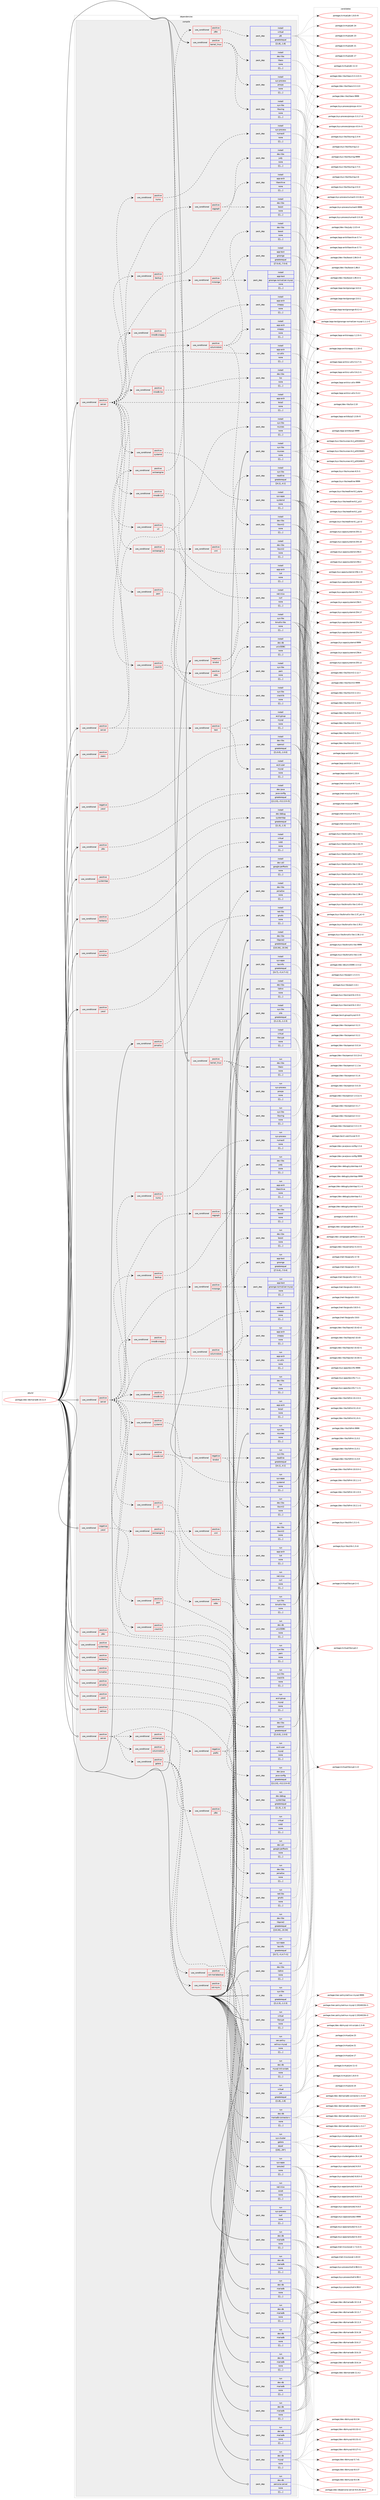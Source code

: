 digraph prolog {

# *************
# Graph options
# *************

newrank=true;
concentrate=true;
compound=true;
graph [rankdir=LR,fontname=Helvetica,fontsize=10,ranksep=1.5];#, ranksep=2.5, nodesep=0.2];
edge  [arrowhead=vee];
node  [fontname=Helvetica,fontsize=10];

# **********
# The ebuild
# **********

subgraph cluster_leftcol {
color=gray;
label=<<i>ebuild</i>>;
id [label="portage://dev-db/mariadb-10.11.5", color=red, width=4, href="../dev-db/mariadb-10.11.5.svg"];
}

# ****************
# The dependencies
# ****************

subgraph cluster_midcol {
color=gray;
label=<<i>dependencies</i>>;
subgraph cluster_compile {
fillcolor="#eeeeee";
style=filled;
label=<<i>compile</i>>;
subgraph cond17665 {
dependency66318 [label=<<TABLE BORDER="0" CELLBORDER="1" CELLSPACING="0" CELLPADDING="4"><TR><TD ROWSPAN="3" CELLPADDING="10">use_conditional</TD></TR><TR><TD>negative</TD></TR><TR><TD>bindist</TD></TR></TABLE>>, shape=none, color=red];
subgraph pack47732 {
dependency66319 [label=<<TABLE BORDER="0" CELLBORDER="1" CELLSPACING="0" CELLPADDING="4" WIDTH="220"><TR><TD ROWSPAN="6" CELLPADDING="30">pack_dep</TD></TR><TR><TD WIDTH="110">install</TD></TR><TR><TD>sys-libs</TD></TR><TR><TD>binutils-libs</TD></TR><TR><TD>none</TD></TR><TR><TD>[[],,,,]</TD></TR></TABLE>>, shape=none, color=blue];
}
dependency66318:e -> dependency66319:w [weight=20,style="dashed",arrowhead="vee"];
subgraph pack47733 {
dependency66320 [label=<<TABLE BORDER="0" CELLBORDER="1" CELLSPACING="0" CELLPADDING="4" WIDTH="220"><TR><TD ROWSPAN="6" CELLPADDING="30">pack_dep</TD></TR><TR><TD WIDTH="110">install</TD></TR><TR><TD>sys-libs</TD></TR><TR><TD>readline</TD></TR><TR><TD>greaterequal</TD></TR><TR><TD>[[4,1],,,4.1]</TD></TR></TABLE>>, shape=none, color=blue];
}
dependency66318:e -> dependency66320:w [weight=20,style="dashed",arrowhead="vee"];
}
id:e -> dependency66318:w [weight=20,style="solid",arrowhead="vee"];
subgraph cond17666 {
dependency66321 [label=<<TABLE BORDER="0" CELLBORDER="1" CELLSPACING="0" CELLPADDING="4"><TR><TD ROWSPAN="3" CELLPADDING="10">use_conditional</TD></TR><TR><TD>negative</TD></TR><TR><TD>yassl</TD></TR></TABLE>>, shape=none, color=red];
subgraph pack47734 {
dependency66322 [label=<<TABLE BORDER="0" CELLBORDER="1" CELLSPACING="0" CELLPADDING="4" WIDTH="220"><TR><TD ROWSPAN="6" CELLPADDING="30">pack_dep</TD></TR><TR><TD WIDTH="110">install</TD></TR><TR><TD>dev-libs</TD></TR><TR><TD>openssl</TD></TR><TR><TD>greaterequal</TD></TR><TR><TD>[[1,0,0],,,1.0.0]</TD></TR></TABLE>>, shape=none, color=blue];
}
dependency66321:e -> dependency66322:w [weight=20,style="dashed",arrowhead="vee"];
}
id:e -> dependency66321:w [weight=20,style="solid",arrowhead="vee"];
subgraph cond17667 {
dependency66323 [label=<<TABLE BORDER="0" CELLBORDER="1" CELLSPACING="0" CELLPADDING="4"><TR><TD ROWSPAN="3" CELLPADDING="10">use_conditional</TD></TR><TR><TD>positive</TD></TR><TR><TD>jdbc</TD></TR></TABLE>>, shape=none, color=red];
subgraph pack47735 {
dependency66324 [label=<<TABLE BORDER="0" CELLBORDER="1" CELLSPACING="0" CELLPADDING="4" WIDTH="220"><TR><TD ROWSPAN="6" CELLPADDING="30">pack_dep</TD></TR><TR><TD WIDTH="110">install</TD></TR><TR><TD>dev-java</TD></TR><TR><TD>java-config</TD></TR><TR><TD>greaterequal</TD></TR><TR><TD>[[2,2,0],,-r3,2.2.0-r3]</TD></TR></TABLE>>, shape=none, color=blue];
}
dependency66323:e -> dependency66324:w [weight=20,style="dashed",arrowhead="vee"];
}
id:e -> dependency66323:w [weight=20,style="solid",arrowhead="vee"];
subgraph cond17668 {
dependency66325 [label=<<TABLE BORDER="0" CELLBORDER="1" CELLSPACING="0" CELLPADDING="4"><TR><TD ROWSPAN="3" CELLPADDING="10">use_conditional</TD></TR><TR><TD>positive</TD></TR><TR><TD>jemalloc</TD></TR></TABLE>>, shape=none, color=red];
subgraph pack47736 {
dependency66326 [label=<<TABLE BORDER="0" CELLBORDER="1" CELLSPACING="0" CELLPADDING="4" WIDTH="220"><TR><TD ROWSPAN="6" CELLPADDING="30">pack_dep</TD></TR><TR><TD WIDTH="110">install</TD></TR><TR><TD>dev-libs</TD></TR><TR><TD>jemalloc</TD></TR><TR><TD>none</TD></TR><TR><TD>[[],,,,]</TD></TR></TABLE>>, shape=none, color=blue];
}
dependency66325:e -> dependency66326:w [weight=20,style="dashed",arrowhead="vee"];
}
id:e -> dependency66325:w [weight=20,style="solid",arrowhead="vee"];
subgraph cond17669 {
dependency66327 [label=<<TABLE BORDER="0" CELLBORDER="1" CELLSPACING="0" CELLPADDING="4"><TR><TD ROWSPAN="3" CELLPADDING="10">use_conditional</TD></TR><TR><TD>positive</TD></TR><TR><TD>kerberos</TD></TR></TABLE>>, shape=none, color=red];
subgraph pack47737 {
dependency66328 [label=<<TABLE BORDER="0" CELLBORDER="1" CELLSPACING="0" CELLPADDING="4" WIDTH="220"><TR><TD ROWSPAN="6" CELLPADDING="30">pack_dep</TD></TR><TR><TD WIDTH="110">install</TD></TR><TR><TD>virtual</TD></TR><TR><TD>krb5</TD></TR><TR><TD>none</TD></TR><TR><TD>[[],,,,]</TD></TR></TABLE>>, shape=none, color=blue];
}
dependency66327:e -> dependency66328:w [weight=20,style="dashed",arrowhead="vee"];
}
id:e -> dependency66327:w [weight=20,style="solid",arrowhead="vee"];
subgraph cond17670 {
dependency66329 [label=<<TABLE BORDER="0" CELLBORDER="1" CELLSPACING="0" CELLPADDING="4"><TR><TD ROWSPAN="3" CELLPADDING="10">use_conditional</TD></TR><TR><TD>positive</TD></TR><TR><TD>kernel_linux</TD></TR></TABLE>>, shape=none, color=red];
subgraph pack47738 {
dependency66330 [label=<<TABLE BORDER="0" CELLBORDER="1" CELLSPACING="0" CELLPADDING="4" WIDTH="220"><TR><TD ROWSPAN="6" CELLPADDING="30">pack_dep</TD></TR><TR><TD WIDTH="110">install</TD></TR><TR><TD>dev-libs</TD></TR><TR><TD>libaio</TD></TR><TR><TD>none</TD></TR><TR><TD>[[],,,,]</TD></TR></TABLE>>, shape=none, color=blue];
}
dependency66329:e -> dependency66330:w [weight=20,style="dashed",arrowhead="vee"];
subgraph pack47739 {
dependency66331 [label=<<TABLE BORDER="0" CELLBORDER="1" CELLSPACING="0" CELLPADDING="4" WIDTH="220"><TR><TD ROWSPAN="6" CELLPADDING="30">pack_dep</TD></TR><TR><TD WIDTH="110">install</TD></TR><TR><TD>sys-libs</TD></TR><TR><TD>liburing</TD></TR><TR><TD>none</TD></TR><TR><TD>[[],,,,]</TD></TR></TABLE>>, shape=none, color=blue];
}
dependency66329:e -> dependency66331:w [weight=20,style="dashed",arrowhead="vee"];
subgraph pack47740 {
dependency66332 [label=<<TABLE BORDER="0" CELLBORDER="1" CELLSPACING="0" CELLPADDING="4" WIDTH="220"><TR><TD ROWSPAN="6" CELLPADDING="30">pack_dep</TD></TR><TR><TD WIDTH="110">install</TD></TR><TR><TD>sys-process</TD></TR><TR><TD>procps</TD></TR><TR><TD>none</TD></TR><TR><TD>[[],,,,]</TD></TR></TABLE>>, shape=none, color=blue];
}
dependency66329:e -> dependency66332:w [weight=20,style="dashed",arrowhead="vee"];
}
id:e -> dependency66329:w [weight=20,style="solid",arrowhead="vee"];
subgraph cond17671 {
dependency66333 [label=<<TABLE BORDER="0" CELLBORDER="1" CELLSPACING="0" CELLPADDING="4"><TR><TD ROWSPAN="3" CELLPADDING="10">use_conditional</TD></TR><TR><TD>positive</TD></TR><TR><TD>server</TD></TR></TABLE>>, shape=none, color=red];
subgraph cond17672 {
dependency66334 [label=<<TABLE BORDER="0" CELLBORDER="1" CELLSPACING="0" CELLPADDING="4"><TR><TD ROWSPAN="3" CELLPADDING="10">use_conditional</TD></TR><TR><TD>positive</TD></TR><TR><TD>extraengine</TD></TR></TABLE>>, shape=none, color=red];
subgraph cond17673 {
dependency66335 [label=<<TABLE BORDER="0" CELLBORDER="1" CELLSPACING="0" CELLPADDING="4"><TR><TD ROWSPAN="3" CELLPADDING="10">use_conditional</TD></TR><TR><TD>positive</TD></TR><TR><TD>jdbc</TD></TR></TABLE>>, shape=none, color=red];
subgraph pack47741 {
dependency66336 [label=<<TABLE BORDER="0" CELLBORDER="1" CELLSPACING="0" CELLPADDING="4" WIDTH="220"><TR><TD ROWSPAN="6" CELLPADDING="30">pack_dep</TD></TR><TR><TD WIDTH="110">install</TD></TR><TR><TD>virtual</TD></TR><TR><TD>jdk</TD></TR><TR><TD>greaterequal</TD></TR><TR><TD>[[1,8],,,1.8]</TD></TR></TABLE>>, shape=none, color=blue];
}
dependency66335:e -> dependency66336:w [weight=20,style="dashed",arrowhead="vee"];
}
dependency66334:e -> dependency66335:w [weight=20,style="dashed",arrowhead="vee"];
}
dependency66333:e -> dependency66334:w [weight=20,style="dashed",arrowhead="vee"];
subgraph cond17674 {
dependency66337 [label=<<TABLE BORDER="0" CELLBORDER="1" CELLSPACING="0" CELLPADDING="4"><TR><TD ROWSPAN="3" CELLPADDING="10">use_conditional</TD></TR><TR><TD>positive</TD></TR><TR><TD>test</TD></TR></TABLE>>, shape=none, color=red];
subgraph pack47742 {
dependency66338 [label=<<TABLE BORDER="0" CELLBORDER="1" CELLSPACING="0" CELLPADDING="4" WIDTH="220"><TR><TD ROWSPAN="6" CELLPADDING="30">pack_dep</TD></TR><TR><TD WIDTH="110">install</TD></TR><TR><TD>acct-group</TD></TR><TR><TD>mysql</TD></TR><TR><TD>none</TD></TR><TR><TD>[[],,,,]</TD></TR></TABLE>>, shape=none, color=blue];
}
dependency66337:e -> dependency66338:w [weight=20,style="dashed",arrowhead="vee"];
subgraph pack47743 {
dependency66339 [label=<<TABLE BORDER="0" CELLBORDER="1" CELLSPACING="0" CELLPADDING="4" WIDTH="220"><TR><TD ROWSPAN="6" CELLPADDING="30">pack_dep</TD></TR><TR><TD WIDTH="110">install</TD></TR><TR><TD>acct-user</TD></TR><TR><TD>mysql</TD></TR><TR><TD>none</TD></TR><TR><TD>[[],,,,]</TD></TR></TABLE>>, shape=none, color=blue];
}
dependency66337:e -> dependency66339:w [weight=20,style="dashed",arrowhead="vee"];
}
dependency66333:e -> dependency66337:w [weight=20,style="dashed",arrowhead="vee"];
}
id:e -> dependency66333:w [weight=20,style="solid",arrowhead="vee"];
subgraph cond17675 {
dependency66340 [label=<<TABLE BORDER="0" CELLBORDER="1" CELLSPACING="0" CELLPADDING="4"><TR><TD ROWSPAN="3" CELLPADDING="10">use_conditional</TD></TR><TR><TD>positive</TD></TR><TR><TD>server</TD></TR></TABLE>>, shape=none, color=red];
subgraph pack47744 {
dependency66341 [label=<<TABLE BORDER="0" CELLBORDER="1" CELLSPACING="0" CELLPADDING="4" WIDTH="220"><TR><TD ROWSPAN="6" CELLPADDING="30">pack_dep</TD></TR><TR><TD WIDTH="110">install</TD></TR><TR><TD>app-arch</TD></TR><TR><TD>bzip2</TD></TR><TR><TD>none</TD></TR><TR><TD>[[],,,,]</TD></TR></TABLE>>, shape=none, color=blue];
}
dependency66340:e -> dependency66341:w [weight=20,style="dashed",arrowhead="vee"];
subgraph pack47745 {
dependency66342 [label=<<TABLE BORDER="0" CELLBORDER="1" CELLSPACING="0" CELLPADDING="4" WIDTH="220"><TR><TD ROWSPAN="6" CELLPADDING="30">pack_dep</TD></TR><TR><TD WIDTH="110">install</TD></TR><TR><TD>app-arch</TD></TR><TR><TD>xz-utils</TD></TR><TR><TD>none</TD></TR><TR><TD>[[],,,,]</TD></TR></TABLE>>, shape=none, color=blue];
}
dependency66340:e -> dependency66342:w [weight=20,style="dashed",arrowhead="vee"];
subgraph cond17676 {
dependency66343 [label=<<TABLE BORDER="0" CELLBORDER="1" CELLSPACING="0" CELLPADDING="4"><TR><TD ROWSPAN="3" CELLPADDING="10">use_conditional</TD></TR><TR><TD>positive</TD></TR><TR><TD>backup</TD></TR></TABLE>>, shape=none, color=red];
subgraph pack47746 {
dependency66344 [label=<<TABLE BORDER="0" CELLBORDER="1" CELLSPACING="0" CELLPADDING="4" WIDTH="220"><TR><TD ROWSPAN="6" CELLPADDING="30">pack_dep</TD></TR><TR><TD WIDTH="110">install</TD></TR><TR><TD>app-arch</TD></TR><TR><TD>libarchive</TD></TR><TR><TD>none</TD></TR><TR><TD>[[],,,,]</TD></TR></TABLE>>, shape=none, color=blue];
}
dependency66343:e -> dependency66344:w [weight=20,style="dashed",arrowhead="vee"];
}
dependency66340:e -> dependency66343:w [weight=20,style="dashed",arrowhead="vee"];
subgraph cond17677 {
dependency66345 [label=<<TABLE BORDER="0" CELLBORDER="1" CELLSPACING="0" CELLPADDING="4"><TR><TD ROWSPAN="3" CELLPADDING="10">use_conditional</TD></TR><TR><TD>positive</TD></TR><TR><TD>columnstore</TD></TR></TABLE>>, shape=none, color=red];
subgraph pack47747 {
dependency66346 [label=<<TABLE BORDER="0" CELLBORDER="1" CELLSPACING="0" CELLPADDING="4" WIDTH="220"><TR><TD ROWSPAN="6" CELLPADDING="30">pack_dep</TD></TR><TR><TD WIDTH="110">install</TD></TR><TR><TD>app-arch</TD></TR><TR><TD>snappy</TD></TR><TR><TD>none</TD></TR><TR><TD>[[],,,,]</TD></TR></TABLE>>, shape=none, color=blue];
}
dependency66345:e -> dependency66346:w [weight=20,style="dashed",arrowhead="vee"];
subgraph pack47748 {
dependency66347 [label=<<TABLE BORDER="0" CELLBORDER="1" CELLSPACING="0" CELLPADDING="4" WIDTH="220"><TR><TD ROWSPAN="6" CELLPADDING="30">pack_dep</TD></TR><TR><TD WIDTH="110">install</TD></TR><TR><TD>dev-libs</TD></TR><TR><TD>boost</TD></TR><TR><TD>none</TD></TR><TR><TD>[[],,,,]</TD></TR></TABLE>>, shape=none, color=blue];
}
dependency66345:e -> dependency66347:w [weight=20,style="dashed",arrowhead="vee"];
subgraph pack47749 {
dependency66348 [label=<<TABLE BORDER="0" CELLBORDER="1" CELLSPACING="0" CELLPADDING="4" WIDTH="220"><TR><TD ROWSPAN="6" CELLPADDING="30">pack_dep</TD></TR><TR><TD WIDTH="110">install</TD></TR><TR><TD>dev-libs</TD></TR><TR><TD>libxml2</TD></TR><TR><TD>none</TD></TR><TR><TD>[[],,,,]</TD></TR></TABLE>>, shape=none, color=blue];
}
dependency66345:e -> dependency66348:w [weight=20,style="dashed",arrowhead="vee"];
}
dependency66340:e -> dependency66345:w [weight=20,style="dashed",arrowhead="vee"];
subgraph cond17678 {
dependency66349 [label=<<TABLE BORDER="0" CELLBORDER="1" CELLSPACING="0" CELLPADDING="4"><TR><TD ROWSPAN="3" CELLPADDING="10">use_conditional</TD></TR><TR><TD>positive</TD></TR><TR><TD>cracklib</TD></TR></TABLE>>, shape=none, color=red];
subgraph pack47750 {
dependency66350 [label=<<TABLE BORDER="0" CELLBORDER="1" CELLSPACING="0" CELLPADDING="4" WIDTH="220"><TR><TD ROWSPAN="6" CELLPADDING="30">pack_dep</TD></TR><TR><TD WIDTH="110">install</TD></TR><TR><TD>sys-libs</TD></TR><TR><TD>cracklib</TD></TR><TR><TD>none</TD></TR><TR><TD>[[],,,,]</TD></TR></TABLE>>, shape=none, color=blue];
}
dependency66349:e -> dependency66350:w [weight=20,style="dashed",arrowhead="vee"];
}
dependency66340:e -> dependency66349:w [weight=20,style="dashed",arrowhead="vee"];
subgraph cond17679 {
dependency66351 [label=<<TABLE BORDER="0" CELLBORDER="1" CELLSPACING="0" CELLPADDING="4"><TR><TD ROWSPAN="3" CELLPADDING="10">use_conditional</TD></TR><TR><TD>positive</TD></TR><TR><TD>extraengine</TD></TR></TABLE>>, shape=none, color=red];
subgraph cond17680 {
dependency66352 [label=<<TABLE BORDER="0" CELLBORDER="1" CELLSPACING="0" CELLPADDING="4"><TR><TD ROWSPAN="3" CELLPADDING="10">use_conditional</TD></TR><TR><TD>positive</TD></TR><TR><TD>odbc</TD></TR></TABLE>>, shape=none, color=red];
subgraph pack47751 {
dependency66353 [label=<<TABLE BORDER="0" CELLBORDER="1" CELLSPACING="0" CELLPADDING="4" WIDTH="220"><TR><TD ROWSPAN="6" CELLPADDING="30">pack_dep</TD></TR><TR><TD WIDTH="110">install</TD></TR><TR><TD>dev-db</TD></TR><TR><TD>unixODBC</TD></TR><TR><TD>none</TD></TR><TR><TD>[[],,,,]</TD></TR></TABLE>>, shape=none, color=blue];
}
dependency66352:e -> dependency66353:w [weight=20,style="dashed",arrowhead="vee"];
}
dependency66351:e -> dependency66352:w [weight=20,style="dashed",arrowhead="vee"];
subgraph cond17681 {
dependency66354 [label=<<TABLE BORDER="0" CELLBORDER="1" CELLSPACING="0" CELLPADDING="4"><TR><TD ROWSPAN="3" CELLPADDING="10">use_conditional</TD></TR><TR><TD>positive</TD></TR><TR><TD>xml</TD></TR></TABLE>>, shape=none, color=red];
subgraph pack47752 {
dependency66355 [label=<<TABLE BORDER="0" CELLBORDER="1" CELLSPACING="0" CELLPADDING="4" WIDTH="220"><TR><TD ROWSPAN="6" CELLPADDING="30">pack_dep</TD></TR><TR><TD WIDTH="110">install</TD></TR><TR><TD>dev-libs</TD></TR><TR><TD>libxml2</TD></TR><TR><TD>none</TD></TR><TR><TD>[[],,,,]</TD></TR></TABLE>>, shape=none, color=blue];
}
dependency66354:e -> dependency66355:w [weight=20,style="dashed",arrowhead="vee"];
}
dependency66351:e -> dependency66354:w [weight=20,style="dashed",arrowhead="vee"];
}
dependency66340:e -> dependency66351:w [weight=20,style="dashed",arrowhead="vee"];
subgraph cond17682 {
dependency66356 [label=<<TABLE BORDER="0" CELLBORDER="1" CELLSPACING="0" CELLPADDING="4"><TR><TD ROWSPAN="3" CELLPADDING="10">use_conditional</TD></TR><TR><TD>positive</TD></TR><TR><TD>innodb-lz4</TD></TR></TABLE>>, shape=none, color=red];
subgraph pack47753 {
dependency66357 [label=<<TABLE BORDER="0" CELLBORDER="1" CELLSPACING="0" CELLPADDING="4" WIDTH="220"><TR><TD ROWSPAN="6" CELLPADDING="30">pack_dep</TD></TR><TR><TD WIDTH="110">install</TD></TR><TR><TD>app-arch</TD></TR><TR><TD>lz4</TD></TR><TR><TD>none</TD></TR><TR><TD>[[],,,,]</TD></TR></TABLE>>, shape=none, color=blue];
}
dependency66356:e -> dependency66357:w [weight=20,style="dashed",arrowhead="vee"];
}
dependency66340:e -> dependency66356:w [weight=20,style="dashed",arrowhead="vee"];
subgraph cond17683 {
dependency66358 [label=<<TABLE BORDER="0" CELLBORDER="1" CELLSPACING="0" CELLPADDING="4"><TR><TD ROWSPAN="3" CELLPADDING="10">use_conditional</TD></TR><TR><TD>positive</TD></TR><TR><TD>innodb-lzo</TD></TR></TABLE>>, shape=none, color=red];
subgraph pack47754 {
dependency66359 [label=<<TABLE BORDER="0" CELLBORDER="1" CELLSPACING="0" CELLPADDING="4" WIDTH="220"><TR><TD ROWSPAN="6" CELLPADDING="30">pack_dep</TD></TR><TR><TD WIDTH="110">install</TD></TR><TR><TD>dev-libs</TD></TR><TR><TD>lzo</TD></TR><TR><TD>none</TD></TR><TR><TD>[[],,,,]</TD></TR></TABLE>>, shape=none, color=blue];
}
dependency66358:e -> dependency66359:w [weight=20,style="dashed",arrowhead="vee"];
}
dependency66340:e -> dependency66358:w [weight=20,style="dashed",arrowhead="vee"];
subgraph cond17684 {
dependency66360 [label=<<TABLE BORDER="0" CELLBORDER="1" CELLSPACING="0" CELLPADDING="4"><TR><TD ROWSPAN="3" CELLPADDING="10">use_conditional</TD></TR><TR><TD>positive</TD></TR><TR><TD>innodb-snappy</TD></TR></TABLE>>, shape=none, color=red];
subgraph pack47755 {
dependency66361 [label=<<TABLE BORDER="0" CELLBORDER="1" CELLSPACING="0" CELLPADDING="4" WIDTH="220"><TR><TD ROWSPAN="6" CELLPADDING="30">pack_dep</TD></TR><TR><TD WIDTH="110">install</TD></TR><TR><TD>app-arch</TD></TR><TR><TD>snappy</TD></TR><TR><TD>none</TD></TR><TR><TD>[[],,,,]</TD></TR></TABLE>>, shape=none, color=blue];
}
dependency66360:e -> dependency66361:w [weight=20,style="dashed",arrowhead="vee"];
}
dependency66340:e -> dependency66360:w [weight=20,style="dashed",arrowhead="vee"];
subgraph cond17685 {
dependency66362 [label=<<TABLE BORDER="0" CELLBORDER="1" CELLSPACING="0" CELLPADDING="4"><TR><TD ROWSPAN="3" CELLPADDING="10">use_conditional</TD></TR><TR><TD>positive</TD></TR><TR><TD>mroonga</TD></TR></TABLE>>, shape=none, color=red];
subgraph pack47756 {
dependency66363 [label=<<TABLE BORDER="0" CELLBORDER="1" CELLSPACING="0" CELLPADDING="4" WIDTH="220"><TR><TD ROWSPAN="6" CELLPADDING="30">pack_dep</TD></TR><TR><TD WIDTH="110">install</TD></TR><TR><TD>app-text</TD></TR><TR><TD>groonga-normalizer-mysql</TD></TR><TR><TD>none</TD></TR><TR><TD>[[],,,,]</TD></TR></TABLE>>, shape=none, color=blue];
}
dependency66362:e -> dependency66363:w [weight=20,style="dashed",arrowhead="vee"];
subgraph pack47757 {
dependency66364 [label=<<TABLE BORDER="0" CELLBORDER="1" CELLSPACING="0" CELLPADDING="4" WIDTH="220"><TR><TD ROWSPAN="6" CELLPADDING="30">pack_dep</TD></TR><TR><TD WIDTH="110">install</TD></TR><TR><TD>app-text</TD></TR><TR><TD>groonga</TD></TR><TR><TD>greaterequal</TD></TR><TR><TD>[[7,0,4],,,7.0.4]</TD></TR></TABLE>>, shape=none, color=blue];
}
dependency66362:e -> dependency66364:w [weight=20,style="dashed",arrowhead="vee"];
}
dependency66340:e -> dependency66362:w [weight=20,style="dashed",arrowhead="vee"];
subgraph cond17686 {
dependency66365 [label=<<TABLE BORDER="0" CELLBORDER="1" CELLSPACING="0" CELLPADDING="4"><TR><TD ROWSPAN="3" CELLPADDING="10">use_conditional</TD></TR><TR><TD>positive</TD></TR><TR><TD>numa</TD></TR></TABLE>>, shape=none, color=red];
subgraph pack47758 {
dependency66366 [label=<<TABLE BORDER="0" CELLBORDER="1" CELLSPACING="0" CELLPADDING="4" WIDTH="220"><TR><TD ROWSPAN="6" CELLPADDING="30">pack_dep</TD></TR><TR><TD WIDTH="110">install</TD></TR><TR><TD>sys-process</TD></TR><TR><TD>numactl</TD></TR><TR><TD>none</TD></TR><TR><TD>[[],,,,]</TD></TR></TABLE>>, shape=none, color=blue];
}
dependency66365:e -> dependency66366:w [weight=20,style="dashed",arrowhead="vee"];
}
dependency66340:e -> dependency66365:w [weight=20,style="dashed",arrowhead="vee"];
subgraph cond17687 {
dependency66367 [label=<<TABLE BORDER="0" CELLBORDER="1" CELLSPACING="0" CELLPADDING="4"><TR><TD ROWSPAN="3" CELLPADDING="10">use_conditional</TD></TR><TR><TD>positive</TD></TR><TR><TD>oqgraph</TD></TR></TABLE>>, shape=none, color=red];
subgraph pack47759 {
dependency66368 [label=<<TABLE BORDER="0" CELLBORDER="1" CELLSPACING="0" CELLPADDING="4" WIDTH="220"><TR><TD ROWSPAN="6" CELLPADDING="30">pack_dep</TD></TR><TR><TD WIDTH="110">install</TD></TR><TR><TD>dev-libs</TD></TR><TR><TD>boost</TD></TR><TR><TD>none</TD></TR><TR><TD>[[],,,,]</TD></TR></TABLE>>, shape=none, color=blue];
}
dependency66367:e -> dependency66368:w [weight=20,style="dashed",arrowhead="vee"];
subgraph pack47760 {
dependency66369 [label=<<TABLE BORDER="0" CELLBORDER="1" CELLSPACING="0" CELLPADDING="4" WIDTH="220"><TR><TD ROWSPAN="6" CELLPADDING="30">pack_dep</TD></TR><TR><TD WIDTH="110">install</TD></TR><TR><TD>dev-libs</TD></TR><TR><TD>judy</TD></TR><TR><TD>none</TD></TR><TR><TD>[[],,,,]</TD></TR></TABLE>>, shape=none, color=blue];
}
dependency66367:e -> dependency66369:w [weight=20,style="dashed",arrowhead="vee"];
}
dependency66340:e -> dependency66367:w [weight=20,style="dashed",arrowhead="vee"];
subgraph cond17688 {
dependency66370 [label=<<TABLE BORDER="0" CELLBORDER="1" CELLSPACING="0" CELLPADDING="4"><TR><TD ROWSPAN="3" CELLPADDING="10">use_conditional</TD></TR><TR><TD>positive</TD></TR><TR><TD>pam</TD></TR></TABLE>>, shape=none, color=red];
subgraph pack47761 {
dependency66371 [label=<<TABLE BORDER="0" CELLBORDER="1" CELLSPACING="0" CELLPADDING="4" WIDTH="220"><TR><TD ROWSPAN="6" CELLPADDING="30">pack_dep</TD></TR><TR><TD WIDTH="110">install</TD></TR><TR><TD>sys-libs</TD></TR><TR><TD>pam</TD></TR><TR><TD>none</TD></TR><TR><TD>[[],,,,]</TD></TR></TABLE>>, shape=none, color=blue];
}
dependency66370:e -> dependency66371:w [weight=20,style="dashed",arrowhead="vee"];
}
dependency66340:e -> dependency66370:w [weight=20,style="dashed",arrowhead="vee"];
subgraph cond17689 {
dependency66372 [label=<<TABLE BORDER="0" CELLBORDER="1" CELLSPACING="0" CELLPADDING="4"><TR><TD ROWSPAN="3" CELLPADDING="10">use_conditional</TD></TR><TR><TD>positive</TD></TR><TR><TD>s3</TD></TR></TABLE>>, shape=none, color=red];
subgraph pack47762 {
dependency66373 [label=<<TABLE BORDER="0" CELLBORDER="1" CELLSPACING="0" CELLPADDING="4" WIDTH="220"><TR><TD ROWSPAN="6" CELLPADDING="30">pack_dep</TD></TR><TR><TD WIDTH="110">install</TD></TR><TR><TD>net-misc</TD></TR><TR><TD>curl</TD></TR><TR><TD>none</TD></TR><TR><TD>[[],,,,]</TD></TR></TABLE>>, shape=none, color=blue];
}
dependency66372:e -> dependency66373:w [weight=20,style="dashed",arrowhead="vee"];
}
dependency66340:e -> dependency66372:w [weight=20,style="dashed",arrowhead="vee"];
subgraph cond17690 {
dependency66374 [label=<<TABLE BORDER="0" CELLBORDER="1" CELLSPACING="0" CELLPADDING="4"><TR><TD ROWSPAN="3" CELLPADDING="10">use_conditional</TD></TR><TR><TD>positive</TD></TR><TR><TD>systemd</TD></TR></TABLE>>, shape=none, color=red];
subgraph pack47763 {
dependency66375 [label=<<TABLE BORDER="0" CELLBORDER="1" CELLSPACING="0" CELLPADDING="4" WIDTH="220"><TR><TD ROWSPAN="6" CELLPADDING="30">pack_dep</TD></TR><TR><TD WIDTH="110">install</TD></TR><TR><TD>sys-apps</TD></TR><TR><TD>systemd</TD></TR><TR><TD>none</TD></TR><TR><TD>[[],,,,]</TD></TR></TABLE>>, shape=none, color=blue];
}
dependency66374:e -> dependency66375:w [weight=20,style="dashed",arrowhead="vee"];
}
dependency66340:e -> dependency66374:w [weight=20,style="dashed",arrowhead="vee"];
}
id:e -> dependency66340:w [weight=20,style="solid",arrowhead="vee"];
subgraph cond17691 {
dependency66376 [label=<<TABLE BORDER="0" CELLBORDER="1" CELLSPACING="0" CELLPADDING="4"><TR><TD ROWSPAN="3" CELLPADDING="10">use_conditional</TD></TR><TR><TD>positive</TD></TR><TR><TD>static</TD></TR></TABLE>>, shape=none, color=red];
subgraph pack47764 {
dependency66377 [label=<<TABLE BORDER="0" CELLBORDER="1" CELLSPACING="0" CELLPADDING="4" WIDTH="220"><TR><TD ROWSPAN="6" CELLPADDING="30">pack_dep</TD></TR><TR><TD WIDTH="110">install</TD></TR><TR><TD>sys-libs</TD></TR><TR><TD>ncurses</TD></TR><TR><TD>none</TD></TR><TR><TD>[[],,,,]</TD></TR></TABLE>>, shape=none, color=blue];
}
dependency66376:e -> dependency66377:w [weight=20,style="dashed",arrowhead="vee"];
}
id:e -> dependency66376:w [weight=20,style="solid",arrowhead="vee"];
subgraph cond17692 {
dependency66378 [label=<<TABLE BORDER="0" CELLBORDER="1" CELLSPACING="0" CELLPADDING="4"><TR><TD ROWSPAN="3" CELLPADDING="10">use_conditional</TD></TR><TR><TD>positive</TD></TR><TR><TD>systemtap</TD></TR></TABLE>>, shape=none, color=red];
subgraph pack47765 {
dependency66379 [label=<<TABLE BORDER="0" CELLBORDER="1" CELLSPACING="0" CELLPADDING="4" WIDTH="220"><TR><TD ROWSPAN="6" CELLPADDING="30">pack_dep</TD></TR><TR><TD WIDTH="110">install</TD></TR><TR><TD>dev-debug</TD></TR><TR><TD>systemtap</TD></TR><TR><TD>greaterequal</TD></TR><TR><TD>[[1,3],,,1.3]</TD></TR></TABLE>>, shape=none, color=blue];
}
dependency66378:e -> dependency66379:w [weight=20,style="dashed",arrowhead="vee"];
}
id:e -> dependency66378:w [weight=20,style="solid",arrowhead="vee"];
subgraph cond17693 {
dependency66380 [label=<<TABLE BORDER="0" CELLBORDER="1" CELLSPACING="0" CELLPADDING="4"><TR><TD ROWSPAN="3" CELLPADDING="10">use_conditional</TD></TR><TR><TD>positive</TD></TR><TR><TD>tcmalloc</TD></TR></TABLE>>, shape=none, color=red];
subgraph pack47766 {
dependency66381 [label=<<TABLE BORDER="0" CELLBORDER="1" CELLSPACING="0" CELLPADDING="4" WIDTH="220"><TR><TD ROWSPAN="6" CELLPADDING="30">pack_dep</TD></TR><TR><TD WIDTH="110">install</TD></TR><TR><TD>dev-util</TD></TR><TR><TD>google-perftools</TD></TR><TR><TD>none</TD></TR><TR><TD>[[],,,,]</TD></TR></TABLE>>, shape=none, color=blue];
}
dependency66380:e -> dependency66381:w [weight=20,style="dashed",arrowhead="vee"];
}
id:e -> dependency66380:w [weight=20,style="solid",arrowhead="vee"];
subgraph cond17694 {
dependency66382 [label=<<TABLE BORDER="0" CELLBORDER="1" CELLSPACING="0" CELLPADDING="4"><TR><TD ROWSPAN="3" CELLPADDING="10">use_conditional</TD></TR><TR><TD>positive</TD></TR><TR><TD>yassl</TD></TR></TABLE>>, shape=none, color=red];
subgraph pack47767 {
dependency66383 [label=<<TABLE BORDER="0" CELLBORDER="1" CELLSPACING="0" CELLPADDING="4" WIDTH="220"><TR><TD ROWSPAN="6" CELLPADDING="30">pack_dep</TD></TR><TR><TD WIDTH="110">install</TD></TR><TR><TD>net-libs</TD></TR><TR><TD>gnutls</TD></TR><TR><TD>none</TD></TR><TR><TD>[[],,,,]</TD></TR></TABLE>>, shape=none, color=blue];
}
dependency66382:e -> dependency66383:w [weight=20,style="dashed",arrowhead="vee"];
}
id:e -> dependency66382:w [weight=20,style="solid",arrowhead="vee"];
subgraph pack47768 {
dependency66384 [label=<<TABLE BORDER="0" CELLBORDER="1" CELLSPACING="0" CELLPADDING="4" WIDTH="220"><TR><TD ROWSPAN="6" CELLPADDING="30">pack_dep</TD></TR><TR><TD WIDTH="110">install</TD></TR><TR><TD>dev-libs</TD></TR><TR><TD>libfmt</TD></TR><TR><TD>none</TD></TR><TR><TD>[[],,,,]</TD></TR></TABLE>>, shape=none, color=blue];
}
id:e -> dependency66384:w [weight=20,style="solid",arrowhead="vee"];
subgraph pack47769 {
dependency66385 [label=<<TABLE BORDER="0" CELLBORDER="1" CELLSPACING="0" CELLPADDING="4" WIDTH="220"><TR><TD ROWSPAN="6" CELLPADDING="30">pack_dep</TD></TR><TR><TD WIDTH="110">install</TD></TR><TR><TD>dev-libs</TD></TR><TR><TD>libpcre2</TD></TR><TR><TD>greaterequal</TD></TR><TR><TD>[[10,34],,,10.34]</TD></TR></TABLE>>, shape=none, color=blue];
}
id:e -> dependency66385:w [weight=20,style="solid",arrowhead="vee"];
subgraph pack47770 {
dependency66386 [label=<<TABLE BORDER="0" CELLBORDER="1" CELLSPACING="0" CELLPADDING="4" WIDTH="220"><TR><TD ROWSPAN="6" CELLPADDING="30">pack_dep</TD></TR><TR><TD WIDTH="110">install</TD></TR><TR><TD>sys-apps</TD></TR><TR><TD>texinfo</TD></TR><TR><TD>greaterequal</TD></TR><TR><TD>[[4,7],,-r1,4.7-r1]</TD></TR></TABLE>>, shape=none, color=blue];
}
id:e -> dependency66386:w [weight=20,style="solid",arrowhead="vee"];
subgraph pack47771 {
dependency66387 [label=<<TABLE BORDER="0" CELLBORDER="1" CELLSPACING="0" CELLPADDING="4" WIDTH="220"><TR><TD ROWSPAN="6" CELLPADDING="30">pack_dep</TD></TR><TR><TD WIDTH="110">install</TD></TR><TR><TD>sys-libs</TD></TR><TR><TD>ncurses</TD></TR><TR><TD>none</TD></TR><TR><TD>[[],,,,]</TD></TR></TABLE>>, shape=none, color=blue];
}
id:e -> dependency66387:w [weight=20,style="solid",arrowhead="vee"];
subgraph pack47772 {
dependency66388 [label=<<TABLE BORDER="0" CELLBORDER="1" CELLSPACING="0" CELLPADDING="4" WIDTH="220"><TR><TD ROWSPAN="6" CELLPADDING="30">pack_dep</TD></TR><TR><TD WIDTH="110">install</TD></TR><TR><TD>sys-libs</TD></TR><TR><TD>zlib</TD></TR><TR><TD>greaterequal</TD></TR><TR><TD>[[1,2,3],,,1.2.3]</TD></TR></TABLE>>, shape=none, color=blue];
}
id:e -> dependency66388:w [weight=20,style="solid",arrowhead="vee"];
subgraph pack47773 {
dependency66389 [label=<<TABLE BORDER="0" CELLBORDER="1" CELLSPACING="0" CELLPADDING="4" WIDTH="220"><TR><TD ROWSPAN="6" CELLPADDING="30">pack_dep</TD></TR><TR><TD WIDTH="110">install</TD></TR><TR><TD>virtual</TD></TR><TR><TD>libcrypt</TD></TR><TR><TD>none</TD></TR><TR><TD>[[],,,,]</TD></TR></TABLE>>, shape=none, color=blue];
}
id:e -> dependency66389:w [weight=20,style="solid",arrowhead="vee"];
}
subgraph cluster_compileandrun {
fillcolor="#eeeeee";
style=filled;
label=<<i>compile and run</i>>;
}
subgraph cluster_run {
fillcolor="#eeeeee";
style=filled;
label=<<i>run</i>>;
subgraph cond17695 {
dependency66390 [label=<<TABLE BORDER="0" CELLBORDER="1" CELLSPACING="0" CELLPADDING="4"><TR><TD ROWSPAN="3" CELLPADDING="10">use_conditional</TD></TR><TR><TD>negative</TD></TR><TR><TD>bindist</TD></TR></TABLE>>, shape=none, color=red];
subgraph pack47774 {
dependency66391 [label=<<TABLE BORDER="0" CELLBORDER="1" CELLSPACING="0" CELLPADDING="4" WIDTH="220"><TR><TD ROWSPAN="6" CELLPADDING="30">pack_dep</TD></TR><TR><TD WIDTH="110">run</TD></TR><TR><TD>sys-libs</TD></TR><TR><TD>binutils-libs</TD></TR><TR><TD>none</TD></TR><TR><TD>[[],,,,]</TD></TR></TABLE>>, shape=none, color=blue];
}
dependency66390:e -> dependency66391:w [weight=20,style="dashed",arrowhead="vee"];
subgraph pack47775 {
dependency66392 [label=<<TABLE BORDER="0" CELLBORDER="1" CELLSPACING="0" CELLPADDING="4" WIDTH="220"><TR><TD ROWSPAN="6" CELLPADDING="30">pack_dep</TD></TR><TR><TD WIDTH="110">run</TD></TR><TR><TD>sys-libs</TD></TR><TR><TD>readline</TD></TR><TR><TD>greaterequal</TD></TR><TR><TD>[[4,1],,,4.1]</TD></TR></TABLE>>, shape=none, color=blue];
}
dependency66390:e -> dependency66392:w [weight=20,style="dashed",arrowhead="vee"];
}
id:e -> dependency66390:w [weight=20,style="solid",arrowhead="odot"];
subgraph cond17696 {
dependency66393 [label=<<TABLE BORDER="0" CELLBORDER="1" CELLSPACING="0" CELLPADDING="4"><TR><TD ROWSPAN="3" CELLPADDING="10">use_conditional</TD></TR><TR><TD>negative</TD></TR><TR><TD>yassl</TD></TR></TABLE>>, shape=none, color=red];
subgraph pack47776 {
dependency66394 [label=<<TABLE BORDER="0" CELLBORDER="1" CELLSPACING="0" CELLPADDING="4" WIDTH="220"><TR><TD ROWSPAN="6" CELLPADDING="30">pack_dep</TD></TR><TR><TD WIDTH="110">run</TD></TR><TR><TD>dev-libs</TD></TR><TR><TD>openssl</TD></TR><TR><TD>greaterequal</TD></TR><TR><TD>[[1,0,0],,,1.0.0]</TD></TR></TABLE>>, shape=none, color=blue];
}
dependency66393:e -> dependency66394:w [weight=20,style="dashed",arrowhead="vee"];
}
id:e -> dependency66393:w [weight=20,style="solid",arrowhead="odot"];
subgraph cond17697 {
dependency66395 [label=<<TABLE BORDER="0" CELLBORDER="1" CELLSPACING="0" CELLPADDING="4"><TR><TD ROWSPAN="3" CELLPADDING="10">use_conditional</TD></TR><TR><TD>positive</TD></TR><TR><TD>jdbc</TD></TR></TABLE>>, shape=none, color=red];
subgraph pack47777 {
dependency66396 [label=<<TABLE BORDER="0" CELLBORDER="1" CELLSPACING="0" CELLPADDING="4" WIDTH="220"><TR><TD ROWSPAN="6" CELLPADDING="30">pack_dep</TD></TR><TR><TD WIDTH="110">run</TD></TR><TR><TD>dev-java</TD></TR><TR><TD>java-config</TD></TR><TR><TD>greaterequal</TD></TR><TR><TD>[[2,2,0],,-r3,2.2.0-r3]</TD></TR></TABLE>>, shape=none, color=blue];
}
dependency66395:e -> dependency66396:w [weight=20,style="dashed",arrowhead="vee"];
}
id:e -> dependency66395:w [weight=20,style="solid",arrowhead="odot"];
subgraph cond17698 {
dependency66397 [label=<<TABLE BORDER="0" CELLBORDER="1" CELLSPACING="0" CELLPADDING="4"><TR><TD ROWSPAN="3" CELLPADDING="10">use_conditional</TD></TR><TR><TD>positive</TD></TR><TR><TD>jemalloc</TD></TR></TABLE>>, shape=none, color=red];
subgraph pack47778 {
dependency66398 [label=<<TABLE BORDER="0" CELLBORDER="1" CELLSPACING="0" CELLPADDING="4" WIDTH="220"><TR><TD ROWSPAN="6" CELLPADDING="30">pack_dep</TD></TR><TR><TD WIDTH="110">run</TD></TR><TR><TD>dev-libs</TD></TR><TR><TD>jemalloc</TD></TR><TR><TD>none</TD></TR><TR><TD>[[],,,,]</TD></TR></TABLE>>, shape=none, color=blue];
}
dependency66397:e -> dependency66398:w [weight=20,style="dashed",arrowhead="vee"];
}
id:e -> dependency66397:w [weight=20,style="solid",arrowhead="odot"];
subgraph cond17699 {
dependency66399 [label=<<TABLE BORDER="0" CELLBORDER="1" CELLSPACING="0" CELLPADDING="4"><TR><TD ROWSPAN="3" CELLPADDING="10">use_conditional</TD></TR><TR><TD>positive</TD></TR><TR><TD>kerberos</TD></TR></TABLE>>, shape=none, color=red];
subgraph pack47779 {
dependency66400 [label=<<TABLE BORDER="0" CELLBORDER="1" CELLSPACING="0" CELLPADDING="4" WIDTH="220"><TR><TD ROWSPAN="6" CELLPADDING="30">pack_dep</TD></TR><TR><TD WIDTH="110">run</TD></TR><TR><TD>virtual</TD></TR><TR><TD>krb5</TD></TR><TR><TD>none</TD></TR><TR><TD>[[],,,,]</TD></TR></TABLE>>, shape=none, color=blue];
}
dependency66399:e -> dependency66400:w [weight=20,style="dashed",arrowhead="vee"];
}
id:e -> dependency66399:w [weight=20,style="solid",arrowhead="odot"];
subgraph cond17700 {
dependency66401 [label=<<TABLE BORDER="0" CELLBORDER="1" CELLSPACING="0" CELLPADDING="4"><TR><TD ROWSPAN="3" CELLPADDING="10">use_conditional</TD></TR><TR><TD>positive</TD></TR><TR><TD>kernel_linux</TD></TR></TABLE>>, shape=none, color=red];
subgraph pack47780 {
dependency66402 [label=<<TABLE BORDER="0" CELLBORDER="1" CELLSPACING="0" CELLPADDING="4" WIDTH="220"><TR><TD ROWSPAN="6" CELLPADDING="30">pack_dep</TD></TR><TR><TD WIDTH="110">run</TD></TR><TR><TD>dev-libs</TD></TR><TR><TD>libaio</TD></TR><TR><TD>none</TD></TR><TR><TD>[[],,,,]</TD></TR></TABLE>>, shape=none, color=blue];
}
dependency66401:e -> dependency66402:w [weight=20,style="dashed",arrowhead="vee"];
subgraph pack47781 {
dependency66403 [label=<<TABLE BORDER="0" CELLBORDER="1" CELLSPACING="0" CELLPADDING="4" WIDTH="220"><TR><TD ROWSPAN="6" CELLPADDING="30">pack_dep</TD></TR><TR><TD WIDTH="110">run</TD></TR><TR><TD>sys-libs</TD></TR><TR><TD>liburing</TD></TR><TR><TD>none</TD></TR><TR><TD>[[],,,,]</TD></TR></TABLE>>, shape=none, color=blue];
}
dependency66401:e -> dependency66403:w [weight=20,style="dashed",arrowhead="vee"];
subgraph pack47782 {
dependency66404 [label=<<TABLE BORDER="0" CELLBORDER="1" CELLSPACING="0" CELLPADDING="4" WIDTH="220"><TR><TD ROWSPAN="6" CELLPADDING="30">pack_dep</TD></TR><TR><TD WIDTH="110">run</TD></TR><TR><TD>sys-process</TD></TR><TR><TD>procps</TD></TR><TR><TD>none</TD></TR><TR><TD>[[],,,,]</TD></TR></TABLE>>, shape=none, color=blue];
}
dependency66401:e -> dependency66404:w [weight=20,style="dashed",arrowhead="vee"];
}
id:e -> dependency66401:w [weight=20,style="solid",arrowhead="odot"];
subgraph cond17701 {
dependency66405 [label=<<TABLE BORDER="0" CELLBORDER="1" CELLSPACING="0" CELLPADDING="4"><TR><TD ROWSPAN="3" CELLPADDING="10">use_conditional</TD></TR><TR><TD>positive</TD></TR><TR><TD>selinux</TD></TR></TABLE>>, shape=none, color=red];
subgraph pack47783 {
dependency66406 [label=<<TABLE BORDER="0" CELLBORDER="1" CELLSPACING="0" CELLPADDING="4" WIDTH="220"><TR><TD ROWSPAN="6" CELLPADDING="30">pack_dep</TD></TR><TR><TD WIDTH="110">run</TD></TR><TR><TD>sec-policy</TD></TR><TR><TD>selinux-mysql</TD></TR><TR><TD>none</TD></TR><TR><TD>[[],,,,]</TD></TR></TABLE>>, shape=none, color=blue];
}
dependency66405:e -> dependency66406:w [weight=20,style="dashed",arrowhead="vee"];
}
id:e -> dependency66405:w [weight=20,style="solid",arrowhead="odot"];
subgraph cond17702 {
dependency66407 [label=<<TABLE BORDER="0" CELLBORDER="1" CELLSPACING="0" CELLPADDING="4"><TR><TD ROWSPAN="3" CELLPADDING="10">use_conditional</TD></TR><TR><TD>positive</TD></TR><TR><TD>server</TD></TR></TABLE>>, shape=none, color=red];
subgraph cond17703 {
dependency66408 [label=<<TABLE BORDER="0" CELLBORDER="1" CELLSPACING="0" CELLPADDING="4"><TR><TD ROWSPAN="3" CELLPADDING="10">use_conditional</TD></TR><TR><TD>positive</TD></TR><TR><TD>columnstore</TD></TR></TABLE>>, shape=none, color=red];
subgraph pack47784 {
dependency66409 [label=<<TABLE BORDER="0" CELLBORDER="1" CELLSPACING="0" CELLPADDING="4" WIDTH="220"><TR><TD ROWSPAN="6" CELLPADDING="30">pack_dep</TD></TR><TR><TD WIDTH="110">run</TD></TR><TR><TD>dev-db</TD></TR><TR><TD>mariadb-connector-c</TD></TR><TR><TD>none</TD></TR><TR><TD>[[],,,,]</TD></TR></TABLE>>, shape=none, color=blue];
}
dependency66408:e -> dependency66409:w [weight=20,style="dashed",arrowhead="vee"];
}
dependency66407:e -> dependency66408:w [weight=20,style="dashed",arrowhead="vee"];
subgraph cond17704 {
dependency66410 [label=<<TABLE BORDER="0" CELLBORDER="1" CELLSPACING="0" CELLPADDING="4"><TR><TD ROWSPAN="3" CELLPADDING="10">use_conditional</TD></TR><TR><TD>positive</TD></TR><TR><TD>extraengine</TD></TR></TABLE>>, shape=none, color=red];
subgraph cond17705 {
dependency66411 [label=<<TABLE BORDER="0" CELLBORDER="1" CELLSPACING="0" CELLPADDING="4"><TR><TD ROWSPAN="3" CELLPADDING="10">use_conditional</TD></TR><TR><TD>positive</TD></TR><TR><TD>jdbc</TD></TR></TABLE>>, shape=none, color=red];
subgraph pack47785 {
dependency66412 [label=<<TABLE BORDER="0" CELLBORDER="1" CELLSPACING="0" CELLPADDING="4" WIDTH="220"><TR><TD ROWSPAN="6" CELLPADDING="30">pack_dep</TD></TR><TR><TD WIDTH="110">run</TD></TR><TR><TD>virtual</TD></TR><TR><TD>jre</TD></TR><TR><TD>greaterequal</TD></TR><TR><TD>[[1,8],,,1.8]</TD></TR></TABLE>>, shape=none, color=blue];
}
dependency66411:e -> dependency66412:w [weight=20,style="dashed",arrowhead="vee"];
}
dependency66410:e -> dependency66411:w [weight=20,style="dashed",arrowhead="vee"];
}
dependency66407:e -> dependency66410:w [weight=20,style="dashed",arrowhead="vee"];
subgraph cond17706 {
dependency66413 [label=<<TABLE BORDER="0" CELLBORDER="1" CELLSPACING="0" CELLPADDING="4"><TR><TD ROWSPAN="3" CELLPADDING="10">use_conditional</TD></TR><TR><TD>positive</TD></TR><TR><TD>galera</TD></TR></TABLE>>, shape=none, color=red];
subgraph pack47786 {
dependency66414 [label=<<TABLE BORDER="0" CELLBORDER="1" CELLSPACING="0" CELLPADDING="4" WIDTH="220"><TR><TD ROWSPAN="6" CELLPADDING="30">pack_dep</TD></TR><TR><TD WIDTH="110">run</TD></TR><TR><TD>sys-apps</TD></TR><TR><TD>iproute2</TD></TR><TR><TD>none</TD></TR><TR><TD>[[],,,,]</TD></TR></TABLE>>, shape=none, color=blue];
}
dependency66413:e -> dependency66414:w [weight=20,style="dashed",arrowhead="vee"];
subgraph pack47787 {
dependency66415 [label=<<TABLE BORDER="0" CELLBORDER="1" CELLSPACING="0" CELLPADDING="4" WIDTH="220"><TR><TD ROWSPAN="6" CELLPADDING="30">pack_dep</TD></TR><TR><TD WIDTH="110">run</TD></TR><TR><TD>sys-cluster</TD></TR><TR><TD>galera</TD></TR><TR><TD>equal</TD></TR><TR><TD>[[26],,,26*]</TD></TR></TABLE>>, shape=none, color=blue];
}
dependency66413:e -> dependency66415:w [weight=20,style="dashed",arrowhead="vee"];
subgraph cond17707 {
dependency66416 [label=<<TABLE BORDER="0" CELLBORDER="1" CELLSPACING="0" CELLPADDING="4"><TR><TD ROWSPAN="3" CELLPADDING="10">use_conditional</TD></TR><TR><TD>positive</TD></TR><TR><TD>sst-rsync</TD></TR></TABLE>>, shape=none, color=red];
subgraph pack47788 {
dependency66417 [label=<<TABLE BORDER="0" CELLBORDER="1" CELLSPACING="0" CELLPADDING="4" WIDTH="220"><TR><TD ROWSPAN="6" CELLPADDING="30">pack_dep</TD></TR><TR><TD WIDTH="110">run</TD></TR><TR><TD>sys-process</TD></TR><TR><TD>lsof</TD></TR><TR><TD>none</TD></TR><TR><TD>[[],,,,]</TD></TR></TABLE>>, shape=none, color=blue];
}
dependency66416:e -> dependency66417:w [weight=20,style="dashed",arrowhead="vee"];
}
dependency66413:e -> dependency66416:w [weight=20,style="dashed",arrowhead="vee"];
subgraph cond17708 {
dependency66418 [label=<<TABLE BORDER="0" CELLBORDER="1" CELLSPACING="0" CELLPADDING="4"><TR><TD ROWSPAN="3" CELLPADDING="10">use_conditional</TD></TR><TR><TD>positive</TD></TR><TR><TD>sst-mariabackup</TD></TR></TABLE>>, shape=none, color=red];
subgraph pack47789 {
dependency66419 [label=<<TABLE BORDER="0" CELLBORDER="1" CELLSPACING="0" CELLPADDING="4" WIDTH="220"><TR><TD ROWSPAN="6" CELLPADDING="30">pack_dep</TD></TR><TR><TD WIDTH="110">run</TD></TR><TR><TD>net-misc</TD></TR><TR><TD>socat</TD></TR><TR><TD>none</TD></TR><TR><TD>[[],,,,]</TD></TR></TABLE>>, shape=none, color=blue];
}
dependency66418:e -> dependency66419:w [weight=20,style="dashed",arrowhead="vee"];
}
dependency66413:e -> dependency66418:w [weight=20,style="dashed",arrowhead="vee"];
}
dependency66407:e -> dependency66413:w [weight=20,style="dashed",arrowhead="vee"];
subgraph cond17709 {
dependency66420 [label=<<TABLE BORDER="0" CELLBORDER="1" CELLSPACING="0" CELLPADDING="4"><TR><TD ROWSPAN="3" CELLPADDING="10">use_conditional</TD></TR><TR><TD>negative</TD></TR><TR><TD>prefix</TD></TR></TABLE>>, shape=none, color=red];
subgraph pack47790 {
dependency66421 [label=<<TABLE BORDER="0" CELLBORDER="1" CELLSPACING="0" CELLPADDING="4" WIDTH="220"><TR><TD ROWSPAN="6" CELLPADDING="30">pack_dep</TD></TR><TR><TD WIDTH="110">run</TD></TR><TR><TD>dev-db</TD></TR><TR><TD>mysql-init-scripts</TD></TR><TR><TD>none</TD></TR><TR><TD>[[],,,,]</TD></TR></TABLE>>, shape=none, color=blue];
}
dependency66420:e -> dependency66421:w [weight=20,style="dashed",arrowhead="vee"];
subgraph pack47791 {
dependency66422 [label=<<TABLE BORDER="0" CELLBORDER="1" CELLSPACING="0" CELLPADDING="4" WIDTH="220"><TR><TD ROWSPAN="6" CELLPADDING="30">pack_dep</TD></TR><TR><TD WIDTH="110">run</TD></TR><TR><TD>acct-group</TD></TR><TR><TD>mysql</TD></TR><TR><TD>none</TD></TR><TR><TD>[[],,,,]</TD></TR></TABLE>>, shape=none, color=blue];
}
dependency66420:e -> dependency66422:w [weight=20,style="dashed",arrowhead="vee"];
subgraph pack47792 {
dependency66423 [label=<<TABLE BORDER="0" CELLBORDER="1" CELLSPACING="0" CELLPADDING="4" WIDTH="220"><TR><TD ROWSPAN="6" CELLPADDING="30">pack_dep</TD></TR><TR><TD WIDTH="110">run</TD></TR><TR><TD>acct-user</TD></TR><TR><TD>mysql</TD></TR><TR><TD>none</TD></TR><TR><TD>[[],,,,]</TD></TR></TABLE>>, shape=none, color=blue];
}
dependency66420:e -> dependency66423:w [weight=20,style="dashed",arrowhead="vee"];
}
dependency66407:e -> dependency66420:w [weight=20,style="dashed",arrowhead="vee"];
}
id:e -> dependency66407:w [weight=20,style="solid",arrowhead="odot"];
subgraph cond17710 {
dependency66424 [label=<<TABLE BORDER="0" CELLBORDER="1" CELLSPACING="0" CELLPADDING="4"><TR><TD ROWSPAN="3" CELLPADDING="10">use_conditional</TD></TR><TR><TD>positive</TD></TR><TR><TD>server</TD></TR></TABLE>>, shape=none, color=red];
subgraph pack47793 {
dependency66425 [label=<<TABLE BORDER="0" CELLBORDER="1" CELLSPACING="0" CELLPADDING="4" WIDTH="220"><TR><TD ROWSPAN="6" CELLPADDING="30">pack_dep</TD></TR><TR><TD WIDTH="110">run</TD></TR><TR><TD>app-arch</TD></TR><TR><TD>bzip2</TD></TR><TR><TD>none</TD></TR><TR><TD>[[],,,,]</TD></TR></TABLE>>, shape=none, color=blue];
}
dependency66424:e -> dependency66425:w [weight=20,style="dashed",arrowhead="vee"];
subgraph pack47794 {
dependency66426 [label=<<TABLE BORDER="0" CELLBORDER="1" CELLSPACING="0" CELLPADDING="4" WIDTH="220"><TR><TD ROWSPAN="6" CELLPADDING="30">pack_dep</TD></TR><TR><TD WIDTH="110">run</TD></TR><TR><TD>app-arch</TD></TR><TR><TD>xz-utils</TD></TR><TR><TD>none</TD></TR><TR><TD>[[],,,,]</TD></TR></TABLE>>, shape=none, color=blue];
}
dependency66424:e -> dependency66426:w [weight=20,style="dashed",arrowhead="vee"];
subgraph cond17711 {
dependency66427 [label=<<TABLE BORDER="0" CELLBORDER="1" CELLSPACING="0" CELLPADDING="4"><TR><TD ROWSPAN="3" CELLPADDING="10">use_conditional</TD></TR><TR><TD>positive</TD></TR><TR><TD>backup</TD></TR></TABLE>>, shape=none, color=red];
subgraph pack47795 {
dependency66428 [label=<<TABLE BORDER="0" CELLBORDER="1" CELLSPACING="0" CELLPADDING="4" WIDTH="220"><TR><TD ROWSPAN="6" CELLPADDING="30">pack_dep</TD></TR><TR><TD WIDTH="110">run</TD></TR><TR><TD>app-arch</TD></TR><TR><TD>libarchive</TD></TR><TR><TD>none</TD></TR><TR><TD>[[],,,,]</TD></TR></TABLE>>, shape=none, color=blue];
}
dependency66427:e -> dependency66428:w [weight=20,style="dashed",arrowhead="vee"];
}
dependency66424:e -> dependency66427:w [weight=20,style="dashed",arrowhead="vee"];
subgraph cond17712 {
dependency66429 [label=<<TABLE BORDER="0" CELLBORDER="1" CELLSPACING="0" CELLPADDING="4"><TR><TD ROWSPAN="3" CELLPADDING="10">use_conditional</TD></TR><TR><TD>positive</TD></TR><TR><TD>columnstore</TD></TR></TABLE>>, shape=none, color=red];
subgraph pack47796 {
dependency66430 [label=<<TABLE BORDER="0" CELLBORDER="1" CELLSPACING="0" CELLPADDING="4" WIDTH="220"><TR><TD ROWSPAN="6" CELLPADDING="30">pack_dep</TD></TR><TR><TD WIDTH="110">run</TD></TR><TR><TD>app-arch</TD></TR><TR><TD>snappy</TD></TR><TR><TD>none</TD></TR><TR><TD>[[],,,,]</TD></TR></TABLE>>, shape=none, color=blue];
}
dependency66429:e -> dependency66430:w [weight=20,style="dashed",arrowhead="vee"];
subgraph pack47797 {
dependency66431 [label=<<TABLE BORDER="0" CELLBORDER="1" CELLSPACING="0" CELLPADDING="4" WIDTH="220"><TR><TD ROWSPAN="6" CELLPADDING="30">pack_dep</TD></TR><TR><TD WIDTH="110">run</TD></TR><TR><TD>dev-libs</TD></TR><TR><TD>boost</TD></TR><TR><TD>none</TD></TR><TR><TD>[[],,,,]</TD></TR></TABLE>>, shape=none, color=blue];
}
dependency66429:e -> dependency66431:w [weight=20,style="dashed",arrowhead="vee"];
subgraph pack47798 {
dependency66432 [label=<<TABLE BORDER="0" CELLBORDER="1" CELLSPACING="0" CELLPADDING="4" WIDTH="220"><TR><TD ROWSPAN="6" CELLPADDING="30">pack_dep</TD></TR><TR><TD WIDTH="110">run</TD></TR><TR><TD>dev-libs</TD></TR><TR><TD>libxml2</TD></TR><TR><TD>none</TD></TR><TR><TD>[[],,,,]</TD></TR></TABLE>>, shape=none, color=blue];
}
dependency66429:e -> dependency66432:w [weight=20,style="dashed",arrowhead="vee"];
}
dependency66424:e -> dependency66429:w [weight=20,style="dashed",arrowhead="vee"];
subgraph cond17713 {
dependency66433 [label=<<TABLE BORDER="0" CELLBORDER="1" CELLSPACING="0" CELLPADDING="4"><TR><TD ROWSPAN="3" CELLPADDING="10">use_conditional</TD></TR><TR><TD>positive</TD></TR><TR><TD>cracklib</TD></TR></TABLE>>, shape=none, color=red];
subgraph pack47799 {
dependency66434 [label=<<TABLE BORDER="0" CELLBORDER="1" CELLSPACING="0" CELLPADDING="4" WIDTH="220"><TR><TD ROWSPAN="6" CELLPADDING="30">pack_dep</TD></TR><TR><TD WIDTH="110">run</TD></TR><TR><TD>sys-libs</TD></TR><TR><TD>cracklib</TD></TR><TR><TD>none</TD></TR><TR><TD>[[],,,,]</TD></TR></TABLE>>, shape=none, color=blue];
}
dependency66433:e -> dependency66434:w [weight=20,style="dashed",arrowhead="vee"];
}
dependency66424:e -> dependency66433:w [weight=20,style="dashed",arrowhead="vee"];
subgraph cond17714 {
dependency66435 [label=<<TABLE BORDER="0" CELLBORDER="1" CELLSPACING="0" CELLPADDING="4"><TR><TD ROWSPAN="3" CELLPADDING="10">use_conditional</TD></TR><TR><TD>positive</TD></TR><TR><TD>extraengine</TD></TR></TABLE>>, shape=none, color=red];
subgraph cond17715 {
dependency66436 [label=<<TABLE BORDER="0" CELLBORDER="1" CELLSPACING="0" CELLPADDING="4"><TR><TD ROWSPAN="3" CELLPADDING="10">use_conditional</TD></TR><TR><TD>positive</TD></TR><TR><TD>odbc</TD></TR></TABLE>>, shape=none, color=red];
subgraph pack47800 {
dependency66437 [label=<<TABLE BORDER="0" CELLBORDER="1" CELLSPACING="0" CELLPADDING="4" WIDTH="220"><TR><TD ROWSPAN="6" CELLPADDING="30">pack_dep</TD></TR><TR><TD WIDTH="110">run</TD></TR><TR><TD>dev-db</TD></TR><TR><TD>unixODBC</TD></TR><TR><TD>none</TD></TR><TR><TD>[[],,,,]</TD></TR></TABLE>>, shape=none, color=blue];
}
dependency66436:e -> dependency66437:w [weight=20,style="dashed",arrowhead="vee"];
}
dependency66435:e -> dependency66436:w [weight=20,style="dashed",arrowhead="vee"];
subgraph cond17716 {
dependency66438 [label=<<TABLE BORDER="0" CELLBORDER="1" CELLSPACING="0" CELLPADDING="4"><TR><TD ROWSPAN="3" CELLPADDING="10">use_conditional</TD></TR><TR><TD>positive</TD></TR><TR><TD>xml</TD></TR></TABLE>>, shape=none, color=red];
subgraph pack47801 {
dependency66439 [label=<<TABLE BORDER="0" CELLBORDER="1" CELLSPACING="0" CELLPADDING="4" WIDTH="220"><TR><TD ROWSPAN="6" CELLPADDING="30">pack_dep</TD></TR><TR><TD WIDTH="110">run</TD></TR><TR><TD>dev-libs</TD></TR><TR><TD>libxml2</TD></TR><TR><TD>none</TD></TR><TR><TD>[[],,,,]</TD></TR></TABLE>>, shape=none, color=blue];
}
dependency66438:e -> dependency66439:w [weight=20,style="dashed",arrowhead="vee"];
}
dependency66435:e -> dependency66438:w [weight=20,style="dashed",arrowhead="vee"];
}
dependency66424:e -> dependency66435:w [weight=20,style="dashed",arrowhead="vee"];
subgraph cond17717 {
dependency66440 [label=<<TABLE BORDER="0" CELLBORDER="1" CELLSPACING="0" CELLPADDING="4"><TR><TD ROWSPAN="3" CELLPADDING="10">use_conditional</TD></TR><TR><TD>positive</TD></TR><TR><TD>innodb-lz4</TD></TR></TABLE>>, shape=none, color=red];
subgraph pack47802 {
dependency66441 [label=<<TABLE BORDER="0" CELLBORDER="1" CELLSPACING="0" CELLPADDING="4" WIDTH="220"><TR><TD ROWSPAN="6" CELLPADDING="30">pack_dep</TD></TR><TR><TD WIDTH="110">run</TD></TR><TR><TD>app-arch</TD></TR><TR><TD>lz4</TD></TR><TR><TD>none</TD></TR><TR><TD>[[],,,,]</TD></TR></TABLE>>, shape=none, color=blue];
}
dependency66440:e -> dependency66441:w [weight=20,style="dashed",arrowhead="vee"];
}
dependency66424:e -> dependency66440:w [weight=20,style="dashed",arrowhead="vee"];
subgraph cond17718 {
dependency66442 [label=<<TABLE BORDER="0" CELLBORDER="1" CELLSPACING="0" CELLPADDING="4"><TR><TD ROWSPAN="3" CELLPADDING="10">use_conditional</TD></TR><TR><TD>positive</TD></TR><TR><TD>innodb-lzo</TD></TR></TABLE>>, shape=none, color=red];
subgraph pack47803 {
dependency66443 [label=<<TABLE BORDER="0" CELLBORDER="1" CELLSPACING="0" CELLPADDING="4" WIDTH="220"><TR><TD ROWSPAN="6" CELLPADDING="30">pack_dep</TD></TR><TR><TD WIDTH="110">run</TD></TR><TR><TD>dev-libs</TD></TR><TR><TD>lzo</TD></TR><TR><TD>none</TD></TR><TR><TD>[[],,,,]</TD></TR></TABLE>>, shape=none, color=blue];
}
dependency66442:e -> dependency66443:w [weight=20,style="dashed",arrowhead="vee"];
}
dependency66424:e -> dependency66442:w [weight=20,style="dashed",arrowhead="vee"];
subgraph cond17719 {
dependency66444 [label=<<TABLE BORDER="0" CELLBORDER="1" CELLSPACING="0" CELLPADDING="4"><TR><TD ROWSPAN="3" CELLPADDING="10">use_conditional</TD></TR><TR><TD>positive</TD></TR><TR><TD>innodb-snappy</TD></TR></TABLE>>, shape=none, color=red];
subgraph pack47804 {
dependency66445 [label=<<TABLE BORDER="0" CELLBORDER="1" CELLSPACING="0" CELLPADDING="4" WIDTH="220"><TR><TD ROWSPAN="6" CELLPADDING="30">pack_dep</TD></TR><TR><TD WIDTH="110">run</TD></TR><TR><TD>app-arch</TD></TR><TR><TD>snappy</TD></TR><TR><TD>none</TD></TR><TR><TD>[[],,,,]</TD></TR></TABLE>>, shape=none, color=blue];
}
dependency66444:e -> dependency66445:w [weight=20,style="dashed",arrowhead="vee"];
}
dependency66424:e -> dependency66444:w [weight=20,style="dashed",arrowhead="vee"];
subgraph cond17720 {
dependency66446 [label=<<TABLE BORDER="0" CELLBORDER="1" CELLSPACING="0" CELLPADDING="4"><TR><TD ROWSPAN="3" CELLPADDING="10">use_conditional</TD></TR><TR><TD>positive</TD></TR><TR><TD>mroonga</TD></TR></TABLE>>, shape=none, color=red];
subgraph pack47805 {
dependency66447 [label=<<TABLE BORDER="0" CELLBORDER="1" CELLSPACING="0" CELLPADDING="4" WIDTH="220"><TR><TD ROWSPAN="6" CELLPADDING="30">pack_dep</TD></TR><TR><TD WIDTH="110">run</TD></TR><TR><TD>app-text</TD></TR><TR><TD>groonga-normalizer-mysql</TD></TR><TR><TD>none</TD></TR><TR><TD>[[],,,,]</TD></TR></TABLE>>, shape=none, color=blue];
}
dependency66446:e -> dependency66447:w [weight=20,style="dashed",arrowhead="vee"];
subgraph pack47806 {
dependency66448 [label=<<TABLE BORDER="0" CELLBORDER="1" CELLSPACING="0" CELLPADDING="4" WIDTH="220"><TR><TD ROWSPAN="6" CELLPADDING="30">pack_dep</TD></TR><TR><TD WIDTH="110">run</TD></TR><TR><TD>app-text</TD></TR><TR><TD>groonga</TD></TR><TR><TD>greaterequal</TD></TR><TR><TD>[[7,0,4],,,7.0.4]</TD></TR></TABLE>>, shape=none, color=blue];
}
dependency66446:e -> dependency66448:w [weight=20,style="dashed",arrowhead="vee"];
}
dependency66424:e -> dependency66446:w [weight=20,style="dashed",arrowhead="vee"];
subgraph cond17721 {
dependency66449 [label=<<TABLE BORDER="0" CELLBORDER="1" CELLSPACING="0" CELLPADDING="4"><TR><TD ROWSPAN="3" CELLPADDING="10">use_conditional</TD></TR><TR><TD>positive</TD></TR><TR><TD>numa</TD></TR></TABLE>>, shape=none, color=red];
subgraph pack47807 {
dependency66450 [label=<<TABLE BORDER="0" CELLBORDER="1" CELLSPACING="0" CELLPADDING="4" WIDTH="220"><TR><TD ROWSPAN="6" CELLPADDING="30">pack_dep</TD></TR><TR><TD WIDTH="110">run</TD></TR><TR><TD>sys-process</TD></TR><TR><TD>numactl</TD></TR><TR><TD>none</TD></TR><TR><TD>[[],,,,]</TD></TR></TABLE>>, shape=none, color=blue];
}
dependency66449:e -> dependency66450:w [weight=20,style="dashed",arrowhead="vee"];
}
dependency66424:e -> dependency66449:w [weight=20,style="dashed",arrowhead="vee"];
subgraph cond17722 {
dependency66451 [label=<<TABLE BORDER="0" CELLBORDER="1" CELLSPACING="0" CELLPADDING="4"><TR><TD ROWSPAN="3" CELLPADDING="10">use_conditional</TD></TR><TR><TD>positive</TD></TR><TR><TD>oqgraph</TD></TR></TABLE>>, shape=none, color=red];
subgraph pack47808 {
dependency66452 [label=<<TABLE BORDER="0" CELLBORDER="1" CELLSPACING="0" CELLPADDING="4" WIDTH="220"><TR><TD ROWSPAN="6" CELLPADDING="30">pack_dep</TD></TR><TR><TD WIDTH="110">run</TD></TR><TR><TD>dev-libs</TD></TR><TR><TD>boost</TD></TR><TR><TD>none</TD></TR><TR><TD>[[],,,,]</TD></TR></TABLE>>, shape=none, color=blue];
}
dependency66451:e -> dependency66452:w [weight=20,style="dashed",arrowhead="vee"];
subgraph pack47809 {
dependency66453 [label=<<TABLE BORDER="0" CELLBORDER="1" CELLSPACING="0" CELLPADDING="4" WIDTH="220"><TR><TD ROWSPAN="6" CELLPADDING="30">pack_dep</TD></TR><TR><TD WIDTH="110">run</TD></TR><TR><TD>dev-libs</TD></TR><TR><TD>judy</TD></TR><TR><TD>none</TD></TR><TR><TD>[[],,,,]</TD></TR></TABLE>>, shape=none, color=blue];
}
dependency66451:e -> dependency66453:w [weight=20,style="dashed",arrowhead="vee"];
}
dependency66424:e -> dependency66451:w [weight=20,style="dashed",arrowhead="vee"];
subgraph cond17723 {
dependency66454 [label=<<TABLE BORDER="0" CELLBORDER="1" CELLSPACING="0" CELLPADDING="4"><TR><TD ROWSPAN="3" CELLPADDING="10">use_conditional</TD></TR><TR><TD>positive</TD></TR><TR><TD>pam</TD></TR></TABLE>>, shape=none, color=red];
subgraph pack47810 {
dependency66455 [label=<<TABLE BORDER="0" CELLBORDER="1" CELLSPACING="0" CELLPADDING="4" WIDTH="220"><TR><TD ROWSPAN="6" CELLPADDING="30">pack_dep</TD></TR><TR><TD WIDTH="110">run</TD></TR><TR><TD>sys-libs</TD></TR><TR><TD>pam</TD></TR><TR><TD>none</TD></TR><TR><TD>[[],,,,]</TD></TR></TABLE>>, shape=none, color=blue];
}
dependency66454:e -> dependency66455:w [weight=20,style="dashed",arrowhead="vee"];
}
dependency66424:e -> dependency66454:w [weight=20,style="dashed",arrowhead="vee"];
subgraph cond17724 {
dependency66456 [label=<<TABLE BORDER="0" CELLBORDER="1" CELLSPACING="0" CELLPADDING="4"><TR><TD ROWSPAN="3" CELLPADDING="10">use_conditional</TD></TR><TR><TD>positive</TD></TR><TR><TD>s3</TD></TR></TABLE>>, shape=none, color=red];
subgraph pack47811 {
dependency66457 [label=<<TABLE BORDER="0" CELLBORDER="1" CELLSPACING="0" CELLPADDING="4" WIDTH="220"><TR><TD ROWSPAN="6" CELLPADDING="30">pack_dep</TD></TR><TR><TD WIDTH="110">run</TD></TR><TR><TD>net-misc</TD></TR><TR><TD>curl</TD></TR><TR><TD>none</TD></TR><TR><TD>[[],,,,]</TD></TR></TABLE>>, shape=none, color=blue];
}
dependency66456:e -> dependency66457:w [weight=20,style="dashed",arrowhead="vee"];
}
dependency66424:e -> dependency66456:w [weight=20,style="dashed",arrowhead="vee"];
subgraph cond17725 {
dependency66458 [label=<<TABLE BORDER="0" CELLBORDER="1" CELLSPACING="0" CELLPADDING="4"><TR><TD ROWSPAN="3" CELLPADDING="10">use_conditional</TD></TR><TR><TD>positive</TD></TR><TR><TD>systemd</TD></TR></TABLE>>, shape=none, color=red];
subgraph pack47812 {
dependency66459 [label=<<TABLE BORDER="0" CELLBORDER="1" CELLSPACING="0" CELLPADDING="4" WIDTH="220"><TR><TD ROWSPAN="6" CELLPADDING="30">pack_dep</TD></TR><TR><TD WIDTH="110">run</TD></TR><TR><TD>sys-apps</TD></TR><TR><TD>systemd</TD></TR><TR><TD>none</TD></TR><TR><TD>[[],,,,]</TD></TR></TABLE>>, shape=none, color=blue];
}
dependency66458:e -> dependency66459:w [weight=20,style="dashed",arrowhead="vee"];
}
dependency66424:e -> dependency66458:w [weight=20,style="dashed",arrowhead="vee"];
}
id:e -> dependency66424:w [weight=20,style="solid",arrowhead="odot"];
subgraph cond17726 {
dependency66460 [label=<<TABLE BORDER="0" CELLBORDER="1" CELLSPACING="0" CELLPADDING="4"><TR><TD ROWSPAN="3" CELLPADDING="10">use_conditional</TD></TR><TR><TD>positive</TD></TR><TR><TD>systemtap</TD></TR></TABLE>>, shape=none, color=red];
subgraph pack47813 {
dependency66461 [label=<<TABLE BORDER="0" CELLBORDER="1" CELLSPACING="0" CELLPADDING="4" WIDTH="220"><TR><TD ROWSPAN="6" CELLPADDING="30">pack_dep</TD></TR><TR><TD WIDTH="110">run</TD></TR><TR><TD>dev-debug</TD></TR><TR><TD>systemtap</TD></TR><TR><TD>greaterequal</TD></TR><TR><TD>[[1,3],,,1.3]</TD></TR></TABLE>>, shape=none, color=blue];
}
dependency66460:e -> dependency66461:w [weight=20,style="dashed",arrowhead="vee"];
}
id:e -> dependency66460:w [weight=20,style="solid",arrowhead="odot"];
subgraph cond17727 {
dependency66462 [label=<<TABLE BORDER="0" CELLBORDER="1" CELLSPACING="0" CELLPADDING="4"><TR><TD ROWSPAN="3" CELLPADDING="10">use_conditional</TD></TR><TR><TD>positive</TD></TR><TR><TD>tcmalloc</TD></TR></TABLE>>, shape=none, color=red];
subgraph pack47814 {
dependency66463 [label=<<TABLE BORDER="0" CELLBORDER="1" CELLSPACING="0" CELLPADDING="4" WIDTH="220"><TR><TD ROWSPAN="6" CELLPADDING="30">pack_dep</TD></TR><TR><TD WIDTH="110">run</TD></TR><TR><TD>dev-util</TD></TR><TR><TD>google-perftools</TD></TR><TR><TD>none</TD></TR><TR><TD>[[],,,,]</TD></TR></TABLE>>, shape=none, color=blue];
}
dependency66462:e -> dependency66463:w [weight=20,style="dashed",arrowhead="vee"];
}
id:e -> dependency66462:w [weight=20,style="solid",arrowhead="odot"];
subgraph cond17728 {
dependency66464 [label=<<TABLE BORDER="0" CELLBORDER="1" CELLSPACING="0" CELLPADDING="4"><TR><TD ROWSPAN="3" CELLPADDING="10">use_conditional</TD></TR><TR><TD>positive</TD></TR><TR><TD>yassl</TD></TR></TABLE>>, shape=none, color=red];
subgraph pack47815 {
dependency66465 [label=<<TABLE BORDER="0" CELLBORDER="1" CELLSPACING="0" CELLPADDING="4" WIDTH="220"><TR><TD ROWSPAN="6" CELLPADDING="30">pack_dep</TD></TR><TR><TD WIDTH="110">run</TD></TR><TR><TD>net-libs</TD></TR><TR><TD>gnutls</TD></TR><TR><TD>none</TD></TR><TR><TD>[[],,,,]</TD></TR></TABLE>>, shape=none, color=blue];
}
dependency66464:e -> dependency66465:w [weight=20,style="dashed",arrowhead="vee"];
}
id:e -> dependency66464:w [weight=20,style="solid",arrowhead="odot"];
subgraph pack47816 {
dependency66466 [label=<<TABLE BORDER="0" CELLBORDER="1" CELLSPACING="0" CELLPADDING="4" WIDTH="220"><TR><TD ROWSPAN="6" CELLPADDING="30">pack_dep</TD></TR><TR><TD WIDTH="110">run</TD></TR><TR><TD>dev-libs</TD></TR><TR><TD>libfmt</TD></TR><TR><TD>none</TD></TR><TR><TD>[[],,,,]</TD></TR></TABLE>>, shape=none, color=blue];
}
id:e -> dependency66466:w [weight=20,style="solid",arrowhead="odot"];
subgraph pack47817 {
dependency66467 [label=<<TABLE BORDER="0" CELLBORDER="1" CELLSPACING="0" CELLPADDING="4" WIDTH="220"><TR><TD ROWSPAN="6" CELLPADDING="30">pack_dep</TD></TR><TR><TD WIDTH="110">run</TD></TR><TR><TD>dev-libs</TD></TR><TR><TD>libpcre2</TD></TR><TR><TD>greaterequal</TD></TR><TR><TD>[[10,34],,,10.34]</TD></TR></TABLE>>, shape=none, color=blue];
}
id:e -> dependency66467:w [weight=20,style="solid",arrowhead="odot"];
subgraph pack47818 {
dependency66468 [label=<<TABLE BORDER="0" CELLBORDER="1" CELLSPACING="0" CELLPADDING="4" WIDTH="220"><TR><TD ROWSPAN="6" CELLPADDING="30">pack_dep</TD></TR><TR><TD WIDTH="110">run</TD></TR><TR><TD>sys-apps</TD></TR><TR><TD>texinfo</TD></TR><TR><TD>greaterequal</TD></TR><TR><TD>[[4,7],,-r1,4.7-r1]</TD></TR></TABLE>>, shape=none, color=blue];
}
id:e -> dependency66468:w [weight=20,style="solid",arrowhead="odot"];
subgraph pack47819 {
dependency66469 [label=<<TABLE BORDER="0" CELLBORDER="1" CELLSPACING="0" CELLPADDING="4" WIDTH="220"><TR><TD ROWSPAN="6" CELLPADDING="30">pack_dep</TD></TR><TR><TD WIDTH="110">run</TD></TR><TR><TD>sys-libs</TD></TR><TR><TD>ncurses</TD></TR><TR><TD>none</TD></TR><TR><TD>[[],,,,]</TD></TR></TABLE>>, shape=none, color=blue];
}
id:e -> dependency66469:w [weight=20,style="solid",arrowhead="odot"];
subgraph pack47820 {
dependency66470 [label=<<TABLE BORDER="0" CELLBORDER="1" CELLSPACING="0" CELLPADDING="4" WIDTH="220"><TR><TD ROWSPAN="6" CELLPADDING="30">pack_dep</TD></TR><TR><TD WIDTH="110">run</TD></TR><TR><TD>sys-libs</TD></TR><TR><TD>zlib</TD></TR><TR><TD>greaterequal</TD></TR><TR><TD>[[1,2,3],,,1.2.3]</TD></TR></TABLE>>, shape=none, color=blue];
}
id:e -> dependency66470:w [weight=20,style="solid",arrowhead="odot"];
subgraph pack47821 {
dependency66471 [label=<<TABLE BORDER="0" CELLBORDER="1" CELLSPACING="0" CELLPADDING="4" WIDTH="220"><TR><TD ROWSPAN="6" CELLPADDING="30">pack_dep</TD></TR><TR><TD WIDTH="110">run</TD></TR><TR><TD>virtual</TD></TR><TR><TD>libcrypt</TD></TR><TR><TD>none</TD></TR><TR><TD>[[],,,,]</TD></TR></TABLE>>, shape=none, color=blue];
}
id:e -> dependency66471:w [weight=20,style="solid",arrowhead="odot"];
subgraph pack47822 {
dependency66472 [label=<<TABLE BORDER="0" CELLBORDER="1" CELLSPACING="0" CELLPADDING="4" WIDTH="220"><TR><TD ROWSPAN="6" CELLPADDING="30">pack_dep</TD></TR><TR><TD WIDTH="110">run</TD></TR><TR><TD>dev-db</TD></TR><TR><TD>mariadb</TD></TR><TR><TD>none</TD></TR><TR><TD>[[],,,,]</TD></TR></TABLE>>, shape=none, color=blue];
}
id:e -> dependency66472:w [weight=20,style="solid",arrowhead="odot"];
subgraph pack47823 {
dependency66473 [label=<<TABLE BORDER="0" CELLBORDER="1" CELLSPACING="0" CELLPADDING="4" WIDTH="220"><TR><TD ROWSPAN="6" CELLPADDING="30">pack_dep</TD></TR><TR><TD WIDTH="110">run</TD></TR><TR><TD>dev-db</TD></TR><TR><TD>mariadb</TD></TR><TR><TD>none</TD></TR><TR><TD>[[],,,,]</TD></TR></TABLE>>, shape=none, color=blue];
}
id:e -> dependency66473:w [weight=20,style="solid",arrowhead="odot"];
subgraph pack47824 {
dependency66474 [label=<<TABLE BORDER="0" CELLBORDER="1" CELLSPACING="0" CELLPADDING="4" WIDTH="220"><TR><TD ROWSPAN="6" CELLPADDING="30">pack_dep</TD></TR><TR><TD WIDTH="110">run</TD></TR><TR><TD>dev-db</TD></TR><TR><TD>mariadb</TD></TR><TR><TD>none</TD></TR><TR><TD>[[],,,,]</TD></TR></TABLE>>, shape=none, color=blue];
}
id:e -> dependency66474:w [weight=20,style="solid",arrowhead="odot"];
subgraph pack47825 {
dependency66475 [label=<<TABLE BORDER="0" CELLBORDER="1" CELLSPACING="0" CELLPADDING="4" WIDTH="220"><TR><TD ROWSPAN="6" CELLPADDING="30">pack_dep</TD></TR><TR><TD WIDTH="110">run</TD></TR><TR><TD>dev-db</TD></TR><TR><TD>mariadb</TD></TR><TR><TD>none</TD></TR><TR><TD>[[],,,,]</TD></TR></TABLE>>, shape=none, color=blue];
}
id:e -> dependency66475:w [weight=20,style="solid",arrowhead="odot"];
subgraph pack47826 {
dependency66476 [label=<<TABLE BORDER="0" CELLBORDER="1" CELLSPACING="0" CELLPADDING="4" WIDTH="220"><TR><TD ROWSPAN="6" CELLPADDING="30">pack_dep</TD></TR><TR><TD WIDTH="110">run</TD></TR><TR><TD>dev-db</TD></TR><TR><TD>mariadb</TD></TR><TR><TD>none</TD></TR><TR><TD>[[],,,,]</TD></TR></TABLE>>, shape=none, color=blue];
}
id:e -> dependency66476:w [weight=20,style="solid",arrowhead="odot"];
subgraph pack47827 {
dependency66477 [label=<<TABLE BORDER="0" CELLBORDER="1" CELLSPACING="0" CELLPADDING="4" WIDTH="220"><TR><TD ROWSPAN="6" CELLPADDING="30">pack_dep</TD></TR><TR><TD WIDTH="110">run</TD></TR><TR><TD>dev-db</TD></TR><TR><TD>mariadb</TD></TR><TR><TD>none</TD></TR><TR><TD>[[],,,,]</TD></TR></TABLE>>, shape=none, color=blue];
}
id:e -> dependency66477:w [weight=20,style="solid",arrowhead="odot"];
subgraph pack47828 {
dependency66478 [label=<<TABLE BORDER="0" CELLBORDER="1" CELLSPACING="0" CELLPADDING="4" WIDTH="220"><TR><TD ROWSPAN="6" CELLPADDING="30">pack_dep</TD></TR><TR><TD WIDTH="110">run</TD></TR><TR><TD>dev-db</TD></TR><TR><TD>mariadb</TD></TR><TR><TD>none</TD></TR><TR><TD>[[],,,,]</TD></TR></TABLE>>, shape=none, color=blue];
}
id:e -> dependency66478:w [weight=20,style="solid",arrowhead="odot"];
subgraph pack47829 {
dependency66479 [label=<<TABLE BORDER="0" CELLBORDER="1" CELLSPACING="0" CELLPADDING="4" WIDTH="220"><TR><TD ROWSPAN="6" CELLPADDING="30">pack_dep</TD></TR><TR><TD WIDTH="110">run</TD></TR><TR><TD>dev-db</TD></TR><TR><TD>mariadb</TD></TR><TR><TD>none</TD></TR><TR><TD>[[],,,,]</TD></TR></TABLE>>, shape=none, color=blue];
}
id:e -> dependency66479:w [weight=20,style="solid",arrowhead="odot"];
subgraph pack47830 {
dependency66480 [label=<<TABLE BORDER="0" CELLBORDER="1" CELLSPACING="0" CELLPADDING="4" WIDTH="220"><TR><TD ROWSPAN="6" CELLPADDING="30">pack_dep</TD></TR><TR><TD WIDTH="110">run</TD></TR><TR><TD>dev-db</TD></TR><TR><TD>mariadb</TD></TR><TR><TD>none</TD></TR><TR><TD>[[],,,,]</TD></TR></TABLE>>, shape=none, color=blue];
}
id:e -> dependency66480:w [weight=20,style="solid",arrowhead="odot"];
subgraph pack47831 {
dependency66481 [label=<<TABLE BORDER="0" CELLBORDER="1" CELLSPACING="0" CELLPADDING="4" WIDTH="220"><TR><TD ROWSPAN="6" CELLPADDING="30">pack_dep</TD></TR><TR><TD WIDTH="110">run</TD></TR><TR><TD>dev-db</TD></TR><TR><TD>mysql</TD></TR><TR><TD>none</TD></TR><TR><TD>[[],,,,]</TD></TR></TABLE>>, shape=none, color=blue];
}
id:e -> dependency66481:w [weight=20,style="solid",arrowhead="odot"];
subgraph pack47832 {
dependency66482 [label=<<TABLE BORDER="0" CELLBORDER="1" CELLSPACING="0" CELLPADDING="4" WIDTH="220"><TR><TD ROWSPAN="6" CELLPADDING="30">pack_dep</TD></TR><TR><TD WIDTH="110">run</TD></TR><TR><TD>dev-db</TD></TR><TR><TD>percona-server</TD></TR><TR><TD>none</TD></TR><TR><TD>[[],,,,]</TD></TR></TABLE>>, shape=none, color=blue];
}
id:e -> dependency66482:w [weight=20,style="solid",arrowhead="odot"];
}
}

# **************
# The candidates
# **************

subgraph cluster_choices {
rank=same;
color=gray;
label=<<i>candidates</i>>;

subgraph choice47732 {
color=black;
nodesep=1;
choice1151211154510810598115479810511011711610510811545108105981154557575757 [label="portage://sys-libs/binutils-libs-9999", color=red, width=4,href="../sys-libs/binutils-libs-9999.svg"];
choice11512111545108105981154798105110117116105108115451081059811545504652514511450 [label="portage://sys-libs/binutils-libs-2.43-r2", color=red, width=4,href="../sys-libs/binutils-libs-2.43-r2.svg"];
choice1151211154510810598115479810511011711610510811545108105981154550465251 [label="portage://sys-libs/binutils-libs-2.43", color=red, width=4,href="../sys-libs/binutils-libs-2.43.svg"];
choice11512111545108105981154798105110117116105108115451081059811545504652504511450 [label="portage://sys-libs/binutils-libs-2.42-r2", color=red, width=4,href="../sys-libs/binutils-libs-2.42-r2.svg"];
choice11512111545108105981154798105110117116105108115451081059811545504652504511449 [label="portage://sys-libs/binutils-libs-2.42-r1", color=red, width=4,href="../sys-libs/binutils-libs-2.42-r1.svg"];
choice11512111545108105981154798105110117116105108115451081059811545504652494511453 [label="portage://sys-libs/binutils-libs-2.41-r5", color=red, width=4,href="../sys-libs/binutils-libs-2.41-r5.svg"];
choice11512111545108105981154798105110117116105108115451081059811545504652484511455 [label="portage://sys-libs/binutils-libs-2.40-r7", color=red, width=4,href="../sys-libs/binutils-libs-2.40-r7.svg"];
choice11512111545108105981154798105110117116105108115451081059811545504651574511453 [label="portage://sys-libs/binutils-libs-2.39-r5", color=red, width=4,href="../sys-libs/binutils-libs-2.39-r5.svg"];
choice11512111545108105981154798105110117116105108115451081059811545504651564511450 [label="portage://sys-libs/binutils-libs-2.38-r2", color=red, width=4,href="../sys-libs/binutils-libs-2.38-r2.svg"];
choice115121115451081059811547981051101171161051081154510810598115455046515595112494511450 [label="portage://sys-libs/binutils-libs-2.37_p1-r2", color=red, width=4,href="../sys-libs/binutils-libs-2.37_p1-r2.svg"];
choice115121115451081059811547981051101171161051081154510810598115455046515446494511450 [label="portage://sys-libs/binutils-libs-2.36.1-r2", color=red, width=4,href="../sys-libs/binutils-libs-2.36.1-r2.svg"];
choice11512111545108105981154798105110117116105108115451081059811545504651534650 [label="portage://sys-libs/binutils-libs-2.35.2", color=red, width=4,href="../sys-libs/binutils-libs-2.35.2.svg"];
choice11512111545108105981154798105110117116105108115451081059811545504651524511450 [label="portage://sys-libs/binutils-libs-2.34-r2", color=red, width=4,href="../sys-libs/binutils-libs-2.34-r2.svg"];
dependency66319:e -> choice1151211154510810598115479810511011711610510811545108105981154557575757:w [style=dotted,weight="100"];
dependency66319:e -> choice11512111545108105981154798105110117116105108115451081059811545504652514511450:w [style=dotted,weight="100"];
dependency66319:e -> choice1151211154510810598115479810511011711610510811545108105981154550465251:w [style=dotted,weight="100"];
dependency66319:e -> choice11512111545108105981154798105110117116105108115451081059811545504652504511450:w [style=dotted,weight="100"];
dependency66319:e -> choice11512111545108105981154798105110117116105108115451081059811545504652504511449:w [style=dotted,weight="100"];
dependency66319:e -> choice11512111545108105981154798105110117116105108115451081059811545504652494511453:w [style=dotted,weight="100"];
dependency66319:e -> choice11512111545108105981154798105110117116105108115451081059811545504652484511455:w [style=dotted,weight="100"];
dependency66319:e -> choice11512111545108105981154798105110117116105108115451081059811545504651574511453:w [style=dotted,weight="100"];
dependency66319:e -> choice11512111545108105981154798105110117116105108115451081059811545504651564511450:w [style=dotted,weight="100"];
dependency66319:e -> choice115121115451081059811547981051101171161051081154510810598115455046515595112494511450:w [style=dotted,weight="100"];
dependency66319:e -> choice115121115451081059811547981051101171161051081154510810598115455046515446494511450:w [style=dotted,weight="100"];
dependency66319:e -> choice11512111545108105981154798105110117116105108115451081059811545504651534650:w [style=dotted,weight="100"];
dependency66319:e -> choice11512111545108105981154798105110117116105108115451081059811545504651524511450:w [style=dotted,weight="100"];
}
subgraph choice47733 {
color=black;
nodesep=1;
choice115121115451081059811547114101971001081051101014557575757 [label="portage://sys-libs/readline-9999", color=red, width=4,href="../sys-libs/readline-9999.svg"];
choice1151211154510810598115471141019710010810511010145564651959710811210497 [label="portage://sys-libs/readline-8.3_alpha", color=red, width=4,href="../sys-libs/readline-8.3_alpha.svg"];
choice1151211154510810598115471141019710010810511010145564650951124951 [label="portage://sys-libs/readline-8.2_p13", color=red, width=4,href="../sys-libs/readline-8.2_p13.svg"];
choice1151211154510810598115471141019710010810511010145564650951124948 [label="portage://sys-libs/readline-8.2_p10", color=red, width=4,href="../sys-libs/readline-8.2_p10.svg"];
choice115121115451081059811547114101971001081051101014556464995112504511450 [label="portage://sys-libs/readline-8.1_p2-r2", color=red, width=4,href="../sys-libs/readline-8.1_p2-r2.svg"];
dependency66320:e -> choice115121115451081059811547114101971001081051101014557575757:w [style=dotted,weight="100"];
dependency66320:e -> choice1151211154510810598115471141019710010810511010145564651959710811210497:w [style=dotted,weight="100"];
dependency66320:e -> choice1151211154510810598115471141019710010810511010145564650951124951:w [style=dotted,weight="100"];
dependency66320:e -> choice1151211154510810598115471141019710010810511010145564650951124948:w [style=dotted,weight="100"];
dependency66320:e -> choice115121115451081059811547114101971001081051101014556464995112504511450:w [style=dotted,weight="100"];
}
subgraph choice47734 {
color=black;
nodesep=1;
choice100101118451081059811547111112101110115115108455146514650 [label="portage://dev-libs/openssl-3.3.2", color=red, width=4,href="../dev-libs/openssl-3.3.2.svg"];
choice1001011184510810598115471111121011101151151084551465146494511451 [label="portage://dev-libs/openssl-3.3.1-r3", color=red, width=4,href="../dev-libs/openssl-3.3.1-r3.svg"];
choice100101118451081059811547111112101110115115108455146504651 [label="portage://dev-libs/openssl-3.2.3", color=red, width=4,href="../dev-libs/openssl-3.2.3.svg"];
choice100101118451081059811547111112101110115115108455146504650 [label="portage://dev-libs/openssl-3.2.2", color=red, width=4,href="../dev-libs/openssl-3.2.2.svg"];
choice100101118451081059811547111112101110115115108455146494655 [label="portage://dev-libs/openssl-3.1.7", color=red, width=4,href="../dev-libs/openssl-3.1.7.svg"];
choice100101118451081059811547111112101110115115108455146494654 [label="portage://dev-libs/openssl-3.1.6", color=red, width=4,href="../dev-libs/openssl-3.1.6.svg"];
choice10010111845108105981154711111210111011511510845514648464953 [label="portage://dev-libs/openssl-3.0.15", color=red, width=4,href="../dev-libs/openssl-3.0.15.svg"];
choice10010111845108105981154711111210111011511510845514648464952 [label="portage://dev-libs/openssl-3.0.14", color=red, width=4,href="../dev-libs/openssl-3.0.14.svg"];
choice100101118451081059811547111112101110115115108455146484649514511450 [label="portage://dev-libs/openssl-3.0.13-r2", color=red, width=4,href="../dev-libs/openssl-3.0.13-r2.svg"];
choice100101118451081059811547111112101110115115108454946494649119 [label="portage://dev-libs/openssl-1.1.1w", color=red, width=4,href="../dev-libs/openssl-1.1.1w.svg"];
choice1001011184510810598115471111121011101151151084549464846501174511449 [label="portage://dev-libs/openssl-1.0.2u-r1", color=red, width=4,href="../dev-libs/openssl-1.0.2u-r1.svg"];
dependency66322:e -> choice100101118451081059811547111112101110115115108455146514650:w [style=dotted,weight="100"];
dependency66322:e -> choice1001011184510810598115471111121011101151151084551465146494511451:w [style=dotted,weight="100"];
dependency66322:e -> choice100101118451081059811547111112101110115115108455146504651:w [style=dotted,weight="100"];
dependency66322:e -> choice100101118451081059811547111112101110115115108455146504650:w [style=dotted,weight="100"];
dependency66322:e -> choice100101118451081059811547111112101110115115108455146494655:w [style=dotted,weight="100"];
dependency66322:e -> choice100101118451081059811547111112101110115115108455146494654:w [style=dotted,weight="100"];
dependency66322:e -> choice10010111845108105981154711111210111011511510845514648464953:w [style=dotted,weight="100"];
dependency66322:e -> choice10010111845108105981154711111210111011511510845514648464952:w [style=dotted,weight="100"];
dependency66322:e -> choice100101118451081059811547111112101110115115108455146484649514511450:w [style=dotted,weight="100"];
dependency66322:e -> choice100101118451081059811547111112101110115115108454946494649119:w [style=dotted,weight="100"];
dependency66322:e -> choice1001011184510810598115471111121011101151151084549464846501174511449:w [style=dotted,weight="100"];
}
subgraph choice47735 {
color=black;
nodesep=1;
choice10010111845106971189747106971189745991111101021051034557575757 [label="portage://dev-java/java-config-9999", color=red, width=4,href="../dev-java/java-config-9999.svg"];
choice1001011184510697118974710697118974599111110102105103455046514652 [label="portage://dev-java/java-config-2.3.4", color=red, width=4,href="../dev-java/java-config-2.3.4.svg"];
dependency66324:e -> choice10010111845106971189747106971189745991111101021051034557575757:w [style=dotted,weight="100"];
dependency66324:e -> choice1001011184510697118974710697118974599111110102105103455046514652:w [style=dotted,weight="100"];
}
subgraph choice47736 {
color=black;
nodesep=1;
choice10010111845108105981154710610110997108108111994553465146484511449 [label="portage://dev-libs/jemalloc-5.3.0-r1", color=red, width=4,href="../dev-libs/jemalloc-5.3.0-r1.svg"];
dependency66326:e -> choice10010111845108105981154710610110997108108111994553465146484511449:w [style=dotted,weight="100"];
}
subgraph choice47737 {
color=black;
nodesep=1;
choice1181051141161179710847107114985345484511449 [label="portage://virtual/krb5-0-r1", color=red, width=4,href="../virtual/krb5-0-r1.svg"];
dependency66328:e -> choice1181051141161179710847107114985345484511449:w [style=dotted,weight="100"];
}
subgraph choice47738 {
color=black;
nodesep=1;
choice10010111845108105981154710810598971051114557575757 [label="portage://dev-libs/libaio-9999", color=red, width=4,href="../dev-libs/libaio-9999.svg"];
choice100101118451081059811547108105989710511145484651464949514511449 [label="portage://dev-libs/libaio-0.3.113-r1", color=red, width=4,href="../dev-libs/libaio-0.3.113-r1.svg"];
choice10010111845108105981154710810598971051114548465146494951 [label="portage://dev-libs/libaio-0.3.113", color=red, width=4,href="../dev-libs/libaio-0.3.113.svg"];
dependency66330:e -> choice10010111845108105981154710810598971051114557575757:w [style=dotted,weight="100"];
dependency66330:e -> choice100101118451081059811547108105989710511145484651464949514511449:w [style=dotted,weight="100"];
dependency66330:e -> choice10010111845108105981154710810598971051114548465146494951:w [style=dotted,weight="100"];
}
subgraph choice47739 {
color=black;
nodesep=1;
choice115121115451081059811547108105981171141051101034557575757 [label="portage://sys-libs/liburing-9999", color=red, width=4,href="../sys-libs/liburing-9999.svg"];
choice11512111545108105981154710810598117114105110103455046554511449 [label="portage://sys-libs/liburing-2.7-r1", color=red, width=4,href="../sys-libs/liburing-2.7-r1.svg"];
choice1151211154510810598115471081059811711410511010345504654 [label="portage://sys-libs/liburing-2.6", color=red, width=4,href="../sys-libs/liburing-2.6.svg"];
choice11512111545108105981154710810598117114105110103455046534511450 [label="portage://sys-libs/liburing-2.5-r2", color=red, width=4,href="../sys-libs/liburing-2.5-r2.svg"];
choice11512111545108105981154710810598117114105110103455046514511452 [label="portage://sys-libs/liburing-2.3-r4", color=red, width=4,href="../sys-libs/liburing-2.3-r4.svg"];
choice1151211154510810598115471081059811711410511010345504650 [label="portage://sys-libs/liburing-2.2", color=red, width=4,href="../sys-libs/liburing-2.2.svg"];
dependency66331:e -> choice115121115451081059811547108105981171141051101034557575757:w [style=dotted,weight="100"];
dependency66331:e -> choice11512111545108105981154710810598117114105110103455046554511449:w [style=dotted,weight="100"];
dependency66331:e -> choice1151211154510810598115471081059811711410511010345504654:w [style=dotted,weight="100"];
dependency66331:e -> choice11512111545108105981154710810598117114105110103455046534511450:w [style=dotted,weight="100"];
dependency66331:e -> choice11512111545108105981154710810598117114105110103455046514511452:w [style=dotted,weight="100"];
dependency66331:e -> choice1151211154510810598115471081059811711410511010345504650:w [style=dotted,weight="100"];
}
subgraph choice47740 {
color=black;
nodesep=1;
choice115121115451121141119910111511547112114111991121154552464846524511449 [label="portage://sys-process/procps-4.0.4-r1", color=red, width=4,href="../sys-process/procps-4.0.4-r1.svg"];
choice11512111545112114111991011151154711211411199112115455246484652 [label="portage://sys-process/procps-4.0.4", color=red, width=4,href="../sys-process/procps-4.0.4.svg"];
choice11512111545112114111991011151154711211411199112115455146514649554511450 [label="portage://sys-process/procps-3.3.17-r2", color=red, width=4,href="../sys-process/procps-3.3.17-r2.svg"];
dependency66332:e -> choice115121115451121141119910111511547112114111991121154552464846524511449:w [style=dotted,weight="100"];
dependency66332:e -> choice11512111545112114111991011151154711211411199112115455246484652:w [style=dotted,weight="100"];
dependency66332:e -> choice11512111545112114111991011151154711211411199112115455146514649554511450:w [style=dotted,weight="100"];
}
subgraph choice47741 {
color=black;
nodesep=1;
choice1181051141161179710847106100107455052 [label="portage://virtual/jdk-24", color=red, width=4,href="../virtual/jdk-24.svg"];
choice1181051141161179710847106100107455051 [label="portage://virtual/jdk-23", color=red, width=4,href="../virtual/jdk-23.svg"];
choice1181051141161179710847106100107455049 [label="portage://virtual/jdk-21", color=red, width=4,href="../virtual/jdk-21.svg"];
choice1181051141161179710847106100107454955 [label="portage://virtual/jdk-17", color=red, width=4,href="../virtual/jdk-17.svg"];
choice11810511411611797108471061001074549494511450 [label="portage://virtual/jdk-11-r2", color=red, width=4,href="../virtual/jdk-11-r2.svg"];
choice11810511411611797108471061001074549465646484511457 [label="portage://virtual/jdk-1.8.0-r9", color=red, width=4,href="../virtual/jdk-1.8.0-r9.svg"];
dependency66336:e -> choice1181051141161179710847106100107455052:w [style=dotted,weight="100"];
dependency66336:e -> choice1181051141161179710847106100107455051:w [style=dotted,weight="100"];
dependency66336:e -> choice1181051141161179710847106100107455049:w [style=dotted,weight="100"];
dependency66336:e -> choice1181051141161179710847106100107454955:w [style=dotted,weight="100"];
dependency66336:e -> choice11810511411611797108471061001074549494511450:w [style=dotted,weight="100"];
dependency66336:e -> choice11810511411611797108471061001074549465646484511457:w [style=dotted,weight="100"];
}
subgraph choice47742 {
color=black;
nodesep=1;
choice979999116451031141111171124710912111511310845484511451 [label="portage://acct-group/mysql-0-r3", color=red, width=4,href="../acct-group/mysql-0-r3.svg"];
dependency66338:e -> choice979999116451031141111171124710912111511310845484511451:w [style=dotted,weight="100"];
}
subgraph choice47743 {
color=black;
nodesep=1;
choice979999116451171151011144710912111511310845484511451 [label="portage://acct-user/mysql-0-r3", color=red, width=4,href="../acct-user/mysql-0-r3.svg"];
dependency66339:e -> choice979999116451171151011144710912111511310845484511451:w [style=dotted,weight="100"];
}
subgraph choice47744 {
color=black;
nodesep=1;
choice971121124597114991044798122105112504557575757 [label="portage://app-arch/bzip2-9999", color=red, width=4,href="../app-arch/bzip2-9999.svg"];
choice971121124597114991044798122105112504549464846564511453 [label="portage://app-arch/bzip2-1.0.8-r5", color=red, width=4,href="../app-arch/bzip2-1.0.8-r5.svg"];
dependency66341:e -> choice971121124597114991044798122105112504557575757:w [style=dotted,weight="100"];
dependency66341:e -> choice971121124597114991044798122105112504549464846564511453:w [style=dotted,weight="100"];
}
subgraph choice47745 {
color=black;
nodesep=1;
choice9711211245971149910447120122451171161051081154557575757 [label="portage://app-arch/xz-utils-9999", color=red, width=4,href="../app-arch/xz-utils-9999.svg"];
choice9711211245971149910447120122451171161051081154553465446504511449 [label="portage://app-arch/xz-utils-5.6.2-r1", color=red, width=4,href="../app-arch/xz-utils-5.6.2-r1.svg"];
choice9711211245971149910447120122451171161051081154553465246554511449 [label="portage://app-arch/xz-utils-5.4.7-r1", color=red, width=4,href="../app-arch/xz-utils-5.4.7-r1.svg"];
choice971121124597114991044712012245117116105108115455346524650 [label="portage://app-arch/xz-utils-5.4.2", color=red, width=4,href="../app-arch/xz-utils-5.4.2.svg"];
dependency66342:e -> choice9711211245971149910447120122451171161051081154557575757:w [style=dotted,weight="100"];
dependency66342:e -> choice9711211245971149910447120122451171161051081154553465446504511449:w [style=dotted,weight="100"];
dependency66342:e -> choice9711211245971149910447120122451171161051081154553465246554511449:w [style=dotted,weight="100"];
dependency66342:e -> choice971121124597114991044712012245117116105108115455346524650:w [style=dotted,weight="100"];
}
subgraph choice47746 {
color=black;
nodesep=1;
choice9711211245971149910447108105989711499104105118101455146554653 [label="portage://app-arch/libarchive-3.7.5", color=red, width=4,href="../app-arch/libarchive-3.7.5.svg"];
choice9711211245971149910447108105989711499104105118101455146554652 [label="portage://app-arch/libarchive-3.7.4", color=red, width=4,href="../app-arch/libarchive-3.7.4.svg"];
dependency66344:e -> choice9711211245971149910447108105989711499104105118101455146554653:w [style=dotted,weight="100"];
dependency66344:e -> choice9711211245971149910447108105989711499104105118101455146554652:w [style=dotted,weight="100"];
}
subgraph choice47747 {
color=black;
nodesep=1;
choice9711211245971149910447115110971121121214549465046484511449 [label="portage://app-arch/snappy-1.2.0-r1", color=red, width=4,href="../app-arch/snappy-1.2.0-r1.svg"];
choice971121124597114991044711511097112112121454946494649484511449 [label="portage://app-arch/snappy-1.1.10-r1", color=red, width=4,href="../app-arch/snappy-1.1.10-r1.svg"];
dependency66346:e -> choice9711211245971149910447115110971121121214549465046484511449:w [style=dotted,weight="100"];
dependency66346:e -> choice971121124597114991044711511097112112121454946494649484511449:w [style=dotted,weight="100"];
}
subgraph choice47748 {
color=black;
nodesep=1;
choice1001011184510810598115479811111111511645494656544648 [label="portage://dev-libs/boost-1.86.0", color=red, width=4,href="../dev-libs/boost-1.86.0.svg"];
choice10010111845108105981154798111111115116454946565346484511449 [label="portage://dev-libs/boost-1.85.0-r1", color=red, width=4,href="../dev-libs/boost-1.85.0-r1.svg"];
choice10010111845108105981154798111111115116454946565246484511451 [label="portage://dev-libs/boost-1.84.0-r3", color=red, width=4,href="../dev-libs/boost-1.84.0-r3.svg"];
dependency66347:e -> choice1001011184510810598115479811111111511645494656544648:w [style=dotted,weight="100"];
dependency66347:e -> choice10010111845108105981154798111111115116454946565346484511449:w [style=dotted,weight="100"];
dependency66347:e -> choice10010111845108105981154798111111115116454946565246484511451:w [style=dotted,weight="100"];
}
subgraph choice47749 {
color=black;
nodesep=1;
choice10010111845108105981154710810598120109108504557575757 [label="portage://dev-libs/libxml2-9999", color=red, width=4,href="../dev-libs/libxml2-9999.svg"];
choice100101118451081059811547108105981201091085045504649514649 [label="portage://dev-libs/libxml2-2.13.1", color=red, width=4,href="../dev-libs/libxml2-2.13.1.svg"];
choice100101118451081059811547108105981201091085045504649504656 [label="portage://dev-libs/libxml2-2.12.8", color=red, width=4,href="../dev-libs/libxml2-2.12.8.svg"];
choice100101118451081059811547108105981201091085045504649504655 [label="portage://dev-libs/libxml2-2.12.7", color=red, width=4,href="../dev-libs/libxml2-2.12.7.svg"];
choice100101118451081059811547108105981201091085045504649504654 [label="portage://dev-libs/libxml2-2.12.6", color=red, width=4,href="../dev-libs/libxml2-2.12.6.svg"];
choice100101118451081059811547108105981201091085045504649504653 [label="portage://dev-libs/libxml2-2.12.5", color=red, width=4,href="../dev-libs/libxml2-2.12.5.svg"];
choice100101118451081059811547108105981201091085045504649494656 [label="portage://dev-libs/libxml2-2.11.8", color=red, width=4,href="../dev-libs/libxml2-2.11.8.svg"];
choice100101118451081059811547108105981201091085045504649494655 [label="portage://dev-libs/libxml2-2.11.7", color=red, width=4,href="../dev-libs/libxml2-2.11.7.svg"];
dependency66348:e -> choice10010111845108105981154710810598120109108504557575757:w [style=dotted,weight="100"];
dependency66348:e -> choice100101118451081059811547108105981201091085045504649514649:w [style=dotted,weight="100"];
dependency66348:e -> choice100101118451081059811547108105981201091085045504649504656:w [style=dotted,weight="100"];
dependency66348:e -> choice100101118451081059811547108105981201091085045504649504655:w [style=dotted,weight="100"];
dependency66348:e -> choice100101118451081059811547108105981201091085045504649504654:w [style=dotted,weight="100"];
dependency66348:e -> choice100101118451081059811547108105981201091085045504649504653:w [style=dotted,weight="100"];
dependency66348:e -> choice100101118451081059811547108105981201091085045504649494656:w [style=dotted,weight="100"];
dependency66348:e -> choice100101118451081059811547108105981201091085045504649494655:w [style=dotted,weight="100"];
}
subgraph choice47750 {
color=black;
nodesep=1;
choice1151211154510810598115479911497991071081059845504649484650 [label="portage://sys-libs/cracklib-2.10.2", color=red, width=4,href="../sys-libs/cracklib-2.10.2.svg"];
choice1151211154510810598115479911497991071081059845504657464949 [label="portage://sys-libs/cracklib-2.9.11", color=red, width=4,href="../sys-libs/cracklib-2.9.11.svg"];
dependency66350:e -> choice1151211154510810598115479911497991071081059845504649484650:w [style=dotted,weight="100"];
dependency66350:e -> choice1151211154510810598115479911497991071081059845504657464949:w [style=dotted,weight="100"];
}
subgraph choice47751 {
color=black;
nodesep=1;
choice1001011184510098471171101051207968666745504651464950 [label="portage://dev-db/unixODBC-2.3.12", color=red, width=4,href="../dev-db/unixODBC-2.3.12.svg"];
dependency66353:e -> choice1001011184510098471171101051207968666745504651464950:w [style=dotted,weight="100"];
}
subgraph choice47752 {
color=black;
nodesep=1;
choice10010111845108105981154710810598120109108504557575757 [label="portage://dev-libs/libxml2-9999", color=red, width=4,href="../dev-libs/libxml2-9999.svg"];
choice100101118451081059811547108105981201091085045504649514649 [label="portage://dev-libs/libxml2-2.13.1", color=red, width=4,href="../dev-libs/libxml2-2.13.1.svg"];
choice100101118451081059811547108105981201091085045504649504656 [label="portage://dev-libs/libxml2-2.12.8", color=red, width=4,href="../dev-libs/libxml2-2.12.8.svg"];
choice100101118451081059811547108105981201091085045504649504655 [label="portage://dev-libs/libxml2-2.12.7", color=red, width=4,href="../dev-libs/libxml2-2.12.7.svg"];
choice100101118451081059811547108105981201091085045504649504654 [label="portage://dev-libs/libxml2-2.12.6", color=red, width=4,href="../dev-libs/libxml2-2.12.6.svg"];
choice100101118451081059811547108105981201091085045504649504653 [label="portage://dev-libs/libxml2-2.12.5", color=red, width=4,href="../dev-libs/libxml2-2.12.5.svg"];
choice100101118451081059811547108105981201091085045504649494656 [label="portage://dev-libs/libxml2-2.11.8", color=red, width=4,href="../dev-libs/libxml2-2.11.8.svg"];
choice100101118451081059811547108105981201091085045504649494655 [label="portage://dev-libs/libxml2-2.11.7", color=red, width=4,href="../dev-libs/libxml2-2.11.7.svg"];
dependency66355:e -> choice10010111845108105981154710810598120109108504557575757:w [style=dotted,weight="100"];
dependency66355:e -> choice100101118451081059811547108105981201091085045504649514649:w [style=dotted,weight="100"];
dependency66355:e -> choice100101118451081059811547108105981201091085045504649504656:w [style=dotted,weight="100"];
dependency66355:e -> choice100101118451081059811547108105981201091085045504649504655:w [style=dotted,weight="100"];
dependency66355:e -> choice100101118451081059811547108105981201091085045504649504654:w [style=dotted,weight="100"];
dependency66355:e -> choice100101118451081059811547108105981201091085045504649504653:w [style=dotted,weight="100"];
dependency66355:e -> choice100101118451081059811547108105981201091085045504649494656:w [style=dotted,weight="100"];
dependency66355:e -> choice100101118451081059811547108105981201091085045504649494655:w [style=dotted,weight="100"];
}
subgraph choice47753 {
color=black;
nodesep=1;
choice971121124597114991044710812252454946494846484511449 [label="portage://app-arch/lz4-1.10.0-r1", color=red, width=4,href="../app-arch/lz4-1.10.0-r1.svg"];
choice97112112459711499104471081225245494649484648 [label="portage://app-arch/lz4-1.10.0", color=red, width=4,href="../app-arch/lz4-1.10.0.svg"];
choice971121124597114991044710812252454946574652 [label="portage://app-arch/lz4-1.9.4", color=red, width=4,href="../app-arch/lz4-1.9.4.svg"];
dependency66357:e -> choice971121124597114991044710812252454946494846484511449:w [style=dotted,weight="100"];
dependency66357:e -> choice97112112459711499104471081225245494649484648:w [style=dotted,weight="100"];
dependency66357:e -> choice971121124597114991044710812252454946574652:w [style=dotted,weight="100"];
}
subgraph choice47754 {
color=black;
nodesep=1;
choice1001011184510810598115471081221114550464948 [label="portage://dev-libs/lzo-2.10", color=red, width=4,href="../dev-libs/lzo-2.10.svg"];
dependency66359:e -> choice1001011184510810598115471081221114550464948:w [style=dotted,weight="100"];
}
subgraph choice47755 {
color=black;
nodesep=1;
choice9711211245971149910447115110971121121214549465046484511449 [label="portage://app-arch/snappy-1.2.0-r1", color=red, width=4,href="../app-arch/snappy-1.2.0-r1.svg"];
choice971121124597114991044711511097112112121454946494649484511449 [label="portage://app-arch/snappy-1.1.10-r1", color=red, width=4,href="../app-arch/snappy-1.1.10-r1.svg"];
dependency66361:e -> choice9711211245971149910447115110971121121214549465046484511449:w [style=dotted,weight="100"];
dependency66361:e -> choice971121124597114991044711511097112112121454946494649484511449:w [style=dotted,weight="100"];
}
subgraph choice47756 {
color=black;
nodesep=1;
choice971121124511610112011647103114111111110103974511011111410997108105122101114451091211151131084549464946494511449 [label="portage://app-text/groonga-normalizer-mysql-1.1.1-r1", color=red, width=4,href="../app-text/groonga-normalizer-mysql-1.1.1-r1.svg"];
dependency66363:e -> choice971121124511610112011647103114111111110103974511011111410997108105122101114451091211151131084549464946494511449:w [style=dotted,weight="100"];
}
subgraph choice47757 {
color=black;
nodesep=1;
choice9711211245116101120116471031141111111101039745495246484652 [label="portage://app-text/groonga-14.0.4", color=red, width=4,href="../app-text/groonga-14.0.4.svg"];
choice9711211245116101120116471031141111111101039745495146484649 [label="portage://app-text/groonga-13.0.1", color=red, width=4,href="../app-text/groonga-13.0.1.svg"];
choice971121124511610112011647103114111111110103974556464846504511450 [label="portage://app-text/groonga-8.0.2-r2", color=red, width=4,href="../app-text/groonga-8.0.2-r2.svg"];
dependency66364:e -> choice9711211245116101120116471031141111111101039745495246484652:w [style=dotted,weight="100"];
dependency66364:e -> choice9711211245116101120116471031141111111101039745495146484649:w [style=dotted,weight="100"];
dependency66364:e -> choice971121124511610112011647103114111111110103974556464846504511450:w [style=dotted,weight="100"];
}
subgraph choice47758 {
color=black;
nodesep=1;
choice11512111545112114111991011151154711011710997991161084557575757 [label="portage://sys-process/numactl-9999", color=red, width=4,href="../sys-process/numactl-9999.svg"];
choice115121115451121141119910111511547110117109979911610845504648464956 [label="portage://sys-process/numactl-2.0.18", color=red, width=4,href="../sys-process/numactl-2.0.18.svg"];
choice1151211154511211411199101115115471101171099799116108455046484649544511449 [label="portage://sys-process/numactl-2.0.16-r1", color=red, width=4,href="../sys-process/numactl-2.0.16-r1.svg"];
dependency66366:e -> choice11512111545112114111991011151154711011710997991161084557575757:w [style=dotted,weight="100"];
dependency66366:e -> choice115121115451121141119910111511547110117109979911610845504648464956:w [style=dotted,weight="100"];
dependency66366:e -> choice1151211154511211411199101115115471101171099799116108455046484649544511449:w [style=dotted,weight="100"];
}
subgraph choice47759 {
color=black;
nodesep=1;
choice1001011184510810598115479811111111511645494656544648 [label="portage://dev-libs/boost-1.86.0", color=red, width=4,href="../dev-libs/boost-1.86.0.svg"];
choice10010111845108105981154798111111115116454946565346484511449 [label="portage://dev-libs/boost-1.85.0-r1", color=red, width=4,href="../dev-libs/boost-1.85.0-r1.svg"];
choice10010111845108105981154798111111115116454946565246484511451 [label="portage://dev-libs/boost-1.84.0-r3", color=red, width=4,href="../dev-libs/boost-1.84.0-r3.svg"];
dependency66368:e -> choice1001011184510810598115479811111111511645494656544648:w [style=dotted,weight="100"];
dependency66368:e -> choice10010111845108105981154798111111115116454946565346484511449:w [style=dotted,weight="100"];
dependency66368:e -> choice10010111845108105981154798111111115116454946565246484511451:w [style=dotted,weight="100"];
}
subgraph choice47760 {
color=black;
nodesep=1;
choice1001011184510810598115471061171001214549464846534511452 [label="portage://dev-libs/judy-1.0.5-r4", color=red, width=4,href="../dev-libs/judy-1.0.5-r4.svg"];
dependency66369:e -> choice1001011184510810598115471061171001214549464846534511452:w [style=dotted,weight="100"];
}
subgraph choice47761 {
color=black;
nodesep=1;
choice11512111545108105981154711297109454946544649 [label="portage://sys-libs/pam-1.6.1", color=red, width=4,href="../sys-libs/pam-1.6.1.svg"];
choice115121115451081059811547112971094549465346514511449 [label="portage://sys-libs/pam-1.5.3-r1", color=red, width=4,href="../sys-libs/pam-1.5.3-r1.svg"];
dependency66371:e -> choice11512111545108105981154711297109454946544649:w [style=dotted,weight="100"];
dependency66371:e -> choice115121115451081059811547112971094549465346514511449:w [style=dotted,weight="100"];
}
subgraph choice47762 {
color=black;
nodesep=1;
choice110101116451091051159947991171141084557575757 [label="portage://net-misc/curl-9999", color=red, width=4,href="../net-misc/curl-9999.svg"];
choice1101011164510910511599479911711410845564649484649 [label="portage://net-misc/curl-8.10.1", color=red, width=4,href="../net-misc/curl-8.10.1.svg"];
choice110101116451091051159947991171141084556465746494511449 [label="portage://net-misc/curl-8.9.1-r1", color=red, width=4,href="../net-misc/curl-8.9.1-r1.svg"];
choice110101116451091051159947991171141084556465646484511449 [label="portage://net-misc/curl-8.8.0-r1", color=red, width=4,href="../net-misc/curl-8.8.0-r1.svg"];
choice110101116451091051159947991171141084556465546494511452 [label="portage://net-misc/curl-8.7.1-r4", color=red, width=4,href="../net-misc/curl-8.7.1-r4.svg"];
dependency66373:e -> choice110101116451091051159947991171141084557575757:w [style=dotted,weight="100"];
dependency66373:e -> choice1101011164510910511599479911711410845564649484649:w [style=dotted,weight="100"];
dependency66373:e -> choice110101116451091051159947991171141084556465746494511449:w [style=dotted,weight="100"];
dependency66373:e -> choice110101116451091051159947991171141084556465646484511449:w [style=dotted,weight="100"];
dependency66373:e -> choice110101116451091051159947991171141084556465546494511452:w [style=dotted,weight="100"];
}
subgraph choice47763 {
color=black;
nodesep=1;
choice1151211154597112112115471151211151161011091004557575757 [label="portage://sys-apps/systemd-9999", color=red, width=4,href="../sys-apps/systemd-9999.svg"];
choice115121115459711211211547115121115116101109100455053544654 [label="portage://sys-apps/systemd-256.6", color=red, width=4,href="../sys-apps/systemd-256.6.svg"];
choice115121115459711211211547115121115116101109100455053544653 [label="portage://sys-apps/systemd-256.5", color=red, width=4,href="../sys-apps/systemd-256.5.svg"];
choice115121115459711211211547115121115116101109100455053544652 [label="portage://sys-apps/systemd-256.4", color=red, width=4,href="../sys-apps/systemd-256.4.svg"];
choice115121115459711211211547115121115116101109100455053544650 [label="portage://sys-apps/systemd-256.2", color=red, width=4,href="../sys-apps/systemd-256.2.svg"];
choice1151211154597112112115471151211151161011091004550535446494511451 [label="portage://sys-apps/systemd-256.1-r3", color=red, width=4,href="../sys-apps/systemd-256.1-r3.svg"];
choice11512111545971121121154711512111511610110910045505353464950 [label="portage://sys-apps/systemd-255.12", color=red, width=4,href="../sys-apps/systemd-255.12.svg"];
choice11512111545971121121154711512111511610110910045505353464949 [label="portage://sys-apps/systemd-255.11", color=red, width=4,href="../sys-apps/systemd-255.11.svg"];
choice11512111545971121121154711512111511610110910045505353464948 [label="portage://sys-apps/systemd-255.10", color=red, width=4,href="../sys-apps/systemd-255.10.svg"];
choice1151211154597112112115471151211151161011091004550535346554511449 [label="portage://sys-apps/systemd-255.7-r1", color=red, width=4,href="../sys-apps/systemd-255.7-r1.svg"];
choice11512111545971121121154711512111511610110910045505352464956 [label="portage://sys-apps/systemd-254.18", color=red, width=4,href="../sys-apps/systemd-254.18.svg"];
choice11512111545971121121154711512111511610110910045505352464955 [label="portage://sys-apps/systemd-254.17", color=red, width=4,href="../sys-apps/systemd-254.17.svg"];
choice11512111545971121121154711512111511610110910045505352464954 [label="portage://sys-apps/systemd-254.16", color=red, width=4,href="../sys-apps/systemd-254.16.svg"];
choice11512111545971121121154711512111511610110910045505352464951 [label="portage://sys-apps/systemd-254.13", color=red, width=4,href="../sys-apps/systemd-254.13.svg"];
dependency66375:e -> choice1151211154597112112115471151211151161011091004557575757:w [style=dotted,weight="100"];
dependency66375:e -> choice115121115459711211211547115121115116101109100455053544654:w [style=dotted,weight="100"];
dependency66375:e -> choice115121115459711211211547115121115116101109100455053544653:w [style=dotted,weight="100"];
dependency66375:e -> choice115121115459711211211547115121115116101109100455053544652:w [style=dotted,weight="100"];
dependency66375:e -> choice115121115459711211211547115121115116101109100455053544650:w [style=dotted,weight="100"];
dependency66375:e -> choice1151211154597112112115471151211151161011091004550535446494511451:w [style=dotted,weight="100"];
dependency66375:e -> choice11512111545971121121154711512111511610110910045505353464950:w [style=dotted,weight="100"];
dependency66375:e -> choice11512111545971121121154711512111511610110910045505353464949:w [style=dotted,weight="100"];
dependency66375:e -> choice11512111545971121121154711512111511610110910045505353464948:w [style=dotted,weight="100"];
dependency66375:e -> choice1151211154597112112115471151211151161011091004550535346554511449:w [style=dotted,weight="100"];
dependency66375:e -> choice11512111545971121121154711512111511610110910045505352464956:w [style=dotted,weight="100"];
dependency66375:e -> choice11512111545971121121154711512111511610110910045505352464955:w [style=dotted,weight="100"];
dependency66375:e -> choice11512111545971121121154711512111511610110910045505352464954:w [style=dotted,weight="100"];
dependency66375:e -> choice11512111545971121121154711512111511610110910045505352464951:w [style=dotted,weight="100"];
}
subgraph choice47764 {
color=black;
nodesep=1;
choice1151211154510810598115471109911711411510111545544653951125048505248544953 [label="portage://sys-libs/ncurses-6.5_p20240615", color=red, width=4,href="../sys-libs/ncurses-6.5_p20240615.svg"];
choice11512111545108105981154711099117114115101115455446534511449 [label="portage://sys-libs/ncurses-6.5-r1", color=red, width=4,href="../sys-libs/ncurses-6.5-r1.svg"];
choice1151211154510810598115471109911711411510111545544652951125048505248524952 [label="portage://sys-libs/ncurses-6.4_p20240414", color=red, width=4,href="../sys-libs/ncurses-6.4_p20240414.svg"];
choice1151211154510810598115471109911711411510111545544652951125048505148524849 [label="portage://sys-libs/ncurses-6.4_p20230401", color=red, width=4,href="../sys-libs/ncurses-6.4_p20230401.svg"];
dependency66377:e -> choice1151211154510810598115471109911711411510111545544653951125048505248544953:w [style=dotted,weight="100"];
dependency66377:e -> choice11512111545108105981154711099117114115101115455446534511449:w [style=dotted,weight="100"];
dependency66377:e -> choice1151211154510810598115471109911711411510111545544652951125048505248524952:w [style=dotted,weight="100"];
dependency66377:e -> choice1151211154510810598115471109911711411510111545544652951125048505148524849:w [style=dotted,weight="100"];
}
subgraph choice47765 {
color=black;
nodesep=1;
choice100101118451001019811710347115121115116101109116971124557575757 [label="portage://dev-debug/systemtap-9999", color=red, width=4,href="../dev-debug/systemtap-9999.svg"];
choice10010111845100101981171034711512111511610110911697112455346494511449 [label="portage://dev-debug/systemtap-5.1-r1", color=red, width=4,href="../dev-debug/systemtap-5.1-r1.svg"];
choice1001011184510010198117103471151211151161011091169711245534649 [label="portage://dev-debug/systemtap-5.1", color=red, width=4,href="../dev-debug/systemtap-5.1.svg"];
choice10010111845100101981171034711512111511610110911697112455346484511449 [label="portage://dev-debug/systemtap-5.0-r1", color=red, width=4,href="../dev-debug/systemtap-5.0-r1.svg"];
choice1001011184510010198117103471151211151161011091169711245524656 [label="portage://dev-debug/systemtap-4.8", color=red, width=4,href="../dev-debug/systemtap-4.8.svg"];
dependency66379:e -> choice100101118451001019811710347115121115116101109116971124557575757:w [style=dotted,weight="100"];
dependency66379:e -> choice10010111845100101981171034711512111511610110911697112455346494511449:w [style=dotted,weight="100"];
dependency66379:e -> choice1001011184510010198117103471151211151161011091169711245534649:w [style=dotted,weight="100"];
dependency66379:e -> choice10010111845100101981171034711512111511610110911697112455346484511449:w [style=dotted,weight="100"];
dependency66379:e -> choice1001011184510010198117103471151211151161011091169711245524656:w [style=dotted,weight="100"];
}
subgraph choice47766 {
color=black;
nodesep=1;
choice1001011184511711610510847103111111103108101451121011141021161111111081154550464953 [label="portage://dev-util/google-perftools-2.15", color=red, width=4,href="../dev-util/google-perftools-2.15.svg"];
choice10010111845117116105108471031111111031081014511210111410211611111110811545504649484511449 [label="portage://dev-util/google-perftools-2.10-r1", color=red, width=4,href="../dev-util/google-perftools-2.10-r1.svg"];
dependency66381:e -> choice1001011184511711610510847103111111103108101451121011141021161111111081154550464953:w [style=dotted,weight="100"];
dependency66381:e -> choice10010111845117116105108471031111111031081014511210111410211611111110811545504649484511449:w [style=dotted,weight="100"];
}
subgraph choice47767 {
color=black;
nodesep=1;
choice11010111645108105981154710311011711610811545514656465546494511449 [label="portage://net-libs/gnutls-3.8.7.1-r1", color=red, width=4,href="../net-libs/gnutls-3.8.7.1-r1.svg"];
choice1101011164510810598115471031101171161081154551465646544511449 [label="portage://net-libs/gnutls-3.8.6-r1", color=red, width=4,href="../net-libs/gnutls-3.8.6-r1.svg"];
choice1101011164510810598115471031101171161081154551465646534511449 [label="portage://net-libs/gnutls-3.8.5-r1", color=red, width=4,href="../net-libs/gnutls-3.8.5-r1.svg"];
choice110101116451081059811547103110117116108115455146564651 [label="portage://net-libs/gnutls-3.8.3", color=red, width=4,href="../net-libs/gnutls-3.8.3.svg"];
choice110101116451081059811547103110117116108115455146564648 [label="portage://net-libs/gnutls-3.8.0", color=red, width=4,href="../net-libs/gnutls-3.8.0.svg"];
choice110101116451081059811547103110117116108115455146554657 [label="portage://net-libs/gnutls-3.7.9", color=red, width=4,href="../net-libs/gnutls-3.7.9.svg"];
choice110101116451081059811547103110117116108115455146554656 [label="portage://net-libs/gnutls-3.7.8", color=red, width=4,href="../net-libs/gnutls-3.7.8.svg"];
dependency66383:e -> choice11010111645108105981154710311011711610811545514656465546494511449:w [style=dotted,weight="100"];
dependency66383:e -> choice1101011164510810598115471031101171161081154551465646544511449:w [style=dotted,weight="100"];
dependency66383:e -> choice1101011164510810598115471031101171161081154551465646534511449:w [style=dotted,weight="100"];
dependency66383:e -> choice110101116451081059811547103110117116108115455146564651:w [style=dotted,weight="100"];
dependency66383:e -> choice110101116451081059811547103110117116108115455146564648:w [style=dotted,weight="100"];
dependency66383:e -> choice110101116451081059811547103110117116108115455146554657:w [style=dotted,weight="100"];
dependency66383:e -> choice110101116451081059811547103110117116108115455146554656:w [style=dotted,weight="100"];
}
subgraph choice47768 {
color=black;
nodesep=1;
choice100101118451081059811547108105981021091164557575757 [label="portage://dev-libs/libfmt-9999", color=red, width=4,href="../dev-libs/libfmt-9999.svg"];
choice1001011184510810598115471081059810210911645494946484650 [label="portage://dev-libs/libfmt-11.0.2", color=red, width=4,href="../dev-libs/libfmt-11.0.2.svg"];
choice1001011184510810598115471081059810210911645494946484649 [label="portage://dev-libs/libfmt-11.0.1", color=red, width=4,href="../dev-libs/libfmt-11.0.1.svg"];
choice1001011184510810598115471081059810210911645494946484648 [label="portage://dev-libs/libfmt-11.0.0", color=red, width=4,href="../dev-libs/libfmt-11.0.0.svg"];
choice10010111845108105981154710810598102109116454948465046494511450 [label="portage://dev-libs/libfmt-10.2.1-r2", color=red, width=4,href="../dev-libs/libfmt-10.2.1-r2.svg"];
choice10010111845108105981154710810598102109116454948465046484511449 [label="portage://dev-libs/libfmt-10.2.0-r1", color=red, width=4,href="../dev-libs/libfmt-10.2.0-r1.svg"];
choice10010111845108105981154710810598102109116454948464946494511449 [label="portage://dev-libs/libfmt-10.1.1-r1", color=red, width=4,href="../dev-libs/libfmt-10.1.1-r1.svg"];
choice10010111845108105981154710810598102109116454948464946484511449 [label="portage://dev-libs/libfmt-10.1.0-r1", color=red, width=4,href="../dev-libs/libfmt-10.1.0-r1.svg"];
choice10010111845108105981154710810598102109116454948464846484511449 [label="portage://dev-libs/libfmt-10.0.0-r1", color=red, width=4,href="../dev-libs/libfmt-10.0.0-r1.svg"];
choice100101118451081059811547108105981021091164557464946484511450 [label="portage://dev-libs/libfmt-9.1.0-r2", color=red, width=4,href="../dev-libs/libfmt-9.1.0-r2.svg"];
choice100101118451081059811547108105981021091164557464946484511449 [label="portage://dev-libs/libfmt-9.1.0-r1", color=red, width=4,href="../dev-libs/libfmt-9.1.0-r1.svg"];
dependency66384:e -> choice100101118451081059811547108105981021091164557575757:w [style=dotted,weight="100"];
dependency66384:e -> choice1001011184510810598115471081059810210911645494946484650:w [style=dotted,weight="100"];
dependency66384:e -> choice1001011184510810598115471081059810210911645494946484649:w [style=dotted,weight="100"];
dependency66384:e -> choice1001011184510810598115471081059810210911645494946484648:w [style=dotted,weight="100"];
dependency66384:e -> choice10010111845108105981154710810598102109116454948465046494511450:w [style=dotted,weight="100"];
dependency66384:e -> choice10010111845108105981154710810598102109116454948465046484511449:w [style=dotted,weight="100"];
dependency66384:e -> choice10010111845108105981154710810598102109116454948464946494511449:w [style=dotted,weight="100"];
dependency66384:e -> choice10010111845108105981154710810598102109116454948464946484511449:w [style=dotted,weight="100"];
dependency66384:e -> choice10010111845108105981154710810598102109116454948464846484511449:w [style=dotted,weight="100"];
dependency66384:e -> choice100101118451081059811547108105981021091164557464946484511450:w [style=dotted,weight="100"];
dependency66384:e -> choice100101118451081059811547108105981021091164557464946484511449:w [style=dotted,weight="100"];
}
subgraph choice47769 {
color=black;
nodesep=1;
choice1001011184510810598115471081059811299114101504549484652524511449 [label="portage://dev-libs/libpcre2-10.44-r1", color=red, width=4,href="../dev-libs/libpcre2-10.44-r1.svg"];
choice100101118451081059811547108105981129911410150454948465251 [label="portage://dev-libs/libpcre2-10.43", color=red, width=4,href="../dev-libs/libpcre2-10.43.svg"];
choice1001011184510810598115471081059811299114101504549484652504511450 [label="portage://dev-libs/libpcre2-10.42-r2", color=red, width=4,href="../dev-libs/libpcre2-10.42-r2.svg"];
choice1001011184510810598115471081059811299114101504549484652504511449 [label="portage://dev-libs/libpcre2-10.42-r1", color=red, width=4,href="../dev-libs/libpcre2-10.42-r1.svg"];
dependency66385:e -> choice1001011184510810598115471081059811299114101504549484652524511449:w [style=dotted,weight="100"];
dependency66385:e -> choice100101118451081059811547108105981129911410150454948465251:w [style=dotted,weight="100"];
dependency66385:e -> choice1001011184510810598115471081059811299114101504549484652504511450:w [style=dotted,weight="100"];
dependency66385:e -> choice1001011184510810598115471081059811299114101504549484652504511449:w [style=dotted,weight="100"];
}
subgraph choice47770 {
color=black;
nodesep=1;
choice1151211154597112112115471161011201051101021114557575757 [label="portage://sys-apps/texinfo-9999", color=red, width=4,href="../sys-apps/texinfo-9999.svg"];
choice115121115459711211211547116101120105110102111455546494649 [label="portage://sys-apps/texinfo-7.1.1", color=red, width=4,href="../sys-apps/texinfo-7.1.1.svg"];
choice115121115459711211211547116101120105110102111455546494511449 [label="portage://sys-apps/texinfo-7.1-r1", color=red, width=4,href="../sys-apps/texinfo-7.1-r1.svg"];
dependency66386:e -> choice1151211154597112112115471161011201051101021114557575757:w [style=dotted,weight="100"];
dependency66386:e -> choice115121115459711211211547116101120105110102111455546494649:w [style=dotted,weight="100"];
dependency66386:e -> choice115121115459711211211547116101120105110102111455546494511449:w [style=dotted,weight="100"];
}
subgraph choice47771 {
color=black;
nodesep=1;
choice1151211154510810598115471109911711411510111545544653951125048505248544953 [label="portage://sys-libs/ncurses-6.5_p20240615", color=red, width=4,href="../sys-libs/ncurses-6.5_p20240615.svg"];
choice11512111545108105981154711099117114115101115455446534511449 [label="portage://sys-libs/ncurses-6.5-r1", color=red, width=4,href="../sys-libs/ncurses-6.5-r1.svg"];
choice1151211154510810598115471109911711411510111545544652951125048505248524952 [label="portage://sys-libs/ncurses-6.4_p20240414", color=red, width=4,href="../sys-libs/ncurses-6.4_p20240414.svg"];
choice1151211154510810598115471109911711411510111545544652951125048505148524849 [label="portage://sys-libs/ncurses-6.4_p20230401", color=red, width=4,href="../sys-libs/ncurses-6.4_p20230401.svg"];
dependency66387:e -> choice1151211154510810598115471109911711411510111545544653951125048505248544953:w [style=dotted,weight="100"];
dependency66387:e -> choice11512111545108105981154711099117114115101115455446534511449:w [style=dotted,weight="100"];
dependency66387:e -> choice1151211154510810598115471109911711411510111545544652951125048505248524952:w [style=dotted,weight="100"];
dependency66387:e -> choice1151211154510810598115471109911711411510111545544652951125048505148524849:w [style=dotted,weight="100"];
}
subgraph choice47772 {
color=black;
nodesep=1;
choice115121115451081059811547122108105984549465146494511449 [label="portage://sys-libs/zlib-1.3.1-r1", color=red, width=4,href="../sys-libs/zlib-1.3.1-r1.svg"];
choice11512111545108105981154712210810598454946514511452 [label="portage://sys-libs/zlib-1.3-r4", color=red, width=4,href="../sys-libs/zlib-1.3-r4.svg"];
dependency66388:e -> choice115121115451081059811547122108105984549465146494511449:w [style=dotted,weight="100"];
dependency66388:e -> choice11512111545108105981154712210810598454946514511452:w [style=dotted,weight="100"];
}
subgraph choice47773 {
color=black;
nodesep=1;
choice1181051141161179710847108105989911412111211645504511449 [label="portage://virtual/libcrypt-2-r1", color=red, width=4,href="../virtual/libcrypt-2-r1.svg"];
choice118105114116117971084710810598991141211121164550 [label="portage://virtual/libcrypt-2", color=red, width=4,href="../virtual/libcrypt-2.svg"];
choice1181051141161179710847108105989911412111211645494511450 [label="portage://virtual/libcrypt-1-r2", color=red, width=4,href="../virtual/libcrypt-1-r2.svg"];
dependency66389:e -> choice1181051141161179710847108105989911412111211645504511449:w [style=dotted,weight="100"];
dependency66389:e -> choice118105114116117971084710810598991141211121164550:w [style=dotted,weight="100"];
dependency66389:e -> choice1181051141161179710847108105989911412111211645494511450:w [style=dotted,weight="100"];
}
subgraph choice47774 {
color=black;
nodesep=1;
choice1151211154510810598115479810511011711610510811545108105981154557575757 [label="portage://sys-libs/binutils-libs-9999", color=red, width=4,href="../sys-libs/binutils-libs-9999.svg"];
choice11512111545108105981154798105110117116105108115451081059811545504652514511450 [label="portage://sys-libs/binutils-libs-2.43-r2", color=red, width=4,href="../sys-libs/binutils-libs-2.43-r2.svg"];
choice1151211154510810598115479810511011711610510811545108105981154550465251 [label="portage://sys-libs/binutils-libs-2.43", color=red, width=4,href="../sys-libs/binutils-libs-2.43.svg"];
choice11512111545108105981154798105110117116105108115451081059811545504652504511450 [label="portage://sys-libs/binutils-libs-2.42-r2", color=red, width=4,href="../sys-libs/binutils-libs-2.42-r2.svg"];
choice11512111545108105981154798105110117116105108115451081059811545504652504511449 [label="portage://sys-libs/binutils-libs-2.42-r1", color=red, width=4,href="../sys-libs/binutils-libs-2.42-r1.svg"];
choice11512111545108105981154798105110117116105108115451081059811545504652494511453 [label="portage://sys-libs/binutils-libs-2.41-r5", color=red, width=4,href="../sys-libs/binutils-libs-2.41-r5.svg"];
choice11512111545108105981154798105110117116105108115451081059811545504652484511455 [label="portage://sys-libs/binutils-libs-2.40-r7", color=red, width=4,href="../sys-libs/binutils-libs-2.40-r7.svg"];
choice11512111545108105981154798105110117116105108115451081059811545504651574511453 [label="portage://sys-libs/binutils-libs-2.39-r5", color=red, width=4,href="../sys-libs/binutils-libs-2.39-r5.svg"];
choice11512111545108105981154798105110117116105108115451081059811545504651564511450 [label="portage://sys-libs/binutils-libs-2.38-r2", color=red, width=4,href="../sys-libs/binutils-libs-2.38-r2.svg"];
choice115121115451081059811547981051101171161051081154510810598115455046515595112494511450 [label="portage://sys-libs/binutils-libs-2.37_p1-r2", color=red, width=4,href="../sys-libs/binutils-libs-2.37_p1-r2.svg"];
choice115121115451081059811547981051101171161051081154510810598115455046515446494511450 [label="portage://sys-libs/binutils-libs-2.36.1-r2", color=red, width=4,href="../sys-libs/binutils-libs-2.36.1-r2.svg"];
choice11512111545108105981154798105110117116105108115451081059811545504651534650 [label="portage://sys-libs/binutils-libs-2.35.2", color=red, width=4,href="../sys-libs/binutils-libs-2.35.2.svg"];
choice11512111545108105981154798105110117116105108115451081059811545504651524511450 [label="portage://sys-libs/binutils-libs-2.34-r2", color=red, width=4,href="../sys-libs/binutils-libs-2.34-r2.svg"];
dependency66391:e -> choice1151211154510810598115479810511011711610510811545108105981154557575757:w [style=dotted,weight="100"];
dependency66391:e -> choice11512111545108105981154798105110117116105108115451081059811545504652514511450:w [style=dotted,weight="100"];
dependency66391:e -> choice1151211154510810598115479810511011711610510811545108105981154550465251:w [style=dotted,weight="100"];
dependency66391:e -> choice11512111545108105981154798105110117116105108115451081059811545504652504511450:w [style=dotted,weight="100"];
dependency66391:e -> choice11512111545108105981154798105110117116105108115451081059811545504652504511449:w [style=dotted,weight="100"];
dependency66391:e -> choice11512111545108105981154798105110117116105108115451081059811545504652494511453:w [style=dotted,weight="100"];
dependency66391:e -> choice11512111545108105981154798105110117116105108115451081059811545504652484511455:w [style=dotted,weight="100"];
dependency66391:e -> choice11512111545108105981154798105110117116105108115451081059811545504651574511453:w [style=dotted,weight="100"];
dependency66391:e -> choice11512111545108105981154798105110117116105108115451081059811545504651564511450:w [style=dotted,weight="100"];
dependency66391:e -> choice115121115451081059811547981051101171161051081154510810598115455046515595112494511450:w [style=dotted,weight="100"];
dependency66391:e -> choice115121115451081059811547981051101171161051081154510810598115455046515446494511450:w [style=dotted,weight="100"];
dependency66391:e -> choice11512111545108105981154798105110117116105108115451081059811545504651534650:w [style=dotted,weight="100"];
dependency66391:e -> choice11512111545108105981154798105110117116105108115451081059811545504651524511450:w [style=dotted,weight="100"];
}
subgraph choice47775 {
color=black;
nodesep=1;
choice115121115451081059811547114101971001081051101014557575757 [label="portage://sys-libs/readline-9999", color=red, width=4,href="../sys-libs/readline-9999.svg"];
choice1151211154510810598115471141019710010810511010145564651959710811210497 [label="portage://sys-libs/readline-8.3_alpha", color=red, width=4,href="../sys-libs/readline-8.3_alpha.svg"];
choice1151211154510810598115471141019710010810511010145564650951124951 [label="portage://sys-libs/readline-8.2_p13", color=red, width=4,href="../sys-libs/readline-8.2_p13.svg"];
choice1151211154510810598115471141019710010810511010145564650951124948 [label="portage://sys-libs/readline-8.2_p10", color=red, width=4,href="../sys-libs/readline-8.2_p10.svg"];
choice115121115451081059811547114101971001081051101014556464995112504511450 [label="portage://sys-libs/readline-8.1_p2-r2", color=red, width=4,href="../sys-libs/readline-8.1_p2-r2.svg"];
dependency66392:e -> choice115121115451081059811547114101971001081051101014557575757:w [style=dotted,weight="100"];
dependency66392:e -> choice1151211154510810598115471141019710010810511010145564651959710811210497:w [style=dotted,weight="100"];
dependency66392:e -> choice1151211154510810598115471141019710010810511010145564650951124951:w [style=dotted,weight="100"];
dependency66392:e -> choice1151211154510810598115471141019710010810511010145564650951124948:w [style=dotted,weight="100"];
dependency66392:e -> choice115121115451081059811547114101971001081051101014556464995112504511450:w [style=dotted,weight="100"];
}
subgraph choice47776 {
color=black;
nodesep=1;
choice100101118451081059811547111112101110115115108455146514650 [label="portage://dev-libs/openssl-3.3.2", color=red, width=4,href="../dev-libs/openssl-3.3.2.svg"];
choice1001011184510810598115471111121011101151151084551465146494511451 [label="portage://dev-libs/openssl-3.3.1-r3", color=red, width=4,href="../dev-libs/openssl-3.3.1-r3.svg"];
choice100101118451081059811547111112101110115115108455146504651 [label="portage://dev-libs/openssl-3.2.3", color=red, width=4,href="../dev-libs/openssl-3.2.3.svg"];
choice100101118451081059811547111112101110115115108455146504650 [label="portage://dev-libs/openssl-3.2.2", color=red, width=4,href="../dev-libs/openssl-3.2.2.svg"];
choice100101118451081059811547111112101110115115108455146494655 [label="portage://dev-libs/openssl-3.1.7", color=red, width=4,href="../dev-libs/openssl-3.1.7.svg"];
choice100101118451081059811547111112101110115115108455146494654 [label="portage://dev-libs/openssl-3.1.6", color=red, width=4,href="../dev-libs/openssl-3.1.6.svg"];
choice10010111845108105981154711111210111011511510845514648464953 [label="portage://dev-libs/openssl-3.0.15", color=red, width=4,href="../dev-libs/openssl-3.0.15.svg"];
choice10010111845108105981154711111210111011511510845514648464952 [label="portage://dev-libs/openssl-3.0.14", color=red, width=4,href="../dev-libs/openssl-3.0.14.svg"];
choice100101118451081059811547111112101110115115108455146484649514511450 [label="portage://dev-libs/openssl-3.0.13-r2", color=red, width=4,href="../dev-libs/openssl-3.0.13-r2.svg"];
choice100101118451081059811547111112101110115115108454946494649119 [label="portage://dev-libs/openssl-1.1.1w", color=red, width=4,href="../dev-libs/openssl-1.1.1w.svg"];
choice1001011184510810598115471111121011101151151084549464846501174511449 [label="portage://dev-libs/openssl-1.0.2u-r1", color=red, width=4,href="../dev-libs/openssl-1.0.2u-r1.svg"];
dependency66394:e -> choice100101118451081059811547111112101110115115108455146514650:w [style=dotted,weight="100"];
dependency66394:e -> choice1001011184510810598115471111121011101151151084551465146494511451:w [style=dotted,weight="100"];
dependency66394:e -> choice100101118451081059811547111112101110115115108455146504651:w [style=dotted,weight="100"];
dependency66394:e -> choice100101118451081059811547111112101110115115108455146504650:w [style=dotted,weight="100"];
dependency66394:e -> choice100101118451081059811547111112101110115115108455146494655:w [style=dotted,weight="100"];
dependency66394:e -> choice100101118451081059811547111112101110115115108455146494654:w [style=dotted,weight="100"];
dependency66394:e -> choice10010111845108105981154711111210111011511510845514648464953:w [style=dotted,weight="100"];
dependency66394:e -> choice10010111845108105981154711111210111011511510845514648464952:w [style=dotted,weight="100"];
dependency66394:e -> choice100101118451081059811547111112101110115115108455146484649514511450:w [style=dotted,weight="100"];
dependency66394:e -> choice100101118451081059811547111112101110115115108454946494649119:w [style=dotted,weight="100"];
dependency66394:e -> choice1001011184510810598115471111121011101151151084549464846501174511449:w [style=dotted,weight="100"];
}
subgraph choice47777 {
color=black;
nodesep=1;
choice10010111845106971189747106971189745991111101021051034557575757 [label="portage://dev-java/java-config-9999", color=red, width=4,href="../dev-java/java-config-9999.svg"];
choice1001011184510697118974710697118974599111110102105103455046514652 [label="portage://dev-java/java-config-2.3.4", color=red, width=4,href="../dev-java/java-config-2.3.4.svg"];
dependency66396:e -> choice10010111845106971189747106971189745991111101021051034557575757:w [style=dotted,weight="100"];
dependency66396:e -> choice1001011184510697118974710697118974599111110102105103455046514652:w [style=dotted,weight="100"];
}
subgraph choice47778 {
color=black;
nodesep=1;
choice10010111845108105981154710610110997108108111994553465146484511449 [label="portage://dev-libs/jemalloc-5.3.0-r1", color=red, width=4,href="../dev-libs/jemalloc-5.3.0-r1.svg"];
dependency66398:e -> choice10010111845108105981154710610110997108108111994553465146484511449:w [style=dotted,weight="100"];
}
subgraph choice47779 {
color=black;
nodesep=1;
choice1181051141161179710847107114985345484511449 [label="portage://virtual/krb5-0-r1", color=red, width=4,href="../virtual/krb5-0-r1.svg"];
dependency66400:e -> choice1181051141161179710847107114985345484511449:w [style=dotted,weight="100"];
}
subgraph choice47780 {
color=black;
nodesep=1;
choice10010111845108105981154710810598971051114557575757 [label="portage://dev-libs/libaio-9999", color=red, width=4,href="../dev-libs/libaio-9999.svg"];
choice100101118451081059811547108105989710511145484651464949514511449 [label="portage://dev-libs/libaio-0.3.113-r1", color=red, width=4,href="../dev-libs/libaio-0.3.113-r1.svg"];
choice10010111845108105981154710810598971051114548465146494951 [label="portage://dev-libs/libaio-0.3.113", color=red, width=4,href="../dev-libs/libaio-0.3.113.svg"];
dependency66402:e -> choice10010111845108105981154710810598971051114557575757:w [style=dotted,weight="100"];
dependency66402:e -> choice100101118451081059811547108105989710511145484651464949514511449:w [style=dotted,weight="100"];
dependency66402:e -> choice10010111845108105981154710810598971051114548465146494951:w [style=dotted,weight="100"];
}
subgraph choice47781 {
color=black;
nodesep=1;
choice115121115451081059811547108105981171141051101034557575757 [label="portage://sys-libs/liburing-9999", color=red, width=4,href="../sys-libs/liburing-9999.svg"];
choice11512111545108105981154710810598117114105110103455046554511449 [label="portage://sys-libs/liburing-2.7-r1", color=red, width=4,href="../sys-libs/liburing-2.7-r1.svg"];
choice1151211154510810598115471081059811711410511010345504654 [label="portage://sys-libs/liburing-2.6", color=red, width=4,href="../sys-libs/liburing-2.6.svg"];
choice11512111545108105981154710810598117114105110103455046534511450 [label="portage://sys-libs/liburing-2.5-r2", color=red, width=4,href="../sys-libs/liburing-2.5-r2.svg"];
choice11512111545108105981154710810598117114105110103455046514511452 [label="portage://sys-libs/liburing-2.3-r4", color=red, width=4,href="../sys-libs/liburing-2.3-r4.svg"];
choice1151211154510810598115471081059811711410511010345504650 [label="portage://sys-libs/liburing-2.2", color=red, width=4,href="../sys-libs/liburing-2.2.svg"];
dependency66403:e -> choice115121115451081059811547108105981171141051101034557575757:w [style=dotted,weight="100"];
dependency66403:e -> choice11512111545108105981154710810598117114105110103455046554511449:w [style=dotted,weight="100"];
dependency66403:e -> choice1151211154510810598115471081059811711410511010345504654:w [style=dotted,weight="100"];
dependency66403:e -> choice11512111545108105981154710810598117114105110103455046534511450:w [style=dotted,weight="100"];
dependency66403:e -> choice11512111545108105981154710810598117114105110103455046514511452:w [style=dotted,weight="100"];
dependency66403:e -> choice1151211154510810598115471081059811711410511010345504650:w [style=dotted,weight="100"];
}
subgraph choice47782 {
color=black;
nodesep=1;
choice115121115451121141119910111511547112114111991121154552464846524511449 [label="portage://sys-process/procps-4.0.4-r1", color=red, width=4,href="../sys-process/procps-4.0.4-r1.svg"];
choice11512111545112114111991011151154711211411199112115455246484652 [label="portage://sys-process/procps-4.0.4", color=red, width=4,href="../sys-process/procps-4.0.4.svg"];
choice11512111545112114111991011151154711211411199112115455146514649554511450 [label="portage://sys-process/procps-3.3.17-r2", color=red, width=4,href="../sys-process/procps-3.3.17-r2.svg"];
dependency66404:e -> choice115121115451121141119910111511547112114111991121154552464846524511449:w [style=dotted,weight="100"];
dependency66404:e -> choice11512111545112114111991011151154711211411199112115455246484652:w [style=dotted,weight="100"];
dependency66404:e -> choice11512111545112114111991011151154711211411199112115455146514649554511450:w [style=dotted,weight="100"];
}
subgraph choice47783 {
color=black;
nodesep=1;
choice11510199451121111081059912147115101108105110117120451091211151131084557575757 [label="portage://sec-policy/selinux-mysql-9999", color=red, width=4,href="../sec-policy/selinux-mysql-9999.svg"];
choice115101994511211110810599121471151011081051101171204510912111511310845504650485052485050544511450 [label="portage://sec-policy/selinux-mysql-2.20240226-r2", color=red, width=4,href="../sec-policy/selinux-mysql-2.20240226-r2.svg"];
choice115101994511211110810599121471151011081051101171204510912111511310845504650485052485050544511449 [label="portage://sec-policy/selinux-mysql-2.20240226-r1", color=red, width=4,href="../sec-policy/selinux-mysql-2.20240226-r1.svg"];
dependency66406:e -> choice11510199451121111081059912147115101108105110117120451091211151131084557575757:w [style=dotted,weight="100"];
dependency66406:e -> choice115101994511211110810599121471151011081051101171204510912111511310845504650485052485050544511450:w [style=dotted,weight="100"];
dependency66406:e -> choice115101994511211110810599121471151011081051101171204510912111511310845504650485052485050544511449:w [style=dotted,weight="100"];
}
subgraph choice47784 {
color=black;
nodesep=1;
choice10010111845100984710997114105971009845991111101101019911611111445994557575757 [label="portage://dev-db/mariadb-connector-c-9999", color=red, width=4,href="../dev-db/mariadb-connector-c-9999.svg"];
choice1001011184510098471099711410597100984599111110110101991161111144599455146514656 [label="portage://dev-db/mariadb-connector-c-3.3.8", color=red, width=4,href="../dev-db/mariadb-connector-c-3.3.8.svg"];
choice1001011184510098471099711410597100984599111110110101991161111144599455146514652 [label="portage://dev-db/mariadb-connector-c-3.3.4", color=red, width=4,href="../dev-db/mariadb-connector-c-3.3.4.svg"];
choice1001011184510098471099711410597100984599111110110101991161111144599455146504655 [label="portage://dev-db/mariadb-connector-c-3.2.7", color=red, width=4,href="../dev-db/mariadb-connector-c-3.2.7.svg"];
dependency66409:e -> choice10010111845100984710997114105971009845991111101101019911611111445994557575757:w [style=dotted,weight="100"];
dependency66409:e -> choice1001011184510098471099711410597100984599111110110101991161111144599455146514656:w [style=dotted,weight="100"];
dependency66409:e -> choice1001011184510098471099711410597100984599111110110101991161111144599455146514652:w [style=dotted,weight="100"];
dependency66409:e -> choice1001011184510098471099711410597100984599111110110101991161111144599455146504655:w [style=dotted,weight="100"];
}
subgraph choice47785 {
color=black;
nodesep=1;
choice1181051141161179710847106114101455052 [label="portage://virtual/jre-24", color=red, width=4,href="../virtual/jre-24.svg"];
choice1181051141161179710847106114101455051 [label="portage://virtual/jre-23", color=red, width=4,href="../virtual/jre-23.svg"];
choice1181051141161179710847106114101455049 [label="portage://virtual/jre-21", color=red, width=4,href="../virtual/jre-21.svg"];
choice1181051141161179710847106114101454955 [label="portage://virtual/jre-17", color=red, width=4,href="../virtual/jre-17.svg"];
choice11810511411611797108471061141014549494511450 [label="portage://virtual/jre-11-r2", color=red, width=4,href="../virtual/jre-11-r2.svg"];
choice11810511411611797108471061141014549465646484511451 [label="portage://virtual/jre-1.8.0-r3", color=red, width=4,href="../virtual/jre-1.8.0-r3.svg"];
dependency66412:e -> choice1181051141161179710847106114101455052:w [style=dotted,weight="100"];
dependency66412:e -> choice1181051141161179710847106114101455051:w [style=dotted,weight="100"];
dependency66412:e -> choice1181051141161179710847106114101455049:w [style=dotted,weight="100"];
dependency66412:e -> choice1181051141161179710847106114101454955:w [style=dotted,weight="100"];
dependency66412:e -> choice11810511411611797108471061141014549494511450:w [style=dotted,weight="100"];
dependency66412:e -> choice11810511411611797108471061141014549465646484511451:w [style=dotted,weight="100"];
}
subgraph choice47786 {
color=black;
nodesep=1;
choice115121115459711211211547105112114111117116101504557575757 [label="portage://sys-apps/iproute2-9999", color=red, width=4,href="../sys-apps/iproute2-9999.svg"];
choice1151211154597112112115471051121141111171161015045544649494648 [label="portage://sys-apps/iproute2-6.11.0", color=red, width=4,href="../sys-apps/iproute2-6.11.0.svg"];
choice1151211154597112112115471051121141111171161015045544649484648 [label="portage://sys-apps/iproute2-6.10.0", color=red, width=4,href="../sys-apps/iproute2-6.10.0.svg"];
choice11512111545971121121154710511211411111711610150455446574648 [label="portage://sys-apps/iproute2-6.9.0", color=red, width=4,href="../sys-apps/iproute2-6.9.0.svg"];
choice115121115459711211211547105112114111117116101504554465646484511450 [label="portage://sys-apps/iproute2-6.8.0-r2", color=red, width=4,href="../sys-apps/iproute2-6.8.0-r2.svg"];
choice115121115459711211211547105112114111117116101504554465446484511451 [label="portage://sys-apps/iproute2-6.6.0-r3", color=red, width=4,href="../sys-apps/iproute2-6.6.0-r3.svg"];
choice115121115459711211211547105112114111117116101504554465446484511449 [label="portage://sys-apps/iproute2-6.6.0-r1", color=red, width=4,href="../sys-apps/iproute2-6.6.0-r1.svg"];
choice11512111545971121121154710511211411111711610150455446544648 [label="portage://sys-apps/iproute2-6.6.0", color=red, width=4,href="../sys-apps/iproute2-6.6.0.svg"];
dependency66414:e -> choice115121115459711211211547105112114111117116101504557575757:w [style=dotted,weight="100"];
dependency66414:e -> choice1151211154597112112115471051121141111171161015045544649494648:w [style=dotted,weight="100"];
dependency66414:e -> choice1151211154597112112115471051121141111171161015045544649484648:w [style=dotted,weight="100"];
dependency66414:e -> choice11512111545971121121154710511211411111711610150455446574648:w [style=dotted,weight="100"];
dependency66414:e -> choice115121115459711211211547105112114111117116101504554465646484511450:w [style=dotted,weight="100"];
dependency66414:e -> choice115121115459711211211547105112114111117116101504554465446484511451:w [style=dotted,weight="100"];
dependency66414:e -> choice115121115459711211211547105112114111117116101504554465446484511449:w [style=dotted,weight="100"];
dependency66414:e -> choice11512111545971121121154710511211411111711610150455446544648:w [style=dotted,weight="100"];
}
subgraph choice47787 {
color=black;
nodesep=1;
choice11512111545991081171151161011144710397108101114974550544652465048 [label="portage://sys-cluster/galera-26.4.20", color=red, width=4,href="../sys-cluster/galera-26.4.20.svg"];
choice11512111545991081171151161011144710397108101114974550544652464957 [label="portage://sys-cluster/galera-26.4.19", color=red, width=4,href="../sys-cluster/galera-26.4.19.svg"];
choice11512111545991081171151161011144710397108101114974550544652464956 [label="portage://sys-cluster/galera-26.4.18", color=red, width=4,href="../sys-cluster/galera-26.4.18.svg"];
dependency66415:e -> choice11512111545991081171151161011144710397108101114974550544652465048:w [style=dotted,weight="100"];
dependency66415:e -> choice11512111545991081171151161011144710397108101114974550544652464957:w [style=dotted,weight="100"];
dependency66415:e -> choice11512111545991081171151161011144710397108101114974550544652464956:w [style=dotted,weight="100"];
}
subgraph choice47788 {
color=black;
nodesep=1;
choice11512111545112114111991011151154710811511110245524657574651 [label="portage://sys-process/lsof-4.99.3", color=red, width=4,href="../sys-process/lsof-4.99.3.svg"];
choice11512111545112114111991011151154710811511110245524657574648 [label="portage://sys-process/lsof-4.99.0", color=red, width=4,href="../sys-process/lsof-4.99.0.svg"];
choice115121115451121141119910111511547108115111102455246575646484511449 [label="portage://sys-process/lsof-4.98.0-r1", color=red, width=4,href="../sys-process/lsof-4.98.0-r1.svg"];
dependency66417:e -> choice11512111545112114111991011151154710811511110245524657574651:w [style=dotted,weight="100"];
dependency66417:e -> choice11512111545112114111991011151154710811511110245524657574648:w [style=dotted,weight="100"];
dependency66417:e -> choice115121115451121141119910111511547108115111102455246575646484511449:w [style=dotted,weight="100"];
}
subgraph choice47789 {
color=black;
nodesep=1;
choice11010111645109105115994711511199971164549465646484648 [label="portage://net-misc/socat-1.8.0.0", color=red, width=4,href="../net-misc/socat-1.8.0.0.svg"];
choice110101116451091051159947115111999711645494655465246524511449 [label="portage://net-misc/socat-1.7.4.4-r1", color=red, width=4,href="../net-misc/socat-1.7.4.4-r1.svg"];
dependency66419:e -> choice11010111645109105115994711511199971164549465646484648:w [style=dotted,weight="100"];
dependency66419:e -> choice110101116451091051159947115111999711645494655465246524511449:w [style=dotted,weight="100"];
}
subgraph choice47790 {
color=black;
nodesep=1;
choice100101118451009847109121115113108451051101051164511599114105112116115455046514511456 [label="portage://dev-db/mysql-init-scripts-2.3-r8", color=red, width=4,href="../dev-db/mysql-init-scripts-2.3-r8.svg"];
dependency66421:e -> choice100101118451009847109121115113108451051101051164511599114105112116115455046514511456:w [style=dotted,weight="100"];
}
subgraph choice47791 {
color=black;
nodesep=1;
choice979999116451031141111171124710912111511310845484511451 [label="portage://acct-group/mysql-0-r3", color=red, width=4,href="../acct-group/mysql-0-r3.svg"];
dependency66422:e -> choice979999116451031141111171124710912111511310845484511451:w [style=dotted,weight="100"];
}
subgraph choice47792 {
color=black;
nodesep=1;
choice979999116451171151011144710912111511310845484511451 [label="portage://acct-user/mysql-0-r3", color=red, width=4,href="../acct-user/mysql-0-r3.svg"];
dependency66423:e -> choice979999116451171151011144710912111511310845484511451:w [style=dotted,weight="100"];
}
subgraph choice47793 {
color=black;
nodesep=1;
choice971121124597114991044798122105112504557575757 [label="portage://app-arch/bzip2-9999", color=red, width=4,href="../app-arch/bzip2-9999.svg"];
choice971121124597114991044798122105112504549464846564511453 [label="portage://app-arch/bzip2-1.0.8-r5", color=red, width=4,href="../app-arch/bzip2-1.0.8-r5.svg"];
dependency66425:e -> choice971121124597114991044798122105112504557575757:w [style=dotted,weight="100"];
dependency66425:e -> choice971121124597114991044798122105112504549464846564511453:w [style=dotted,weight="100"];
}
subgraph choice47794 {
color=black;
nodesep=1;
choice9711211245971149910447120122451171161051081154557575757 [label="portage://app-arch/xz-utils-9999", color=red, width=4,href="../app-arch/xz-utils-9999.svg"];
choice9711211245971149910447120122451171161051081154553465446504511449 [label="portage://app-arch/xz-utils-5.6.2-r1", color=red, width=4,href="../app-arch/xz-utils-5.6.2-r1.svg"];
choice9711211245971149910447120122451171161051081154553465246554511449 [label="portage://app-arch/xz-utils-5.4.7-r1", color=red, width=4,href="../app-arch/xz-utils-5.4.7-r1.svg"];
choice971121124597114991044712012245117116105108115455346524650 [label="portage://app-arch/xz-utils-5.4.2", color=red, width=4,href="../app-arch/xz-utils-5.4.2.svg"];
dependency66426:e -> choice9711211245971149910447120122451171161051081154557575757:w [style=dotted,weight="100"];
dependency66426:e -> choice9711211245971149910447120122451171161051081154553465446504511449:w [style=dotted,weight="100"];
dependency66426:e -> choice9711211245971149910447120122451171161051081154553465246554511449:w [style=dotted,weight="100"];
dependency66426:e -> choice971121124597114991044712012245117116105108115455346524650:w [style=dotted,weight="100"];
}
subgraph choice47795 {
color=black;
nodesep=1;
choice9711211245971149910447108105989711499104105118101455146554653 [label="portage://app-arch/libarchive-3.7.5", color=red, width=4,href="../app-arch/libarchive-3.7.5.svg"];
choice9711211245971149910447108105989711499104105118101455146554652 [label="portage://app-arch/libarchive-3.7.4", color=red, width=4,href="../app-arch/libarchive-3.7.4.svg"];
dependency66428:e -> choice9711211245971149910447108105989711499104105118101455146554653:w [style=dotted,weight="100"];
dependency66428:e -> choice9711211245971149910447108105989711499104105118101455146554652:w [style=dotted,weight="100"];
}
subgraph choice47796 {
color=black;
nodesep=1;
choice9711211245971149910447115110971121121214549465046484511449 [label="portage://app-arch/snappy-1.2.0-r1", color=red, width=4,href="../app-arch/snappy-1.2.0-r1.svg"];
choice971121124597114991044711511097112112121454946494649484511449 [label="portage://app-arch/snappy-1.1.10-r1", color=red, width=4,href="../app-arch/snappy-1.1.10-r1.svg"];
dependency66430:e -> choice9711211245971149910447115110971121121214549465046484511449:w [style=dotted,weight="100"];
dependency66430:e -> choice971121124597114991044711511097112112121454946494649484511449:w [style=dotted,weight="100"];
}
subgraph choice47797 {
color=black;
nodesep=1;
choice1001011184510810598115479811111111511645494656544648 [label="portage://dev-libs/boost-1.86.0", color=red, width=4,href="../dev-libs/boost-1.86.0.svg"];
choice10010111845108105981154798111111115116454946565346484511449 [label="portage://dev-libs/boost-1.85.0-r1", color=red, width=4,href="../dev-libs/boost-1.85.0-r1.svg"];
choice10010111845108105981154798111111115116454946565246484511451 [label="portage://dev-libs/boost-1.84.0-r3", color=red, width=4,href="../dev-libs/boost-1.84.0-r3.svg"];
dependency66431:e -> choice1001011184510810598115479811111111511645494656544648:w [style=dotted,weight="100"];
dependency66431:e -> choice10010111845108105981154798111111115116454946565346484511449:w [style=dotted,weight="100"];
dependency66431:e -> choice10010111845108105981154798111111115116454946565246484511451:w [style=dotted,weight="100"];
}
subgraph choice47798 {
color=black;
nodesep=1;
choice10010111845108105981154710810598120109108504557575757 [label="portage://dev-libs/libxml2-9999", color=red, width=4,href="../dev-libs/libxml2-9999.svg"];
choice100101118451081059811547108105981201091085045504649514649 [label="portage://dev-libs/libxml2-2.13.1", color=red, width=4,href="../dev-libs/libxml2-2.13.1.svg"];
choice100101118451081059811547108105981201091085045504649504656 [label="portage://dev-libs/libxml2-2.12.8", color=red, width=4,href="../dev-libs/libxml2-2.12.8.svg"];
choice100101118451081059811547108105981201091085045504649504655 [label="portage://dev-libs/libxml2-2.12.7", color=red, width=4,href="../dev-libs/libxml2-2.12.7.svg"];
choice100101118451081059811547108105981201091085045504649504654 [label="portage://dev-libs/libxml2-2.12.6", color=red, width=4,href="../dev-libs/libxml2-2.12.6.svg"];
choice100101118451081059811547108105981201091085045504649504653 [label="portage://dev-libs/libxml2-2.12.5", color=red, width=4,href="../dev-libs/libxml2-2.12.5.svg"];
choice100101118451081059811547108105981201091085045504649494656 [label="portage://dev-libs/libxml2-2.11.8", color=red, width=4,href="../dev-libs/libxml2-2.11.8.svg"];
choice100101118451081059811547108105981201091085045504649494655 [label="portage://dev-libs/libxml2-2.11.7", color=red, width=4,href="../dev-libs/libxml2-2.11.7.svg"];
dependency66432:e -> choice10010111845108105981154710810598120109108504557575757:w [style=dotted,weight="100"];
dependency66432:e -> choice100101118451081059811547108105981201091085045504649514649:w [style=dotted,weight="100"];
dependency66432:e -> choice100101118451081059811547108105981201091085045504649504656:w [style=dotted,weight="100"];
dependency66432:e -> choice100101118451081059811547108105981201091085045504649504655:w [style=dotted,weight="100"];
dependency66432:e -> choice100101118451081059811547108105981201091085045504649504654:w [style=dotted,weight="100"];
dependency66432:e -> choice100101118451081059811547108105981201091085045504649504653:w [style=dotted,weight="100"];
dependency66432:e -> choice100101118451081059811547108105981201091085045504649494656:w [style=dotted,weight="100"];
dependency66432:e -> choice100101118451081059811547108105981201091085045504649494655:w [style=dotted,weight="100"];
}
subgraph choice47799 {
color=black;
nodesep=1;
choice1151211154510810598115479911497991071081059845504649484650 [label="portage://sys-libs/cracklib-2.10.2", color=red, width=4,href="../sys-libs/cracklib-2.10.2.svg"];
choice1151211154510810598115479911497991071081059845504657464949 [label="portage://sys-libs/cracklib-2.9.11", color=red, width=4,href="../sys-libs/cracklib-2.9.11.svg"];
dependency66434:e -> choice1151211154510810598115479911497991071081059845504649484650:w [style=dotted,weight="100"];
dependency66434:e -> choice1151211154510810598115479911497991071081059845504657464949:w [style=dotted,weight="100"];
}
subgraph choice47800 {
color=black;
nodesep=1;
choice1001011184510098471171101051207968666745504651464950 [label="portage://dev-db/unixODBC-2.3.12", color=red, width=4,href="../dev-db/unixODBC-2.3.12.svg"];
dependency66437:e -> choice1001011184510098471171101051207968666745504651464950:w [style=dotted,weight="100"];
}
subgraph choice47801 {
color=black;
nodesep=1;
choice10010111845108105981154710810598120109108504557575757 [label="portage://dev-libs/libxml2-9999", color=red, width=4,href="../dev-libs/libxml2-9999.svg"];
choice100101118451081059811547108105981201091085045504649514649 [label="portage://dev-libs/libxml2-2.13.1", color=red, width=4,href="../dev-libs/libxml2-2.13.1.svg"];
choice100101118451081059811547108105981201091085045504649504656 [label="portage://dev-libs/libxml2-2.12.8", color=red, width=4,href="../dev-libs/libxml2-2.12.8.svg"];
choice100101118451081059811547108105981201091085045504649504655 [label="portage://dev-libs/libxml2-2.12.7", color=red, width=4,href="../dev-libs/libxml2-2.12.7.svg"];
choice100101118451081059811547108105981201091085045504649504654 [label="portage://dev-libs/libxml2-2.12.6", color=red, width=4,href="../dev-libs/libxml2-2.12.6.svg"];
choice100101118451081059811547108105981201091085045504649504653 [label="portage://dev-libs/libxml2-2.12.5", color=red, width=4,href="../dev-libs/libxml2-2.12.5.svg"];
choice100101118451081059811547108105981201091085045504649494656 [label="portage://dev-libs/libxml2-2.11.8", color=red, width=4,href="../dev-libs/libxml2-2.11.8.svg"];
choice100101118451081059811547108105981201091085045504649494655 [label="portage://dev-libs/libxml2-2.11.7", color=red, width=4,href="../dev-libs/libxml2-2.11.7.svg"];
dependency66439:e -> choice10010111845108105981154710810598120109108504557575757:w [style=dotted,weight="100"];
dependency66439:e -> choice100101118451081059811547108105981201091085045504649514649:w [style=dotted,weight="100"];
dependency66439:e -> choice100101118451081059811547108105981201091085045504649504656:w [style=dotted,weight="100"];
dependency66439:e -> choice100101118451081059811547108105981201091085045504649504655:w [style=dotted,weight="100"];
dependency66439:e -> choice100101118451081059811547108105981201091085045504649504654:w [style=dotted,weight="100"];
dependency66439:e -> choice100101118451081059811547108105981201091085045504649504653:w [style=dotted,weight="100"];
dependency66439:e -> choice100101118451081059811547108105981201091085045504649494656:w [style=dotted,weight="100"];
dependency66439:e -> choice100101118451081059811547108105981201091085045504649494655:w [style=dotted,weight="100"];
}
subgraph choice47802 {
color=black;
nodesep=1;
choice971121124597114991044710812252454946494846484511449 [label="portage://app-arch/lz4-1.10.0-r1", color=red, width=4,href="../app-arch/lz4-1.10.0-r1.svg"];
choice97112112459711499104471081225245494649484648 [label="portage://app-arch/lz4-1.10.0", color=red, width=4,href="../app-arch/lz4-1.10.0.svg"];
choice971121124597114991044710812252454946574652 [label="portage://app-arch/lz4-1.9.4", color=red, width=4,href="../app-arch/lz4-1.9.4.svg"];
dependency66441:e -> choice971121124597114991044710812252454946494846484511449:w [style=dotted,weight="100"];
dependency66441:e -> choice97112112459711499104471081225245494649484648:w [style=dotted,weight="100"];
dependency66441:e -> choice971121124597114991044710812252454946574652:w [style=dotted,weight="100"];
}
subgraph choice47803 {
color=black;
nodesep=1;
choice1001011184510810598115471081221114550464948 [label="portage://dev-libs/lzo-2.10", color=red, width=4,href="../dev-libs/lzo-2.10.svg"];
dependency66443:e -> choice1001011184510810598115471081221114550464948:w [style=dotted,weight="100"];
}
subgraph choice47804 {
color=black;
nodesep=1;
choice9711211245971149910447115110971121121214549465046484511449 [label="portage://app-arch/snappy-1.2.0-r1", color=red, width=4,href="../app-arch/snappy-1.2.0-r1.svg"];
choice971121124597114991044711511097112112121454946494649484511449 [label="portage://app-arch/snappy-1.1.10-r1", color=red, width=4,href="../app-arch/snappy-1.1.10-r1.svg"];
dependency66445:e -> choice9711211245971149910447115110971121121214549465046484511449:w [style=dotted,weight="100"];
dependency66445:e -> choice971121124597114991044711511097112112121454946494649484511449:w [style=dotted,weight="100"];
}
subgraph choice47805 {
color=black;
nodesep=1;
choice971121124511610112011647103114111111110103974511011111410997108105122101114451091211151131084549464946494511449 [label="portage://app-text/groonga-normalizer-mysql-1.1.1-r1", color=red, width=4,href="../app-text/groonga-normalizer-mysql-1.1.1-r1.svg"];
dependency66447:e -> choice971121124511610112011647103114111111110103974511011111410997108105122101114451091211151131084549464946494511449:w [style=dotted,weight="100"];
}
subgraph choice47806 {
color=black;
nodesep=1;
choice9711211245116101120116471031141111111101039745495246484652 [label="portage://app-text/groonga-14.0.4", color=red, width=4,href="../app-text/groonga-14.0.4.svg"];
choice9711211245116101120116471031141111111101039745495146484649 [label="portage://app-text/groonga-13.0.1", color=red, width=4,href="../app-text/groonga-13.0.1.svg"];
choice971121124511610112011647103114111111110103974556464846504511450 [label="portage://app-text/groonga-8.0.2-r2", color=red, width=4,href="../app-text/groonga-8.0.2-r2.svg"];
dependency66448:e -> choice9711211245116101120116471031141111111101039745495246484652:w [style=dotted,weight="100"];
dependency66448:e -> choice9711211245116101120116471031141111111101039745495146484649:w [style=dotted,weight="100"];
dependency66448:e -> choice971121124511610112011647103114111111110103974556464846504511450:w [style=dotted,weight="100"];
}
subgraph choice47807 {
color=black;
nodesep=1;
choice11512111545112114111991011151154711011710997991161084557575757 [label="portage://sys-process/numactl-9999", color=red, width=4,href="../sys-process/numactl-9999.svg"];
choice115121115451121141119910111511547110117109979911610845504648464956 [label="portage://sys-process/numactl-2.0.18", color=red, width=4,href="../sys-process/numactl-2.0.18.svg"];
choice1151211154511211411199101115115471101171099799116108455046484649544511449 [label="portage://sys-process/numactl-2.0.16-r1", color=red, width=4,href="../sys-process/numactl-2.0.16-r1.svg"];
dependency66450:e -> choice11512111545112114111991011151154711011710997991161084557575757:w [style=dotted,weight="100"];
dependency66450:e -> choice115121115451121141119910111511547110117109979911610845504648464956:w [style=dotted,weight="100"];
dependency66450:e -> choice1151211154511211411199101115115471101171099799116108455046484649544511449:w [style=dotted,weight="100"];
}
subgraph choice47808 {
color=black;
nodesep=1;
choice1001011184510810598115479811111111511645494656544648 [label="portage://dev-libs/boost-1.86.0", color=red, width=4,href="../dev-libs/boost-1.86.0.svg"];
choice10010111845108105981154798111111115116454946565346484511449 [label="portage://dev-libs/boost-1.85.0-r1", color=red, width=4,href="../dev-libs/boost-1.85.0-r1.svg"];
choice10010111845108105981154798111111115116454946565246484511451 [label="portage://dev-libs/boost-1.84.0-r3", color=red, width=4,href="../dev-libs/boost-1.84.0-r3.svg"];
dependency66452:e -> choice1001011184510810598115479811111111511645494656544648:w [style=dotted,weight="100"];
dependency66452:e -> choice10010111845108105981154798111111115116454946565346484511449:w [style=dotted,weight="100"];
dependency66452:e -> choice10010111845108105981154798111111115116454946565246484511451:w [style=dotted,weight="100"];
}
subgraph choice47809 {
color=black;
nodesep=1;
choice1001011184510810598115471061171001214549464846534511452 [label="portage://dev-libs/judy-1.0.5-r4", color=red, width=4,href="../dev-libs/judy-1.0.5-r4.svg"];
dependency66453:e -> choice1001011184510810598115471061171001214549464846534511452:w [style=dotted,weight="100"];
}
subgraph choice47810 {
color=black;
nodesep=1;
choice11512111545108105981154711297109454946544649 [label="portage://sys-libs/pam-1.6.1", color=red, width=4,href="../sys-libs/pam-1.6.1.svg"];
choice115121115451081059811547112971094549465346514511449 [label="portage://sys-libs/pam-1.5.3-r1", color=red, width=4,href="../sys-libs/pam-1.5.3-r1.svg"];
dependency66455:e -> choice11512111545108105981154711297109454946544649:w [style=dotted,weight="100"];
dependency66455:e -> choice115121115451081059811547112971094549465346514511449:w [style=dotted,weight="100"];
}
subgraph choice47811 {
color=black;
nodesep=1;
choice110101116451091051159947991171141084557575757 [label="portage://net-misc/curl-9999", color=red, width=4,href="../net-misc/curl-9999.svg"];
choice1101011164510910511599479911711410845564649484649 [label="portage://net-misc/curl-8.10.1", color=red, width=4,href="../net-misc/curl-8.10.1.svg"];
choice110101116451091051159947991171141084556465746494511449 [label="portage://net-misc/curl-8.9.1-r1", color=red, width=4,href="../net-misc/curl-8.9.1-r1.svg"];
choice110101116451091051159947991171141084556465646484511449 [label="portage://net-misc/curl-8.8.0-r1", color=red, width=4,href="../net-misc/curl-8.8.0-r1.svg"];
choice110101116451091051159947991171141084556465546494511452 [label="portage://net-misc/curl-8.7.1-r4", color=red, width=4,href="../net-misc/curl-8.7.1-r4.svg"];
dependency66457:e -> choice110101116451091051159947991171141084557575757:w [style=dotted,weight="100"];
dependency66457:e -> choice1101011164510910511599479911711410845564649484649:w [style=dotted,weight="100"];
dependency66457:e -> choice110101116451091051159947991171141084556465746494511449:w [style=dotted,weight="100"];
dependency66457:e -> choice110101116451091051159947991171141084556465646484511449:w [style=dotted,weight="100"];
dependency66457:e -> choice110101116451091051159947991171141084556465546494511452:w [style=dotted,weight="100"];
}
subgraph choice47812 {
color=black;
nodesep=1;
choice1151211154597112112115471151211151161011091004557575757 [label="portage://sys-apps/systemd-9999", color=red, width=4,href="../sys-apps/systemd-9999.svg"];
choice115121115459711211211547115121115116101109100455053544654 [label="portage://sys-apps/systemd-256.6", color=red, width=4,href="../sys-apps/systemd-256.6.svg"];
choice115121115459711211211547115121115116101109100455053544653 [label="portage://sys-apps/systemd-256.5", color=red, width=4,href="../sys-apps/systemd-256.5.svg"];
choice115121115459711211211547115121115116101109100455053544652 [label="portage://sys-apps/systemd-256.4", color=red, width=4,href="../sys-apps/systemd-256.4.svg"];
choice115121115459711211211547115121115116101109100455053544650 [label="portage://sys-apps/systemd-256.2", color=red, width=4,href="../sys-apps/systemd-256.2.svg"];
choice1151211154597112112115471151211151161011091004550535446494511451 [label="portage://sys-apps/systemd-256.1-r3", color=red, width=4,href="../sys-apps/systemd-256.1-r3.svg"];
choice11512111545971121121154711512111511610110910045505353464950 [label="portage://sys-apps/systemd-255.12", color=red, width=4,href="../sys-apps/systemd-255.12.svg"];
choice11512111545971121121154711512111511610110910045505353464949 [label="portage://sys-apps/systemd-255.11", color=red, width=4,href="../sys-apps/systemd-255.11.svg"];
choice11512111545971121121154711512111511610110910045505353464948 [label="portage://sys-apps/systemd-255.10", color=red, width=4,href="../sys-apps/systemd-255.10.svg"];
choice1151211154597112112115471151211151161011091004550535346554511449 [label="portage://sys-apps/systemd-255.7-r1", color=red, width=4,href="../sys-apps/systemd-255.7-r1.svg"];
choice11512111545971121121154711512111511610110910045505352464956 [label="portage://sys-apps/systemd-254.18", color=red, width=4,href="../sys-apps/systemd-254.18.svg"];
choice11512111545971121121154711512111511610110910045505352464955 [label="portage://sys-apps/systemd-254.17", color=red, width=4,href="../sys-apps/systemd-254.17.svg"];
choice11512111545971121121154711512111511610110910045505352464954 [label="portage://sys-apps/systemd-254.16", color=red, width=4,href="../sys-apps/systemd-254.16.svg"];
choice11512111545971121121154711512111511610110910045505352464951 [label="portage://sys-apps/systemd-254.13", color=red, width=4,href="../sys-apps/systemd-254.13.svg"];
dependency66459:e -> choice1151211154597112112115471151211151161011091004557575757:w [style=dotted,weight="100"];
dependency66459:e -> choice115121115459711211211547115121115116101109100455053544654:w [style=dotted,weight="100"];
dependency66459:e -> choice115121115459711211211547115121115116101109100455053544653:w [style=dotted,weight="100"];
dependency66459:e -> choice115121115459711211211547115121115116101109100455053544652:w [style=dotted,weight="100"];
dependency66459:e -> choice115121115459711211211547115121115116101109100455053544650:w [style=dotted,weight="100"];
dependency66459:e -> choice1151211154597112112115471151211151161011091004550535446494511451:w [style=dotted,weight="100"];
dependency66459:e -> choice11512111545971121121154711512111511610110910045505353464950:w [style=dotted,weight="100"];
dependency66459:e -> choice11512111545971121121154711512111511610110910045505353464949:w [style=dotted,weight="100"];
dependency66459:e -> choice11512111545971121121154711512111511610110910045505353464948:w [style=dotted,weight="100"];
dependency66459:e -> choice1151211154597112112115471151211151161011091004550535346554511449:w [style=dotted,weight="100"];
dependency66459:e -> choice11512111545971121121154711512111511610110910045505352464956:w [style=dotted,weight="100"];
dependency66459:e -> choice11512111545971121121154711512111511610110910045505352464955:w [style=dotted,weight="100"];
dependency66459:e -> choice11512111545971121121154711512111511610110910045505352464954:w [style=dotted,weight="100"];
dependency66459:e -> choice11512111545971121121154711512111511610110910045505352464951:w [style=dotted,weight="100"];
}
subgraph choice47813 {
color=black;
nodesep=1;
choice100101118451001019811710347115121115116101109116971124557575757 [label="portage://dev-debug/systemtap-9999", color=red, width=4,href="../dev-debug/systemtap-9999.svg"];
choice10010111845100101981171034711512111511610110911697112455346494511449 [label="portage://dev-debug/systemtap-5.1-r1", color=red, width=4,href="../dev-debug/systemtap-5.1-r1.svg"];
choice1001011184510010198117103471151211151161011091169711245534649 [label="portage://dev-debug/systemtap-5.1", color=red, width=4,href="../dev-debug/systemtap-5.1.svg"];
choice10010111845100101981171034711512111511610110911697112455346484511449 [label="portage://dev-debug/systemtap-5.0-r1", color=red, width=4,href="../dev-debug/systemtap-5.0-r1.svg"];
choice1001011184510010198117103471151211151161011091169711245524656 [label="portage://dev-debug/systemtap-4.8", color=red, width=4,href="../dev-debug/systemtap-4.8.svg"];
dependency66461:e -> choice100101118451001019811710347115121115116101109116971124557575757:w [style=dotted,weight="100"];
dependency66461:e -> choice10010111845100101981171034711512111511610110911697112455346494511449:w [style=dotted,weight="100"];
dependency66461:e -> choice1001011184510010198117103471151211151161011091169711245534649:w [style=dotted,weight="100"];
dependency66461:e -> choice10010111845100101981171034711512111511610110911697112455346484511449:w [style=dotted,weight="100"];
dependency66461:e -> choice1001011184510010198117103471151211151161011091169711245524656:w [style=dotted,weight="100"];
}
subgraph choice47814 {
color=black;
nodesep=1;
choice1001011184511711610510847103111111103108101451121011141021161111111081154550464953 [label="portage://dev-util/google-perftools-2.15", color=red, width=4,href="../dev-util/google-perftools-2.15.svg"];
choice10010111845117116105108471031111111031081014511210111410211611111110811545504649484511449 [label="portage://dev-util/google-perftools-2.10-r1", color=red, width=4,href="../dev-util/google-perftools-2.10-r1.svg"];
dependency66463:e -> choice1001011184511711610510847103111111103108101451121011141021161111111081154550464953:w [style=dotted,weight="100"];
dependency66463:e -> choice10010111845117116105108471031111111031081014511210111410211611111110811545504649484511449:w [style=dotted,weight="100"];
}
subgraph choice47815 {
color=black;
nodesep=1;
choice11010111645108105981154710311011711610811545514656465546494511449 [label="portage://net-libs/gnutls-3.8.7.1-r1", color=red, width=4,href="../net-libs/gnutls-3.8.7.1-r1.svg"];
choice1101011164510810598115471031101171161081154551465646544511449 [label="portage://net-libs/gnutls-3.8.6-r1", color=red, width=4,href="../net-libs/gnutls-3.8.6-r1.svg"];
choice1101011164510810598115471031101171161081154551465646534511449 [label="portage://net-libs/gnutls-3.8.5-r1", color=red, width=4,href="../net-libs/gnutls-3.8.5-r1.svg"];
choice110101116451081059811547103110117116108115455146564651 [label="portage://net-libs/gnutls-3.8.3", color=red, width=4,href="../net-libs/gnutls-3.8.3.svg"];
choice110101116451081059811547103110117116108115455146564648 [label="portage://net-libs/gnutls-3.8.0", color=red, width=4,href="../net-libs/gnutls-3.8.0.svg"];
choice110101116451081059811547103110117116108115455146554657 [label="portage://net-libs/gnutls-3.7.9", color=red, width=4,href="../net-libs/gnutls-3.7.9.svg"];
choice110101116451081059811547103110117116108115455146554656 [label="portage://net-libs/gnutls-3.7.8", color=red, width=4,href="../net-libs/gnutls-3.7.8.svg"];
dependency66465:e -> choice11010111645108105981154710311011711610811545514656465546494511449:w [style=dotted,weight="100"];
dependency66465:e -> choice1101011164510810598115471031101171161081154551465646544511449:w [style=dotted,weight="100"];
dependency66465:e -> choice1101011164510810598115471031101171161081154551465646534511449:w [style=dotted,weight="100"];
dependency66465:e -> choice110101116451081059811547103110117116108115455146564651:w [style=dotted,weight="100"];
dependency66465:e -> choice110101116451081059811547103110117116108115455146564648:w [style=dotted,weight="100"];
dependency66465:e -> choice110101116451081059811547103110117116108115455146554657:w [style=dotted,weight="100"];
dependency66465:e -> choice110101116451081059811547103110117116108115455146554656:w [style=dotted,weight="100"];
}
subgraph choice47816 {
color=black;
nodesep=1;
choice100101118451081059811547108105981021091164557575757 [label="portage://dev-libs/libfmt-9999", color=red, width=4,href="../dev-libs/libfmt-9999.svg"];
choice1001011184510810598115471081059810210911645494946484650 [label="portage://dev-libs/libfmt-11.0.2", color=red, width=4,href="../dev-libs/libfmt-11.0.2.svg"];
choice1001011184510810598115471081059810210911645494946484649 [label="portage://dev-libs/libfmt-11.0.1", color=red, width=4,href="../dev-libs/libfmt-11.0.1.svg"];
choice1001011184510810598115471081059810210911645494946484648 [label="portage://dev-libs/libfmt-11.0.0", color=red, width=4,href="../dev-libs/libfmt-11.0.0.svg"];
choice10010111845108105981154710810598102109116454948465046494511450 [label="portage://dev-libs/libfmt-10.2.1-r2", color=red, width=4,href="../dev-libs/libfmt-10.2.1-r2.svg"];
choice10010111845108105981154710810598102109116454948465046484511449 [label="portage://dev-libs/libfmt-10.2.0-r1", color=red, width=4,href="../dev-libs/libfmt-10.2.0-r1.svg"];
choice10010111845108105981154710810598102109116454948464946494511449 [label="portage://dev-libs/libfmt-10.1.1-r1", color=red, width=4,href="../dev-libs/libfmt-10.1.1-r1.svg"];
choice10010111845108105981154710810598102109116454948464946484511449 [label="portage://dev-libs/libfmt-10.1.0-r1", color=red, width=4,href="../dev-libs/libfmt-10.1.0-r1.svg"];
choice10010111845108105981154710810598102109116454948464846484511449 [label="portage://dev-libs/libfmt-10.0.0-r1", color=red, width=4,href="../dev-libs/libfmt-10.0.0-r1.svg"];
choice100101118451081059811547108105981021091164557464946484511450 [label="portage://dev-libs/libfmt-9.1.0-r2", color=red, width=4,href="../dev-libs/libfmt-9.1.0-r2.svg"];
choice100101118451081059811547108105981021091164557464946484511449 [label="portage://dev-libs/libfmt-9.1.0-r1", color=red, width=4,href="../dev-libs/libfmt-9.1.0-r1.svg"];
dependency66466:e -> choice100101118451081059811547108105981021091164557575757:w [style=dotted,weight="100"];
dependency66466:e -> choice1001011184510810598115471081059810210911645494946484650:w [style=dotted,weight="100"];
dependency66466:e -> choice1001011184510810598115471081059810210911645494946484649:w [style=dotted,weight="100"];
dependency66466:e -> choice1001011184510810598115471081059810210911645494946484648:w [style=dotted,weight="100"];
dependency66466:e -> choice10010111845108105981154710810598102109116454948465046494511450:w [style=dotted,weight="100"];
dependency66466:e -> choice10010111845108105981154710810598102109116454948465046484511449:w [style=dotted,weight="100"];
dependency66466:e -> choice10010111845108105981154710810598102109116454948464946494511449:w [style=dotted,weight="100"];
dependency66466:e -> choice10010111845108105981154710810598102109116454948464946484511449:w [style=dotted,weight="100"];
dependency66466:e -> choice10010111845108105981154710810598102109116454948464846484511449:w [style=dotted,weight="100"];
dependency66466:e -> choice100101118451081059811547108105981021091164557464946484511450:w [style=dotted,weight="100"];
dependency66466:e -> choice100101118451081059811547108105981021091164557464946484511449:w [style=dotted,weight="100"];
}
subgraph choice47817 {
color=black;
nodesep=1;
choice1001011184510810598115471081059811299114101504549484652524511449 [label="portage://dev-libs/libpcre2-10.44-r1", color=red, width=4,href="../dev-libs/libpcre2-10.44-r1.svg"];
choice100101118451081059811547108105981129911410150454948465251 [label="portage://dev-libs/libpcre2-10.43", color=red, width=4,href="../dev-libs/libpcre2-10.43.svg"];
choice1001011184510810598115471081059811299114101504549484652504511450 [label="portage://dev-libs/libpcre2-10.42-r2", color=red, width=4,href="../dev-libs/libpcre2-10.42-r2.svg"];
choice1001011184510810598115471081059811299114101504549484652504511449 [label="portage://dev-libs/libpcre2-10.42-r1", color=red, width=4,href="../dev-libs/libpcre2-10.42-r1.svg"];
dependency66467:e -> choice1001011184510810598115471081059811299114101504549484652524511449:w [style=dotted,weight="100"];
dependency66467:e -> choice100101118451081059811547108105981129911410150454948465251:w [style=dotted,weight="100"];
dependency66467:e -> choice1001011184510810598115471081059811299114101504549484652504511450:w [style=dotted,weight="100"];
dependency66467:e -> choice1001011184510810598115471081059811299114101504549484652504511449:w [style=dotted,weight="100"];
}
subgraph choice47818 {
color=black;
nodesep=1;
choice1151211154597112112115471161011201051101021114557575757 [label="portage://sys-apps/texinfo-9999", color=red, width=4,href="../sys-apps/texinfo-9999.svg"];
choice115121115459711211211547116101120105110102111455546494649 [label="portage://sys-apps/texinfo-7.1.1", color=red, width=4,href="../sys-apps/texinfo-7.1.1.svg"];
choice115121115459711211211547116101120105110102111455546494511449 [label="portage://sys-apps/texinfo-7.1-r1", color=red, width=4,href="../sys-apps/texinfo-7.1-r1.svg"];
dependency66468:e -> choice1151211154597112112115471161011201051101021114557575757:w [style=dotted,weight="100"];
dependency66468:e -> choice115121115459711211211547116101120105110102111455546494649:w [style=dotted,weight="100"];
dependency66468:e -> choice115121115459711211211547116101120105110102111455546494511449:w [style=dotted,weight="100"];
}
subgraph choice47819 {
color=black;
nodesep=1;
choice1151211154510810598115471109911711411510111545544653951125048505248544953 [label="portage://sys-libs/ncurses-6.5_p20240615", color=red, width=4,href="../sys-libs/ncurses-6.5_p20240615.svg"];
choice11512111545108105981154711099117114115101115455446534511449 [label="portage://sys-libs/ncurses-6.5-r1", color=red, width=4,href="../sys-libs/ncurses-6.5-r1.svg"];
choice1151211154510810598115471109911711411510111545544652951125048505248524952 [label="portage://sys-libs/ncurses-6.4_p20240414", color=red, width=4,href="../sys-libs/ncurses-6.4_p20240414.svg"];
choice1151211154510810598115471109911711411510111545544652951125048505148524849 [label="portage://sys-libs/ncurses-6.4_p20230401", color=red, width=4,href="../sys-libs/ncurses-6.4_p20230401.svg"];
dependency66469:e -> choice1151211154510810598115471109911711411510111545544653951125048505248544953:w [style=dotted,weight="100"];
dependency66469:e -> choice11512111545108105981154711099117114115101115455446534511449:w [style=dotted,weight="100"];
dependency66469:e -> choice1151211154510810598115471109911711411510111545544652951125048505248524952:w [style=dotted,weight="100"];
dependency66469:e -> choice1151211154510810598115471109911711411510111545544652951125048505148524849:w [style=dotted,weight="100"];
}
subgraph choice47820 {
color=black;
nodesep=1;
choice115121115451081059811547122108105984549465146494511449 [label="portage://sys-libs/zlib-1.3.1-r1", color=red, width=4,href="../sys-libs/zlib-1.3.1-r1.svg"];
choice11512111545108105981154712210810598454946514511452 [label="portage://sys-libs/zlib-1.3-r4", color=red, width=4,href="../sys-libs/zlib-1.3-r4.svg"];
dependency66470:e -> choice115121115451081059811547122108105984549465146494511449:w [style=dotted,weight="100"];
dependency66470:e -> choice11512111545108105981154712210810598454946514511452:w [style=dotted,weight="100"];
}
subgraph choice47821 {
color=black;
nodesep=1;
choice1181051141161179710847108105989911412111211645504511449 [label="portage://virtual/libcrypt-2-r1", color=red, width=4,href="../virtual/libcrypt-2-r1.svg"];
choice118105114116117971084710810598991141211121164550 [label="portage://virtual/libcrypt-2", color=red, width=4,href="../virtual/libcrypt-2.svg"];
choice1181051141161179710847108105989911412111211645494511450 [label="portage://virtual/libcrypt-1-r2", color=red, width=4,href="../virtual/libcrypt-1-r2.svg"];
dependency66471:e -> choice1181051141161179710847108105989911412111211645504511449:w [style=dotted,weight="100"];
dependency66471:e -> choice118105114116117971084710810598991141211121164550:w [style=dotted,weight="100"];
dependency66471:e -> choice1181051141161179710847108105989911412111211645494511450:w [style=dotted,weight="100"];
}
subgraph choice47822 {
color=black;
nodesep=1;
choice10010111845100984710997114105971009845494946524650 [label="portage://dev-db/mariadb-11.4.2", color=red, width=4,href="../dev-db/mariadb-11.4.2.svg"];
choice1001011184510098471099711410597100984549484649494656 [label="portage://dev-db/mariadb-10.11.8", color=red, width=4,href="../dev-db/mariadb-10.11.8.svg"];
choice1001011184510098471099711410597100984549484649494655 [label="portage://dev-db/mariadb-10.11.7", color=red, width=4,href="../dev-db/mariadb-10.11.7.svg"];
choice1001011184510098471099711410597100984549484649494653 [label="portage://dev-db/mariadb-10.11.5", color=red, width=4,href="../dev-db/mariadb-10.11.5.svg"];
choice1001011184510098471099711410597100984549484654464956 [label="portage://dev-db/mariadb-10.6.18", color=red, width=4,href="../dev-db/mariadb-10.6.18.svg"];
choice1001011184510098471099711410597100984549484654464955 [label="portage://dev-db/mariadb-10.6.17", color=red, width=4,href="../dev-db/mariadb-10.6.17.svg"];
choice1001011184510098471099711410597100984549484654464953 [label="portage://dev-db/mariadb-10.6.15", color=red, width=4,href="../dev-db/mariadb-10.6.15.svg"];
choice1001011184510098471099711410597100984549484654464952 [label="portage://dev-db/mariadb-10.6.14", color=red, width=4,href="../dev-db/mariadb-10.6.14.svg"];
dependency66472:e -> choice10010111845100984710997114105971009845494946524650:w [style=dotted,weight="100"];
dependency66472:e -> choice1001011184510098471099711410597100984549484649494656:w [style=dotted,weight="100"];
dependency66472:e -> choice1001011184510098471099711410597100984549484649494655:w [style=dotted,weight="100"];
dependency66472:e -> choice1001011184510098471099711410597100984549484649494653:w [style=dotted,weight="100"];
dependency66472:e -> choice1001011184510098471099711410597100984549484654464956:w [style=dotted,weight="100"];
dependency66472:e -> choice1001011184510098471099711410597100984549484654464955:w [style=dotted,weight="100"];
dependency66472:e -> choice1001011184510098471099711410597100984549484654464953:w [style=dotted,weight="100"];
dependency66472:e -> choice1001011184510098471099711410597100984549484654464952:w [style=dotted,weight="100"];
}
subgraph choice47823 {
color=black;
nodesep=1;
choice10010111845100984710997114105971009845494946524650 [label="portage://dev-db/mariadb-11.4.2", color=red, width=4,href="../dev-db/mariadb-11.4.2.svg"];
choice1001011184510098471099711410597100984549484649494656 [label="portage://dev-db/mariadb-10.11.8", color=red, width=4,href="../dev-db/mariadb-10.11.8.svg"];
choice1001011184510098471099711410597100984549484649494655 [label="portage://dev-db/mariadb-10.11.7", color=red, width=4,href="../dev-db/mariadb-10.11.7.svg"];
choice1001011184510098471099711410597100984549484649494653 [label="portage://dev-db/mariadb-10.11.5", color=red, width=4,href="../dev-db/mariadb-10.11.5.svg"];
choice1001011184510098471099711410597100984549484654464956 [label="portage://dev-db/mariadb-10.6.18", color=red, width=4,href="../dev-db/mariadb-10.6.18.svg"];
choice1001011184510098471099711410597100984549484654464955 [label="portage://dev-db/mariadb-10.6.17", color=red, width=4,href="../dev-db/mariadb-10.6.17.svg"];
choice1001011184510098471099711410597100984549484654464953 [label="portage://dev-db/mariadb-10.6.15", color=red, width=4,href="../dev-db/mariadb-10.6.15.svg"];
choice1001011184510098471099711410597100984549484654464952 [label="portage://dev-db/mariadb-10.6.14", color=red, width=4,href="../dev-db/mariadb-10.6.14.svg"];
dependency66473:e -> choice10010111845100984710997114105971009845494946524650:w [style=dotted,weight="100"];
dependency66473:e -> choice1001011184510098471099711410597100984549484649494656:w [style=dotted,weight="100"];
dependency66473:e -> choice1001011184510098471099711410597100984549484649494655:w [style=dotted,weight="100"];
dependency66473:e -> choice1001011184510098471099711410597100984549484649494653:w [style=dotted,weight="100"];
dependency66473:e -> choice1001011184510098471099711410597100984549484654464956:w [style=dotted,weight="100"];
dependency66473:e -> choice1001011184510098471099711410597100984549484654464955:w [style=dotted,weight="100"];
dependency66473:e -> choice1001011184510098471099711410597100984549484654464953:w [style=dotted,weight="100"];
dependency66473:e -> choice1001011184510098471099711410597100984549484654464952:w [style=dotted,weight="100"];
}
subgraph choice47824 {
color=black;
nodesep=1;
choice10010111845100984710997114105971009845494946524650 [label="portage://dev-db/mariadb-11.4.2", color=red, width=4,href="../dev-db/mariadb-11.4.2.svg"];
choice1001011184510098471099711410597100984549484649494656 [label="portage://dev-db/mariadb-10.11.8", color=red, width=4,href="../dev-db/mariadb-10.11.8.svg"];
choice1001011184510098471099711410597100984549484649494655 [label="portage://dev-db/mariadb-10.11.7", color=red, width=4,href="../dev-db/mariadb-10.11.7.svg"];
choice1001011184510098471099711410597100984549484649494653 [label="portage://dev-db/mariadb-10.11.5", color=red, width=4,href="../dev-db/mariadb-10.11.5.svg"];
choice1001011184510098471099711410597100984549484654464956 [label="portage://dev-db/mariadb-10.6.18", color=red, width=4,href="../dev-db/mariadb-10.6.18.svg"];
choice1001011184510098471099711410597100984549484654464955 [label="portage://dev-db/mariadb-10.6.17", color=red, width=4,href="../dev-db/mariadb-10.6.17.svg"];
choice1001011184510098471099711410597100984549484654464953 [label="portage://dev-db/mariadb-10.6.15", color=red, width=4,href="../dev-db/mariadb-10.6.15.svg"];
choice1001011184510098471099711410597100984549484654464952 [label="portage://dev-db/mariadb-10.6.14", color=red, width=4,href="../dev-db/mariadb-10.6.14.svg"];
dependency66474:e -> choice10010111845100984710997114105971009845494946524650:w [style=dotted,weight="100"];
dependency66474:e -> choice1001011184510098471099711410597100984549484649494656:w [style=dotted,weight="100"];
dependency66474:e -> choice1001011184510098471099711410597100984549484649494655:w [style=dotted,weight="100"];
dependency66474:e -> choice1001011184510098471099711410597100984549484649494653:w [style=dotted,weight="100"];
dependency66474:e -> choice1001011184510098471099711410597100984549484654464956:w [style=dotted,weight="100"];
dependency66474:e -> choice1001011184510098471099711410597100984549484654464955:w [style=dotted,weight="100"];
dependency66474:e -> choice1001011184510098471099711410597100984549484654464953:w [style=dotted,weight="100"];
dependency66474:e -> choice1001011184510098471099711410597100984549484654464952:w [style=dotted,weight="100"];
}
subgraph choice47825 {
color=black;
nodesep=1;
choice10010111845100984710997114105971009845494946524650 [label="portage://dev-db/mariadb-11.4.2", color=red, width=4,href="../dev-db/mariadb-11.4.2.svg"];
choice1001011184510098471099711410597100984549484649494656 [label="portage://dev-db/mariadb-10.11.8", color=red, width=4,href="../dev-db/mariadb-10.11.8.svg"];
choice1001011184510098471099711410597100984549484649494655 [label="portage://dev-db/mariadb-10.11.7", color=red, width=4,href="../dev-db/mariadb-10.11.7.svg"];
choice1001011184510098471099711410597100984549484649494653 [label="portage://dev-db/mariadb-10.11.5", color=red, width=4,href="../dev-db/mariadb-10.11.5.svg"];
choice1001011184510098471099711410597100984549484654464956 [label="portage://dev-db/mariadb-10.6.18", color=red, width=4,href="../dev-db/mariadb-10.6.18.svg"];
choice1001011184510098471099711410597100984549484654464955 [label="portage://dev-db/mariadb-10.6.17", color=red, width=4,href="../dev-db/mariadb-10.6.17.svg"];
choice1001011184510098471099711410597100984549484654464953 [label="portage://dev-db/mariadb-10.6.15", color=red, width=4,href="../dev-db/mariadb-10.6.15.svg"];
choice1001011184510098471099711410597100984549484654464952 [label="portage://dev-db/mariadb-10.6.14", color=red, width=4,href="../dev-db/mariadb-10.6.14.svg"];
dependency66475:e -> choice10010111845100984710997114105971009845494946524650:w [style=dotted,weight="100"];
dependency66475:e -> choice1001011184510098471099711410597100984549484649494656:w [style=dotted,weight="100"];
dependency66475:e -> choice1001011184510098471099711410597100984549484649494655:w [style=dotted,weight="100"];
dependency66475:e -> choice1001011184510098471099711410597100984549484649494653:w [style=dotted,weight="100"];
dependency66475:e -> choice1001011184510098471099711410597100984549484654464956:w [style=dotted,weight="100"];
dependency66475:e -> choice1001011184510098471099711410597100984549484654464955:w [style=dotted,weight="100"];
dependency66475:e -> choice1001011184510098471099711410597100984549484654464953:w [style=dotted,weight="100"];
dependency66475:e -> choice1001011184510098471099711410597100984549484654464952:w [style=dotted,weight="100"];
}
subgraph choice47826 {
color=black;
nodesep=1;
choice10010111845100984710997114105971009845494946524650 [label="portage://dev-db/mariadb-11.4.2", color=red, width=4,href="../dev-db/mariadb-11.4.2.svg"];
choice1001011184510098471099711410597100984549484649494656 [label="portage://dev-db/mariadb-10.11.8", color=red, width=4,href="../dev-db/mariadb-10.11.8.svg"];
choice1001011184510098471099711410597100984549484649494655 [label="portage://dev-db/mariadb-10.11.7", color=red, width=4,href="../dev-db/mariadb-10.11.7.svg"];
choice1001011184510098471099711410597100984549484649494653 [label="portage://dev-db/mariadb-10.11.5", color=red, width=4,href="../dev-db/mariadb-10.11.5.svg"];
choice1001011184510098471099711410597100984549484654464956 [label="portage://dev-db/mariadb-10.6.18", color=red, width=4,href="../dev-db/mariadb-10.6.18.svg"];
choice1001011184510098471099711410597100984549484654464955 [label="portage://dev-db/mariadb-10.6.17", color=red, width=4,href="../dev-db/mariadb-10.6.17.svg"];
choice1001011184510098471099711410597100984549484654464953 [label="portage://dev-db/mariadb-10.6.15", color=red, width=4,href="../dev-db/mariadb-10.6.15.svg"];
choice1001011184510098471099711410597100984549484654464952 [label="portage://dev-db/mariadb-10.6.14", color=red, width=4,href="../dev-db/mariadb-10.6.14.svg"];
dependency66476:e -> choice10010111845100984710997114105971009845494946524650:w [style=dotted,weight="100"];
dependency66476:e -> choice1001011184510098471099711410597100984549484649494656:w [style=dotted,weight="100"];
dependency66476:e -> choice1001011184510098471099711410597100984549484649494655:w [style=dotted,weight="100"];
dependency66476:e -> choice1001011184510098471099711410597100984549484649494653:w [style=dotted,weight="100"];
dependency66476:e -> choice1001011184510098471099711410597100984549484654464956:w [style=dotted,weight="100"];
dependency66476:e -> choice1001011184510098471099711410597100984549484654464955:w [style=dotted,weight="100"];
dependency66476:e -> choice1001011184510098471099711410597100984549484654464953:w [style=dotted,weight="100"];
dependency66476:e -> choice1001011184510098471099711410597100984549484654464952:w [style=dotted,weight="100"];
}
subgraph choice47827 {
color=black;
nodesep=1;
choice10010111845100984710997114105971009845494946524650 [label="portage://dev-db/mariadb-11.4.2", color=red, width=4,href="../dev-db/mariadb-11.4.2.svg"];
choice1001011184510098471099711410597100984549484649494656 [label="portage://dev-db/mariadb-10.11.8", color=red, width=4,href="../dev-db/mariadb-10.11.8.svg"];
choice1001011184510098471099711410597100984549484649494655 [label="portage://dev-db/mariadb-10.11.7", color=red, width=4,href="../dev-db/mariadb-10.11.7.svg"];
choice1001011184510098471099711410597100984549484649494653 [label="portage://dev-db/mariadb-10.11.5", color=red, width=4,href="../dev-db/mariadb-10.11.5.svg"];
choice1001011184510098471099711410597100984549484654464956 [label="portage://dev-db/mariadb-10.6.18", color=red, width=4,href="../dev-db/mariadb-10.6.18.svg"];
choice1001011184510098471099711410597100984549484654464955 [label="portage://dev-db/mariadb-10.6.17", color=red, width=4,href="../dev-db/mariadb-10.6.17.svg"];
choice1001011184510098471099711410597100984549484654464953 [label="portage://dev-db/mariadb-10.6.15", color=red, width=4,href="../dev-db/mariadb-10.6.15.svg"];
choice1001011184510098471099711410597100984549484654464952 [label="portage://dev-db/mariadb-10.6.14", color=red, width=4,href="../dev-db/mariadb-10.6.14.svg"];
dependency66477:e -> choice10010111845100984710997114105971009845494946524650:w [style=dotted,weight="100"];
dependency66477:e -> choice1001011184510098471099711410597100984549484649494656:w [style=dotted,weight="100"];
dependency66477:e -> choice1001011184510098471099711410597100984549484649494655:w [style=dotted,weight="100"];
dependency66477:e -> choice1001011184510098471099711410597100984549484649494653:w [style=dotted,weight="100"];
dependency66477:e -> choice1001011184510098471099711410597100984549484654464956:w [style=dotted,weight="100"];
dependency66477:e -> choice1001011184510098471099711410597100984549484654464955:w [style=dotted,weight="100"];
dependency66477:e -> choice1001011184510098471099711410597100984549484654464953:w [style=dotted,weight="100"];
dependency66477:e -> choice1001011184510098471099711410597100984549484654464952:w [style=dotted,weight="100"];
}
subgraph choice47828 {
color=black;
nodesep=1;
choice10010111845100984710997114105971009845494946524650 [label="portage://dev-db/mariadb-11.4.2", color=red, width=4,href="../dev-db/mariadb-11.4.2.svg"];
choice1001011184510098471099711410597100984549484649494656 [label="portage://dev-db/mariadb-10.11.8", color=red, width=4,href="../dev-db/mariadb-10.11.8.svg"];
choice1001011184510098471099711410597100984549484649494655 [label="portage://dev-db/mariadb-10.11.7", color=red, width=4,href="../dev-db/mariadb-10.11.7.svg"];
choice1001011184510098471099711410597100984549484649494653 [label="portage://dev-db/mariadb-10.11.5", color=red, width=4,href="../dev-db/mariadb-10.11.5.svg"];
choice1001011184510098471099711410597100984549484654464956 [label="portage://dev-db/mariadb-10.6.18", color=red, width=4,href="../dev-db/mariadb-10.6.18.svg"];
choice1001011184510098471099711410597100984549484654464955 [label="portage://dev-db/mariadb-10.6.17", color=red, width=4,href="../dev-db/mariadb-10.6.17.svg"];
choice1001011184510098471099711410597100984549484654464953 [label="portage://dev-db/mariadb-10.6.15", color=red, width=4,href="../dev-db/mariadb-10.6.15.svg"];
choice1001011184510098471099711410597100984549484654464952 [label="portage://dev-db/mariadb-10.6.14", color=red, width=4,href="../dev-db/mariadb-10.6.14.svg"];
dependency66478:e -> choice10010111845100984710997114105971009845494946524650:w [style=dotted,weight="100"];
dependency66478:e -> choice1001011184510098471099711410597100984549484649494656:w [style=dotted,weight="100"];
dependency66478:e -> choice1001011184510098471099711410597100984549484649494655:w [style=dotted,weight="100"];
dependency66478:e -> choice1001011184510098471099711410597100984549484649494653:w [style=dotted,weight="100"];
dependency66478:e -> choice1001011184510098471099711410597100984549484654464956:w [style=dotted,weight="100"];
dependency66478:e -> choice1001011184510098471099711410597100984549484654464955:w [style=dotted,weight="100"];
dependency66478:e -> choice1001011184510098471099711410597100984549484654464953:w [style=dotted,weight="100"];
dependency66478:e -> choice1001011184510098471099711410597100984549484654464952:w [style=dotted,weight="100"];
}
subgraph choice47829 {
color=black;
nodesep=1;
choice10010111845100984710997114105971009845494946524650 [label="portage://dev-db/mariadb-11.4.2", color=red, width=4,href="../dev-db/mariadb-11.4.2.svg"];
choice1001011184510098471099711410597100984549484649494656 [label="portage://dev-db/mariadb-10.11.8", color=red, width=4,href="../dev-db/mariadb-10.11.8.svg"];
choice1001011184510098471099711410597100984549484649494655 [label="portage://dev-db/mariadb-10.11.7", color=red, width=4,href="../dev-db/mariadb-10.11.7.svg"];
choice1001011184510098471099711410597100984549484649494653 [label="portage://dev-db/mariadb-10.11.5", color=red, width=4,href="../dev-db/mariadb-10.11.5.svg"];
choice1001011184510098471099711410597100984549484654464956 [label="portage://dev-db/mariadb-10.6.18", color=red, width=4,href="../dev-db/mariadb-10.6.18.svg"];
choice1001011184510098471099711410597100984549484654464955 [label="portage://dev-db/mariadb-10.6.17", color=red, width=4,href="../dev-db/mariadb-10.6.17.svg"];
choice1001011184510098471099711410597100984549484654464953 [label="portage://dev-db/mariadb-10.6.15", color=red, width=4,href="../dev-db/mariadb-10.6.15.svg"];
choice1001011184510098471099711410597100984549484654464952 [label="portage://dev-db/mariadb-10.6.14", color=red, width=4,href="../dev-db/mariadb-10.6.14.svg"];
dependency66479:e -> choice10010111845100984710997114105971009845494946524650:w [style=dotted,weight="100"];
dependency66479:e -> choice1001011184510098471099711410597100984549484649494656:w [style=dotted,weight="100"];
dependency66479:e -> choice1001011184510098471099711410597100984549484649494655:w [style=dotted,weight="100"];
dependency66479:e -> choice1001011184510098471099711410597100984549484649494653:w [style=dotted,weight="100"];
dependency66479:e -> choice1001011184510098471099711410597100984549484654464956:w [style=dotted,weight="100"];
dependency66479:e -> choice1001011184510098471099711410597100984549484654464955:w [style=dotted,weight="100"];
dependency66479:e -> choice1001011184510098471099711410597100984549484654464953:w [style=dotted,weight="100"];
dependency66479:e -> choice1001011184510098471099711410597100984549484654464952:w [style=dotted,weight="100"];
}
subgraph choice47830 {
color=black;
nodesep=1;
choice10010111845100984710997114105971009845494946524650 [label="portage://dev-db/mariadb-11.4.2", color=red, width=4,href="../dev-db/mariadb-11.4.2.svg"];
choice1001011184510098471099711410597100984549484649494656 [label="portage://dev-db/mariadb-10.11.8", color=red, width=4,href="../dev-db/mariadb-10.11.8.svg"];
choice1001011184510098471099711410597100984549484649494655 [label="portage://dev-db/mariadb-10.11.7", color=red, width=4,href="../dev-db/mariadb-10.11.7.svg"];
choice1001011184510098471099711410597100984549484649494653 [label="portage://dev-db/mariadb-10.11.5", color=red, width=4,href="../dev-db/mariadb-10.11.5.svg"];
choice1001011184510098471099711410597100984549484654464956 [label="portage://dev-db/mariadb-10.6.18", color=red, width=4,href="../dev-db/mariadb-10.6.18.svg"];
choice1001011184510098471099711410597100984549484654464955 [label="portage://dev-db/mariadb-10.6.17", color=red, width=4,href="../dev-db/mariadb-10.6.17.svg"];
choice1001011184510098471099711410597100984549484654464953 [label="portage://dev-db/mariadb-10.6.15", color=red, width=4,href="../dev-db/mariadb-10.6.15.svg"];
choice1001011184510098471099711410597100984549484654464952 [label="portage://dev-db/mariadb-10.6.14", color=red, width=4,href="../dev-db/mariadb-10.6.14.svg"];
dependency66480:e -> choice10010111845100984710997114105971009845494946524650:w [style=dotted,weight="100"];
dependency66480:e -> choice1001011184510098471099711410597100984549484649494656:w [style=dotted,weight="100"];
dependency66480:e -> choice1001011184510098471099711410597100984549484649494655:w [style=dotted,weight="100"];
dependency66480:e -> choice1001011184510098471099711410597100984549484649494653:w [style=dotted,weight="100"];
dependency66480:e -> choice1001011184510098471099711410597100984549484654464956:w [style=dotted,weight="100"];
dependency66480:e -> choice1001011184510098471099711410597100984549484654464955:w [style=dotted,weight="100"];
dependency66480:e -> choice1001011184510098471099711410597100984549484654464953:w [style=dotted,weight="100"];
dependency66480:e -> choice1001011184510098471099711410597100984549484654464952:w [style=dotted,weight="100"];
}
subgraph choice47831 {
color=black;
nodesep=1;
choice10010111845100984710912111511310845564648465155 [label="portage://dev-db/mysql-8.0.37", color=red, width=4,href="../dev-db/mysql-8.0.37.svg"];
choice10010111845100984710912111511310845564648465154 [label="portage://dev-db/mysql-8.0.36", color=red, width=4,href="../dev-db/mysql-8.0.36.svg"];
choice10010111845100984710912111511310845564648465152 [label="portage://dev-db/mysql-8.0.34", color=red, width=4,href="../dev-db/mysql-8.0.34.svg"];
choice100101118451009847109121115113108455646484651504511450 [label="portage://dev-db/mysql-8.0.32-r2", color=red, width=4,href="../dev-db/mysql-8.0.32-r2.svg"];
choice100101118451009847109121115113108455646484651494511450 [label="portage://dev-db/mysql-8.0.31-r2", color=red, width=4,href="../dev-db/mysql-8.0.31-r2.svg"];
choice100101118451009847109121115113108455646484650554511449 [label="portage://dev-db/mysql-8.0.27-r1", color=red, width=4,href="../dev-db/mysql-8.0.27-r1.svg"];
choice10010111845100984710912111511310845534655465249 [label="portage://dev-db/mysql-5.7.41", color=red, width=4,href="../dev-db/mysql-5.7.41.svg"];
dependency66481:e -> choice10010111845100984710912111511310845564648465155:w [style=dotted,weight="100"];
dependency66481:e -> choice10010111845100984710912111511310845564648465154:w [style=dotted,weight="100"];
dependency66481:e -> choice10010111845100984710912111511310845564648465152:w [style=dotted,weight="100"];
dependency66481:e -> choice100101118451009847109121115113108455646484651504511450:w [style=dotted,weight="100"];
dependency66481:e -> choice100101118451009847109121115113108455646484651494511450:w [style=dotted,weight="100"];
dependency66481:e -> choice100101118451009847109121115113108455646484650554511449:w [style=dotted,weight="100"];
dependency66481:e -> choice10010111845100984710912111511310845534655465249:w [style=dotted,weight="100"];
}
subgraph choice47832 {
color=black;
nodesep=1;
choice100101118451009847112101114991111109745115101114118101114455646484650544649544511450 [label="portage://dev-db/percona-server-8.0.26.16-r2", color=red, width=4,href="../dev-db/percona-server-8.0.26.16-r2.svg"];
dependency66482:e -> choice100101118451009847112101114991111109745115101114118101114455646484650544649544511450:w [style=dotted,weight="100"];
}
}

}
